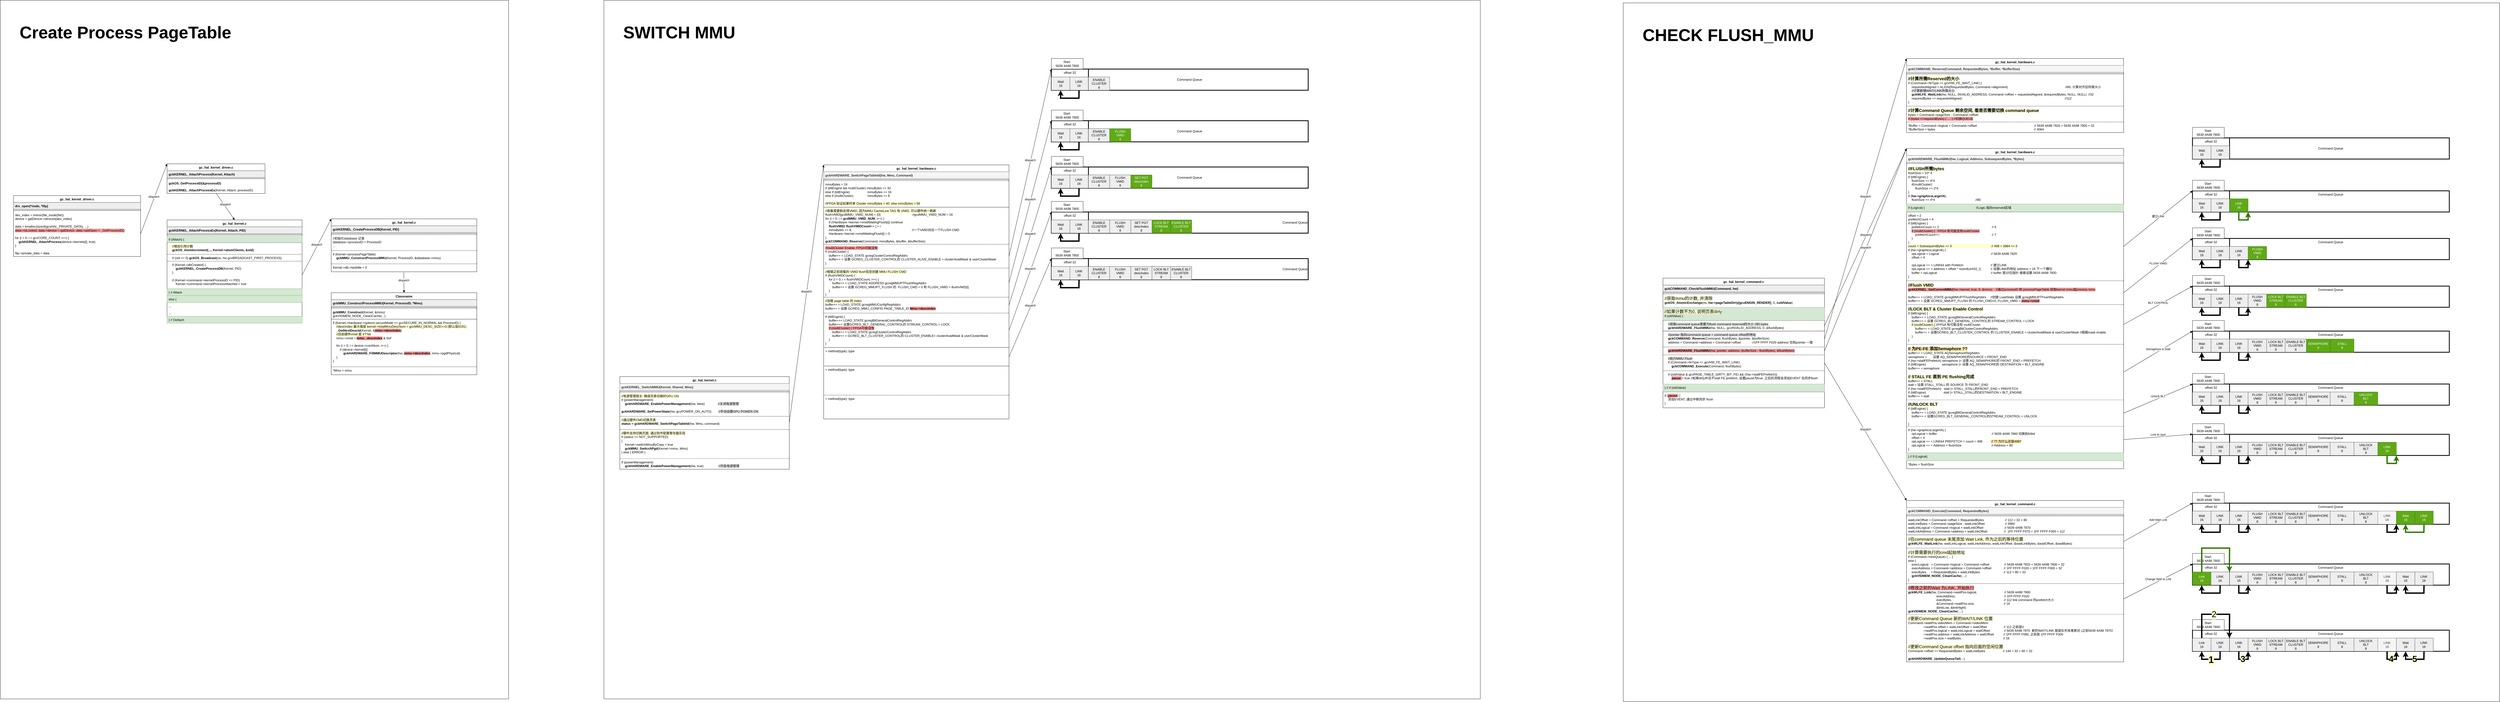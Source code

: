 <mxfile version="25.0.3">
  <diagram name="Page-1" id="QfCrMuJkMNhtSx7M4hBv">
    <mxGraphModel dx="10520" dy="5235" grid="1" gridSize="10" guides="1" tooltips="1" connect="1" arrows="1" fold="1" page="1" pageScale="1" pageWidth="850" pageHeight="1100" math="0" shadow="0">
      <root>
        <mxCell id="0" />
        <mxCell id="1" parent="0" />
        <mxCell id="8lRUZTI_6fAo6i5T4Kmb-311" value="&lt;font style=&quot;font-size: 64px;&quot;&gt;&lt;b&gt;&amp;nbsp; &amp;nbsp;&amp;nbsp;&lt;/b&gt;&lt;/font&gt;&lt;div&gt;&lt;font style=&quot;font-size: 64px;&quot;&gt;&lt;b&gt;&amp;nbsp; &amp;nbsp; SWITCH MMU&lt;/b&gt;&lt;/font&gt;&lt;/div&gt;" style="rounded=0;whiteSpace=wrap;html=1;verticalAlign=top;align=left;movable=0;resizable=0;rotatable=0;deletable=0;editable=0;locked=1;connectable=0;" vertex="1" parent="1">
          <mxGeometry x="-370" y="-370" width="3310" height="2640" as="geometry" />
        </mxCell>
        <mxCell id="8lRUZTI_6fAo6i5T4Kmb-216" value="&lt;div&gt;&lt;b&gt;&lt;font style=&quot;font-size: 64px;&quot;&gt;&lt;br&gt;&lt;/font&gt;&lt;/b&gt;&lt;/div&gt;&lt;b&gt;&lt;font style=&quot;font-size: 64px;&quot;&gt;&amp;nbsp; &amp;nbsp; CHECK FLUSH_MMU&lt;/font&gt;&lt;/b&gt;" style="rounded=0;whiteSpace=wrap;html=1;verticalAlign=top;align=left;movable=0;resizable=0;rotatable=0;deletable=0;editable=0;locked=1;connectable=0;" vertex="1" parent="1">
          <mxGeometry x="3480" y="-360" width="3310" height="2640" as="geometry" />
        </mxCell>
        <mxCell id="8lRUZTI_6fAo6i5T4Kmb-1" value="gc_hal_kernel_command.c" style="swimlane;fontStyle=1;align=center;verticalAlign=top;childLayout=stackLayout;horizontal=1;startSize=26;horizontalStack=0;resizeParent=1;resizeParentMax=0;resizeLast=0;collapsible=1;marginBottom=0;whiteSpace=wrap;html=1;movable=1;resizable=1;rotatable=1;deletable=1;editable=1;locked=0;connectable=1;" vertex="1" parent="1">
          <mxGeometry x="3630" y="680" width="610" height="490" as="geometry" />
        </mxCell>
        <mxCell id="8lRUZTI_6fAo6i5T4Kmb-2" value="&lt;b&gt;gckCOMMAND_CheckFlushMMU(Command, hw)&lt;/b&gt;" style="text;strokeColor=#36393d;fillColor=#eeeeee;align=left;verticalAlign=top;spacingLeft=4;spacingRight=4;overflow=hidden;rotatable=1;points=[[0,0.5],[1,0.5]];portConstraint=eastwest;whiteSpace=wrap;html=1;movable=1;resizable=1;deletable=1;editable=1;locked=0;connectable=1;" vertex="1" parent="8lRUZTI_6fAo6i5T4Kmb-1">
          <mxGeometry y="26" width="610" height="26" as="geometry" />
        </mxCell>
        <mxCell id="8lRUZTI_6fAo6i5T4Kmb-3" value="" style="line;strokeWidth=1;fillColor=none;align=left;verticalAlign=middle;spacingTop=-1;spacingLeft=3;spacingRight=3;rotatable=1;labelPosition=right;points=[];portConstraint=eastwest;strokeColor=inherit;movable=1;resizable=1;deletable=1;editable=1;locked=0;connectable=1;" vertex="1" parent="8lRUZTI_6fAo6i5T4Kmb-1">
          <mxGeometry y="52" width="610" height="8" as="geometry" />
        </mxCell>
        <mxCell id="8lRUZTI_6fAo6i5T4Kmb-4" value="&lt;div&gt;&lt;span style=&quot;background-color: rgb(255, 255, 204);&quot;&gt;&lt;font style=&quot;font-size: 16px;&quot;&gt;//获取mmu的计数, 并清除&lt;/font&gt;&lt;/span&gt;&lt;/div&gt;&lt;b&gt;gckOS_AtomicExchange&lt;/b&gt;(os, &lt;b&gt;hw-&amp;gt;pageTableDirty[gcvENGIN_RENDER]&lt;/b&gt;, 0, &amp;amp;&lt;b&gt;oldValue&lt;/b&gt;)" style="text;strokeColor=default;fillColor=none;align=left;verticalAlign=top;spacingLeft=4;spacingRight=4;overflow=hidden;rotatable=1;points=[[0,0.5],[1,0.5]];portConstraint=eastwest;whiteSpace=wrap;html=1;dashed=1;movable=1;resizable=1;deletable=1;editable=1;locked=0;connectable=1;" vertex="1" parent="8lRUZTI_6fAo6i5T4Kmb-1">
          <mxGeometry y="60" width="610" height="50" as="geometry" />
        </mxCell>
        <mxCell id="8lRUZTI_6fAo6i5T4Kmb-5" value="&lt;div&gt;&lt;span style=&quot;background-color: rgb(255, 255, 204);&quot;&gt;&lt;font style=&quot;font-size: 16px;&quot;&gt;//如果计数不为0, 说明页表dirty&lt;/font&gt;&lt;/span&gt;&lt;/div&gt;if (oldValue) {" style="text;strokeColor=#82b366;fillColor=#d5e8d4;align=left;verticalAlign=top;spacingLeft=4;spacingRight=4;overflow=hidden;rotatable=1;points=[[0,0.5],[1,0.5]];portConstraint=eastwest;whiteSpace=wrap;html=1;dashed=1;movable=1;resizable=1;deletable=1;editable=1;locked=0;connectable=1;" vertex="1" parent="8lRUZTI_6fAo6i5T4Kmb-1">
          <mxGeometry y="110" width="610" height="50" as="geometry" />
        </mxCell>
        <mxCell id="8lRUZTI_6fAo6i5T4Kmb-8" value="&lt;b&gt;&amp;nbsp; &amp;nbsp; &lt;/b&gt;&lt;span style=&quot;background-color: rgb(230, 230, 230);&quot;&gt;//获取command queue需要为flush command reserved的大小 //80 bytes&lt;/span&gt;&lt;div&gt;&lt;b&gt;&amp;nbsp; &amp;nbsp; gckHARDWARE_FlushMMU&lt;/b&gt;(hw, NULL, gcvINVALID_ADDRESS, 0, &amp;amp;flushBytes)&lt;/div&gt;" style="text;strokeColor=default;fillColor=none;align=left;verticalAlign=top;spacingLeft=4;spacingRight=4;overflow=hidden;rotatable=1;points=[[0,0.5],[1,0.5]];portConstraint=eastwest;whiteSpace=wrap;html=1;dashed=1;movable=1;resizable=1;deletable=1;editable=1;locked=0;connectable=1;" vertex="1" parent="8lRUZTI_6fAo6i5T4Kmb-1">
          <mxGeometry y="160" width="610" height="40" as="geometry" />
        </mxCell>
        <mxCell id="8lRUZTI_6fAo6i5T4Kmb-6" value="&lt;div&gt;&lt;b&gt;&amp;nbsp; &amp;nbsp;&amp;nbsp;&lt;/b&gt;&lt;span style=&quot;background-color: rgb(230, 230, 230);&quot;&gt;//pointer 指向command queue + command queue offset的地址&lt;/span&gt;&lt;/div&gt;&lt;div&gt;&lt;b&gt;&amp;nbsp; &amp;nbsp; gckCOMMAND_Reserve&lt;/b&gt;(Command, flushBytes, &amp;amp;pointer, &amp;amp;bufferSize)&lt;br&gt;&amp;nbsp; &amp;nbsp;&amp;nbsp;&lt;span style=&quot;background-color: initial;&quot;&gt;address = Command-&amp;gt;address + Command-&amp;gt;offset&amp;nbsp; &amp;nbsp; &amp;nbsp; &amp;nbsp; &amp;nbsp; &amp;nbsp; &amp;nbsp;//1FF FFFF F020 address 也和pointer 一致&lt;/span&gt;&lt;/div&gt;" style="text;strokeColor=default;fillColor=none;align=left;verticalAlign=top;spacingLeft=4;spacingRight=4;overflow=hidden;rotatable=1;points=[[0,0.5],[1,0.5]];portConstraint=eastwest;whiteSpace=wrap;html=1;dashed=1;movable=1;resizable=1;deletable=1;editable=1;locked=0;connectable=1;" vertex="1" parent="8lRUZTI_6fAo6i5T4Kmb-1">
          <mxGeometry y="200" width="610" height="60" as="geometry" />
        </mxCell>
        <mxCell id="8lRUZTI_6fAo6i5T4Kmb-11" value="&amp;nbsp; &amp;nbsp; &lt;b style=&quot;background-color: rgb(255, 153, 153);&quot;&gt;gckHARDWARE_FlushMMU&lt;/b&gt;&lt;span style=&quot;background-color: rgb(255, 153, 153);&quot;&gt;(hw, pointer, address, (bufferSize - flushBytes), &amp;amp;flushBytes)&lt;/span&gt;" style="text;strokeColor=default;fillColor=none;align=left;verticalAlign=top;spacingLeft=4;spacingRight=4;overflow=hidden;rotatable=1;points=[[0,0.5],[1,0.5]];portConstraint=eastwest;whiteSpace=wrap;html=1;dashed=1;movable=1;resizable=1;deletable=1;editable=1;locked=0;connectable=1;" vertex="1" parent="8lRUZTI_6fAo6i5T4Kmb-1">
          <mxGeometry y="260" width="610" height="30" as="geometry" />
        </mxCell>
        <mxCell id="8lRUZTI_6fAo6i5T4Kmb-12" value="&lt;div&gt;&amp;nbsp; &amp;nbsp; &lt;span style=&quot;background-color: rgb(230, 230, 230);&quot;&gt;//执行MMU Flush&lt;/span&gt;&lt;/div&gt;&amp;nbsp; &amp;nbsp; if (Command-&amp;gt;feType == gcvHW_FE_WAIT_LINK)&lt;div&gt;&amp;nbsp; &amp;nbsp; &amp;nbsp; &amp;nbsp; &lt;b&gt;gckCOMMAND_Execute&lt;/b&gt;(Command, flushBytes)&lt;/div&gt;" style="text;strokeColor=default;fillColor=none;align=left;verticalAlign=top;spacingLeft=4;spacingRight=4;overflow=hidden;rotatable=1;points=[[0,0.5],[1,0.5]];portConstraint=eastwest;whiteSpace=wrap;html=1;dashed=1;movable=1;resizable=1;deletable=1;editable=1;locked=0;connectable=1;" vertex="1" parent="8lRUZTI_6fAo6i5T4Kmb-1">
          <mxGeometry y="290" width="610" height="60" as="geometry" />
        </mxCell>
        <mxCell id="8lRUZTI_6fAo6i5T4Kmb-13" value="&amp;nbsp; &amp;nbsp; if ((oldValue &amp;amp; gcvPAGE_TABLE_DIRTY_BIT_FE) &amp;amp;&amp;amp; (!hw-&amp;gt;stallFEPrefetch))&lt;br&gt;&amp;nbsp; &amp;nbsp; &amp;nbsp; &amp;nbsp; &lt;b style=&quot;background-color: rgb(255, 153, 153);&quot;&gt;pause &lt;/b&gt;= true //如果dirty并且不stall FE prefetch, 设置pause为true, 之后的流程会添加EVENT 去同步flush" style="text;strokeColor=default;fillColor=none;align=left;verticalAlign=top;spacingLeft=4;spacingRight=4;overflow=hidden;rotatable=1;points=[[0,0.5],[1,0.5]];portConstraint=eastwest;whiteSpace=wrap;html=1;dashed=1;movable=1;resizable=1;deletable=1;editable=1;locked=0;connectable=1;" vertex="1" parent="8lRUZTI_6fAo6i5T4Kmb-1">
          <mxGeometry y="350" width="610" height="50" as="geometry" />
        </mxCell>
        <mxCell id="8lRUZTI_6fAo6i5T4Kmb-7" value="} // if (oldValue)" style="text;strokeColor=#82b366;fillColor=#d5e8d4;align=left;verticalAlign=top;spacingLeft=4;spacingRight=4;overflow=hidden;rotatable=1;points=[[0,0.5],[1,0.5]];portConstraint=eastwest;whiteSpace=wrap;html=1;dashed=1;movable=1;resizable=1;deletable=1;editable=1;locked=0;connectable=1;" vertex="1" parent="8lRUZTI_6fAo6i5T4Kmb-1">
          <mxGeometry y="400" width="610" height="30" as="geometry" />
        </mxCell>
        <mxCell id="8lRUZTI_6fAo6i5T4Kmb-9" value="if (&lt;span style=&quot;background-color: rgb(255, 153, 153);&quot;&gt;&lt;b&gt;pause&lt;/b&gt;&lt;/span&gt;) { &lt;br&gt;&amp;nbsp; &amp;nbsp; 添加EVENT, 通过中断同步 flush&lt;br&gt;}" style="text;strokeColor=default;fillColor=none;align=left;verticalAlign=top;spacingLeft=4;spacingRight=4;overflow=hidden;rotatable=1;points=[[0,0.5],[1,0.5]];portConstraint=eastwest;whiteSpace=wrap;html=1;dashed=1;movable=1;resizable=1;deletable=1;editable=1;locked=0;connectable=1;" vertex="1" parent="8lRUZTI_6fAo6i5T4Kmb-1">
          <mxGeometry y="430" width="610" height="60" as="geometry" />
        </mxCell>
        <mxCell id="8lRUZTI_6fAo6i5T4Kmb-14" value="gc_hal_kernel_hardware.c" style="swimlane;fontStyle=1;align=center;verticalAlign=top;childLayout=stackLayout;horizontal=1;startSize=26;horizontalStack=0;resizeParent=1;resizeParentMax=0;resizeLast=0;collapsible=1;marginBottom=0;whiteSpace=wrap;html=1;movable=1;resizable=1;rotatable=1;deletable=1;editable=1;locked=0;connectable=1;" vertex="1" parent="1">
          <mxGeometry x="4550" y="190" width="820" height="1210" as="geometry" />
        </mxCell>
        <mxCell id="8lRUZTI_6fAo6i5T4Kmb-15" value="&lt;span style=&quot;font-weight: 700; text-align: center;&quot;&gt;gckHARDWARE_FlushMMU(hw, Logical, Address, SubsequentBytes, *Bytes)&lt;/span&gt;" style="text;strokeColor=#666666;fillColor=#f5f5f5;align=left;verticalAlign=top;spacingLeft=4;spacingRight=4;overflow=hidden;rotatable=1;points=[[0,0.5],[1,0.5]];portConstraint=eastwest;whiteSpace=wrap;html=1;fontColor=#333333;movable=1;resizable=1;deletable=1;editable=1;locked=0;connectable=1;" vertex="1" parent="8lRUZTI_6fAo6i5T4Kmb-14">
          <mxGeometry y="26" width="820" height="26" as="geometry" />
        </mxCell>
        <mxCell id="8lRUZTI_6fAo6i5T4Kmb-16" value="" style="line;strokeWidth=1;fillColor=none;align=left;verticalAlign=middle;spacingTop=-1;spacingLeft=3;spacingRight=3;rotatable=1;labelPosition=right;points=[];portConstraint=eastwest;strokeColor=inherit;movable=1;resizable=1;deletable=1;editable=1;locked=0;connectable=1;" vertex="1" parent="8lRUZTI_6fAo6i5T4Kmb-14">
          <mxGeometry y="52" width="820" height="8" as="geometry" />
        </mxCell>
        <mxCell id="8lRUZTI_6fAo6i5T4Kmb-17" value="&lt;div&gt;&lt;span style=&quot;background-color: rgb(255, 255, 204);&quot;&gt;&lt;b&gt;&lt;font style=&quot;font-size: 16px;&quot;&gt;//FLUSH所需bytes&lt;/font&gt;&lt;/b&gt;&lt;/span&gt;&lt;/div&gt;flushSize = 10* 4&lt;div&gt;if (bltEngine) { &lt;br&gt;&amp;nbsp; &amp;nbsp; flushSize += 4*4&lt;/div&gt;&lt;div&gt;&amp;nbsp; &amp;nbsp; if(multiCluster)&lt;/div&gt;&lt;div&gt;&amp;nbsp; &amp;nbsp; &amp;nbsp; &amp;nbsp; flushSize += 2*4&lt;/div&gt;&lt;div&gt;}&lt;/div&gt;&lt;div&gt;if (&lt;b&gt;hw-&amp;gt;graphicsLargeVA&lt;/b&gt;)&lt;/div&gt;&lt;div&gt;&amp;nbsp; &amp;nbsp; flushSize += 4*4&amp;nbsp; &amp;nbsp; &amp;nbsp; &amp;nbsp; &amp;nbsp; &amp;nbsp; &amp;nbsp; &amp;nbsp; &amp;nbsp; &amp;nbsp; &amp;nbsp; &amp;nbsp; &amp;nbsp; &amp;nbsp; &amp;nbsp; &amp;nbsp; &amp;nbsp; &amp;nbsp; &amp;nbsp; &amp;nbsp; &amp;nbsp; &amp;nbsp; &amp;nbsp; //80&lt;/div&gt;&lt;div&gt;&lt;br&gt;&lt;/div&gt;" style="text;strokeColor=none;fillColor=none;align=left;verticalAlign=top;spacingLeft=4;spacingRight=4;overflow=hidden;rotatable=1;points=[[0,0.5],[1,0.5]];portConstraint=eastwest;whiteSpace=wrap;html=1;movable=1;resizable=1;deletable=1;editable=1;locked=0;connectable=1;" vertex="1" parent="8lRUZTI_6fAo6i5T4Kmb-14">
          <mxGeometry y="60" width="820" height="150" as="geometry" />
        </mxCell>
        <mxCell id="8lRUZTI_6fAo6i5T4Kmb-18" value="if (Logical) {&amp;nbsp; &amp;nbsp; &amp;nbsp; &amp;nbsp; &amp;nbsp; &amp;nbsp; &amp;nbsp; &amp;nbsp; &amp;nbsp; &amp;nbsp; &amp;nbsp; &amp;nbsp; &amp;nbsp; &amp;nbsp; &amp;nbsp; &amp;nbsp; &amp;nbsp; &amp;nbsp; &amp;nbsp; &amp;nbsp; &amp;nbsp; &amp;nbsp; &amp;nbsp; &amp;nbsp; &amp;nbsp; &amp;nbsp; &amp;nbsp; &amp;nbsp; &amp;nbsp; //Logic 指向reserved区域&lt;div&gt;&lt;br&gt;&lt;/div&gt;&lt;div&gt;&lt;br&gt;&lt;/div&gt;" style="text;strokeColor=#82b366;fillColor=#d5e8d4;align=left;verticalAlign=top;spacingLeft=4;spacingRight=4;overflow=hidden;rotatable=1;points=[[0,0.5],[1,0.5]];portConstraint=eastwest;whiteSpace=wrap;html=1;movable=1;resizable=1;deletable=1;editable=1;locked=0;connectable=1;" vertex="1" parent="8lRUZTI_6fAo6i5T4Kmb-14">
          <mxGeometry y="210" width="820" height="30" as="geometry" />
        </mxCell>
        <mxCell id="8lRUZTI_6fAo6i5T4Kmb-48" value="offset = 2&lt;br&gt;prefetchCount = 4&lt;div&gt;if (bltEngine) {&lt;br&gt;&amp;nbsp; &amp;nbsp; prefetchCount += 2&amp;nbsp; &amp;nbsp; &amp;nbsp; &amp;nbsp; &amp;nbsp; &amp;nbsp; &amp;nbsp; &amp;nbsp; &amp;nbsp; &amp;nbsp; &amp;nbsp; &amp;nbsp; &amp;nbsp; &amp;nbsp; &amp;nbsp; &amp;nbsp; &amp;nbsp; &amp;nbsp; &amp;nbsp; &amp;nbsp; &amp;nbsp; &amp;nbsp; &amp;nbsp; &amp;nbsp; &amp;nbsp; &amp;nbsp; &amp;nbsp; &amp;nbsp; &amp;nbsp; &amp;nbsp; // 6&lt;/div&gt;&lt;div&gt;&amp;nbsp; &amp;nbsp; &lt;span style=&quot;background-color: rgb(255, 153, 153);&quot;&gt;if (multiCluster) {&amp;nbsp; &amp;nbsp;FPGA 有可能没有multiCluster&lt;/span&gt;&lt;/div&gt;&lt;div&gt;&amp;nbsp; &amp;nbsp; &amp;nbsp; &amp;nbsp; prefetchCount++;&amp;nbsp; &amp;nbsp; &amp;nbsp; &amp;nbsp; &amp;nbsp; &amp;nbsp; &amp;nbsp; &amp;nbsp; &amp;nbsp; &amp;nbsp; &amp;nbsp; &amp;nbsp; &amp;nbsp; &amp;nbsp; &amp;nbsp; &amp;nbsp; &amp;nbsp; &amp;nbsp; &amp;nbsp; &amp;nbsp; &amp;nbsp; &amp;nbsp; &amp;nbsp; &amp;nbsp; &amp;nbsp; &amp;nbsp; &amp;nbsp; &amp;nbsp; &amp;nbsp; &amp;nbsp;// 7&lt;/div&gt;&lt;div&gt;&amp;nbsp; &amp;nbsp; }&lt;/div&gt;&lt;div&gt;}&lt;/div&gt;&lt;div&gt;&lt;span style=&quot;background-color: rgb(255, 255, 204);&quot;&gt;count = SubsequentBytes &amp;gt;&amp;gt; 3&amp;nbsp; &amp;nbsp; &amp;nbsp; &amp;nbsp; &amp;nbsp; &amp;nbsp; &amp;nbsp; &amp;nbsp; &amp;nbsp; &amp;nbsp; &amp;nbsp; &amp;nbsp; &amp;nbsp; &amp;nbsp; &amp;nbsp; &amp;nbsp; &amp;nbsp; &amp;nbsp; &amp;nbsp; &amp;nbsp; &amp;nbsp; &amp;nbsp; &amp;nbsp;// 498 = 3984 &amp;gt;&amp;gt; 3&lt;/span&gt;&lt;/div&gt;&lt;div&gt;if (hw-&amp;gt;graphicsLargeVA) {&lt;/div&gt;&lt;div&gt;&amp;nbsp; &amp;nbsp; opLogical = Logical&amp;nbsp; &amp;nbsp; &amp;nbsp; &amp;nbsp; &amp;nbsp; &amp;nbsp; &amp;nbsp; &amp;nbsp; &amp;nbsp; &amp;nbsp; &amp;nbsp; &amp;nbsp; &amp;nbsp; &amp;nbsp; &amp;nbsp; &amp;nbsp; &amp;nbsp; &amp;nbsp; &amp;nbsp; &amp;nbsp; &amp;nbsp; &amp;nbsp; &amp;nbsp; &amp;nbsp; &amp;nbsp; &amp;nbsp; &amp;nbsp; &amp;nbsp; &amp;nbsp; &amp;nbsp;//&amp;nbsp;&lt;span style=&quot;background-color: initial;&quot;&gt;5639 4A98 7820&lt;/span&gt;&lt;/div&gt;&lt;div&gt;&amp;nbsp; &amp;nbsp; offset = 4&lt;/div&gt;&lt;div&gt;&lt;br&gt;&lt;/div&gt;&lt;div&gt;&amp;nbsp; &amp;nbsp; opLogical ++ = LINK64 with Prefetch&amp;nbsp; &amp;nbsp; &amp;nbsp; &amp;nbsp; &amp;nbsp; &amp;nbsp; &amp;nbsp; &amp;nbsp; &amp;nbsp; &amp;nbsp; &amp;nbsp; &amp;nbsp; &amp;nbsp; &amp;nbsp; &amp;nbsp; &amp;nbsp;// 建立LINK&lt;br&gt;&amp;nbsp; &amp;nbsp; opLogical ++ = address + offset * sizeof(uint32_t)&amp;nbsp; &amp;nbsp; &amp;nbsp; &amp;nbsp; &amp;nbsp; &amp;nbsp;// 设置LINK的地址 address + 16 下一个槽位&lt;/div&gt;&lt;div&gt;&amp;nbsp; &amp;nbsp; buffer = opLogical&amp;nbsp; &amp;nbsp; &amp;nbsp; &amp;nbsp; &amp;nbsp; &amp;nbsp; &amp;nbsp; &amp;nbsp; &amp;nbsp; &amp;nbsp; &amp;nbsp; &amp;nbsp; &amp;nbsp; &amp;nbsp; &amp;nbsp; &amp;nbsp; &amp;nbsp; &amp;nbsp; &amp;nbsp; &amp;nbsp; &amp;nbsp; &amp;nbsp; &amp;nbsp; &amp;nbsp; &amp;nbsp; &amp;nbsp; &amp;nbsp; &amp;nbsp; &amp;nbsp; &amp;nbsp; &amp;nbsp;// buffer 是32位指针 接着设置&amp;nbsp;&lt;span style=&quot;background-color: initial;&quot;&gt;5639 4A98 7830&lt;/span&gt;&lt;/div&gt;&lt;div&gt;}&lt;/div&gt;" style="text;strokeColor=default;fillColor=none;align=left;verticalAlign=top;spacingLeft=4;spacingRight=4;overflow=hidden;rotatable=1;points=[[0,0.5],[1,0.5]];portConstraint=eastwest;whiteSpace=wrap;html=1;dashed=1;movable=1;resizable=1;deletable=1;editable=1;locked=0;connectable=1;" vertex="1" parent="8lRUZTI_6fAo6i5T4Kmb-14">
          <mxGeometry y="240" width="820" height="260" as="geometry" />
        </mxCell>
        <mxCell id="8lRUZTI_6fAo6i5T4Kmb-49" value="&lt;div&gt;&lt;b&gt;&lt;font style=&quot;font-size: 16px; background-color: rgb(255, 255, 204);&quot;&gt;//Flush VMID&lt;/font&gt;&lt;/b&gt;&lt;span style=&quot;background-color: rgb(255, 153, 153);&quot;&gt;&lt;b&gt;&lt;/b&gt;&lt;/span&gt;&lt;/div&gt;&lt;span style=&quot;background-color: rgb(255, 153, 153);&quot;&gt;&lt;b&gt;gckKERNEL_GetCurrentMMU&lt;/b&gt;(hw-&amp;gt;kernel, true, 0, &amp;amp;mmu)&amp;nbsp; &amp;nbsp; //通过processID 和 processPageTable 获取kernel mmu或process mmu&lt;/span&gt;&lt;div&gt;&lt;br&gt;&lt;/div&gt;&lt;div&gt;buffer++ = LOAD_STATE gcregMMUPTFlushRegAddrs&amp;nbsp; &amp;nbsp; &amp;nbsp;//创建 LoadState 设置 gcregMMUPTFlushRegAddrs&lt;br&gt;buffer++ = 设置 GCREG_MMUPT_FLUSH 的 FLUSH_CMD=0, FLUSH_VMID = &lt;b style=&quot;background-color: rgb(255, 153, 153);&quot;&gt;mmu-&amp;gt;vmid&lt;/b&gt;&lt;/div&gt;&lt;div&gt;&lt;br&gt;&lt;/div&gt;" style="text;strokeColor=default;fillColor=none;align=left;verticalAlign=top;spacingLeft=4;spacingRight=4;overflow=hidden;rotatable=1;points=[[0,0.5],[1,0.5]];portConstraint=eastwest;whiteSpace=wrap;html=1;dashed=1;movable=1;resizable=1;deletable=1;editable=1;locked=0;connectable=1;" vertex="1" parent="8lRUZTI_6fAo6i5T4Kmb-14">
          <mxGeometry y="500" width="820" height="90" as="geometry" />
        </mxCell>
        <mxCell id="8lRUZTI_6fAo6i5T4Kmb-50" value="&lt;div&gt;&lt;b style=&quot;background-color: rgb(255, 255, 204);&quot;&gt;&lt;font style=&quot;font-size: 16px;&quot;&gt;//LOCK BLT &amp;amp; Cluster Enable Control&lt;/font&gt;&lt;/b&gt;&lt;/div&gt;if (bltEngine) {&lt;div&gt;&amp;nbsp; &amp;nbsp; buffer++ = LOAD_STATE gcregBltGeneralControlRegAddrs&lt;/div&gt;&lt;div&gt;&amp;nbsp; &amp;nbsp; buffer++ = 设置 GCREG_BLT_GENERAL_CONTROL的 STREAM_CONTROL = LOCK&lt;/div&gt;&lt;div&gt;&amp;nbsp; &amp;nbsp; &lt;span style=&quot;background-color: rgb(255, 255, 204);&quot;&gt;if (multiCluster) { &lt;/span&gt;//FPGA 有可能没有 multiCluster&lt;/div&gt;&lt;div&gt;&amp;nbsp; &amp;nbsp; &amp;nbsp; &amp;nbsp; buffer++ = LOAD_STATE gcregBltClusterControlRegAddrs&lt;br&gt;&amp;nbsp; &amp;nbsp; &amp;nbsp; &amp;nbsp; buffer++ = 设置GCREG_BLT_CLUSTER_CONTROL 的 CLUSTER_ENABLE = clusterAvailMask &amp;amp; userClusterMask //根据mask enable&lt;/div&gt;&lt;div&gt;&amp;nbsp; &amp;nbsp; }&lt;/div&gt;&lt;div&gt;}&lt;/div&gt;" style="text;strokeColor=default;fillColor=none;align=left;verticalAlign=top;spacingLeft=4;spacingRight=4;overflow=hidden;rotatable=1;points=[[0,0.5],[1,0.5]];portConstraint=eastwest;whiteSpace=wrap;html=1;dashed=1;movable=1;resizable=1;deletable=1;editable=1;locked=0;connectable=1;" vertex="1" parent="8lRUZTI_6fAo6i5T4Kmb-14">
          <mxGeometry y="590" width="820" height="150" as="geometry" />
        </mxCell>
        <mxCell id="8lRUZTI_6fAo6i5T4Kmb-51" value="&lt;span style=&quot;background-color: rgb(255, 229, 153);&quot;&gt;&lt;font style=&quot;font-size: 16px;&quot;&gt;&lt;b&gt;// 为PE-FE 添加Semaphore ??&lt;/b&gt;&lt;/font&gt;&lt;/span&gt;&lt;br&gt;buffer++ = LOAD_STATE AQSemaphoreRegAddrs&lt;div&gt;semaphore =&amp;nbsp; &amp;nbsp; &amp;nbsp; &amp;nbsp;设置 AQ_SEMAPHORE的SOURCE = FRONT_END&lt;/div&gt;&lt;div&gt;if (hw-&amp;gt;stallFEPrefetch) semaphore |= 设置 AQ_SEMAPHORE的 FRONT_END = PREFETCH&lt;/div&gt;&lt;div&gt;if (bltEngine)&amp;nbsp; &amp;nbsp; &amp;nbsp; &amp;nbsp; &amp;nbsp; &amp;nbsp; &amp;nbsp; &amp;nbsp; &amp;nbsp; semaphore |= 设置 AQ_SEMAPHORE的 DESTINATION = BLT_ENGINE&lt;/div&gt;&lt;div&gt;buffer++ = semaphore&lt;/div&gt;&lt;div&gt;&lt;br&gt;&lt;/div&gt;&lt;div&gt;&lt;span style=&quot;background-color: rgb(255, 255, 204);&quot;&gt;&lt;b&gt;&lt;font style=&quot;font-size: 16px;&quot;&gt;// STALL FE 直到 PE flushing完成&lt;/font&gt;&lt;/b&gt;&lt;/span&gt;&lt;br&gt;buffer++ = STALL&lt;/div&gt;&lt;div&gt;stall = 设置 STALL_STALL 的 SOURCE 为 FRONT_END&lt;/div&gt;&lt;div&gt;if (hw-&amp;gt;stallFEPrefetch)&amp;nbsp; &amp;nbsp;stall |= STALL_STALL的FRONT_END = PREFETCH&lt;br&gt;if (bltEngine)&amp;nbsp; &amp;nbsp; &amp;nbsp; &amp;nbsp; &amp;nbsp; &amp;nbsp; &amp;nbsp; &amp;nbsp; &amp;nbsp; &amp;nbsp; stall |= STALL_STALL的DESTINATION = BLT_ENGINE&lt;/div&gt;&lt;div&gt;buffer++ = stall&lt;/div&gt;" style="text;strokeColor=default;fillColor=none;align=left;verticalAlign=top;spacingLeft=4;spacingRight=4;overflow=hidden;rotatable=1;points=[[0,0.5],[1,0.5]];portConstraint=eastwest;whiteSpace=wrap;html=1;dashed=1;movable=1;resizable=1;deletable=1;editable=1;locked=0;connectable=1;" vertex="1" parent="8lRUZTI_6fAo6i5T4Kmb-14">
          <mxGeometry y="740" width="820" height="210" as="geometry" />
        </mxCell>
        <mxCell id="8lRUZTI_6fAo6i5T4Kmb-89" value="&lt;div&gt;&lt;b style=&quot;background-color: rgb(255, 255, 204);&quot;&gt;&lt;font style=&quot;font-size: 16px;&quot;&gt;//UNLOCK BLT&lt;/font&gt;&lt;/b&gt;&lt;/div&gt;if (bltEngine) {&lt;div&gt;&amp;nbsp; &amp;nbsp; buffer++ = LOAD_STATE gcregBltGeneralControlRegAddrs&lt;/div&gt;&lt;div&gt;&amp;nbsp; &amp;nbsp; buffer++ = 设置GCREG_BLT_GENERAL_CONTROL的STREAM_CONTROL = UNLOCK&lt;/div&gt;&lt;div&gt;&lt;br&gt;&lt;/div&gt;&lt;div&gt;}&lt;/div&gt;" style="text;strokeColor=none;fillColor=none;align=left;verticalAlign=top;spacingLeft=4;spacingRight=4;overflow=hidden;rotatable=1;points=[[0,0.5],[1,0.5]];portConstraint=eastwest;whiteSpace=wrap;html=1;movable=1;resizable=1;deletable=1;editable=1;locked=0;connectable=1;" vertex="1" parent="8lRUZTI_6fAo6i5T4Kmb-14">
          <mxGeometry y="950" width="820" height="100" as="geometry" />
        </mxCell>
        <mxCell id="8lRUZTI_6fAo6i5T4Kmb-90" value="if (hw-&amp;gt;graphicsLargeVA) {&lt;div&gt;&amp;nbsp; &amp;nbsp; opLogical = buffer&amp;nbsp; &amp;nbsp; &amp;nbsp; &amp;nbsp; &amp;nbsp; &amp;nbsp; &amp;nbsp; &amp;nbsp; &amp;nbsp; &amp;nbsp; &amp;nbsp; &amp;nbsp; &amp;nbsp; &amp;nbsp; &amp;nbsp; &amp;nbsp; &amp;nbsp; &amp;nbsp; &amp;nbsp; &amp;nbsp; &amp;nbsp; &amp;nbsp; &amp;nbsp; &amp;nbsp; &amp;nbsp; &amp;nbsp; &amp;nbsp; &amp;nbsp; &amp;nbsp; &amp;nbsp; &amp;nbsp; //&amp;nbsp;&lt;span style=&quot;background-color: initial;&quot;&gt;5639 4A98 7860 切换到64bit&lt;/span&gt;&lt;/div&gt;&lt;div&gt;&amp;nbsp; &amp;nbsp; offset = 4&lt;/div&gt;&lt;div&gt;&amp;nbsp; &amp;nbsp; opLogical ++ = LINK64 PREFETCH = count = 498&amp;nbsp; &amp;nbsp; &amp;nbsp; &amp;nbsp; &amp;nbsp; &lt;span style=&quot;background-color: rgb(255, 229, 153);&quot;&gt;// ?? 为什么还是498?&lt;/span&gt;&lt;/div&gt;&lt;div&gt;&amp;nbsp; &amp;nbsp; opLogical ++ = Address + flushSize&amp;nbsp; &amp;nbsp; &amp;nbsp; &amp;nbsp; &amp;nbsp; &amp;nbsp; &amp;nbsp; &amp;nbsp; &amp;nbsp; &amp;nbsp; &amp;nbsp; &amp;nbsp; &amp;nbsp; &amp;nbsp; &amp;nbsp; &amp;nbsp; &amp;nbsp; // Address + 80&lt;/div&gt;&lt;div&gt;}&lt;/div&gt;" style="text;strokeColor=default;fillColor=none;align=left;verticalAlign=top;spacingLeft=4;spacingRight=4;overflow=hidden;rotatable=1;points=[[0,0.5],[1,0.5]];portConstraint=eastwest;whiteSpace=wrap;html=1;dashed=1;movable=1;resizable=1;deletable=1;editable=1;locked=0;connectable=1;" vertex="1" parent="8lRUZTI_6fAo6i5T4Kmb-14">
          <mxGeometry y="1050" width="820" height="100" as="geometry" />
        </mxCell>
        <mxCell id="8lRUZTI_6fAo6i5T4Kmb-47" value="} // if (Logical)" style="text;strokeColor=#82b366;fillColor=#d5e8d4;align=left;verticalAlign=top;spacingLeft=4;spacingRight=4;overflow=hidden;rotatable=1;points=[[0,0.5],[1,0.5]];portConstraint=eastwest;whiteSpace=wrap;html=1;movable=1;resizable=1;deletable=1;editable=1;locked=0;connectable=1;" vertex="1" parent="8lRUZTI_6fAo6i5T4Kmb-14">
          <mxGeometry y="1150" width="820" height="30" as="geometry" />
        </mxCell>
        <mxCell id="8lRUZTI_6fAo6i5T4Kmb-19" value="*Bytes = flushSize" style="text;strokeColor=none;fillColor=none;align=left;verticalAlign=top;spacingLeft=4;spacingRight=4;overflow=hidden;rotatable=1;points=[[0,0.5],[1,0.5]];portConstraint=eastwest;whiteSpace=wrap;html=1;movable=1;resizable=1;deletable=1;editable=1;locked=0;connectable=1;" vertex="1" parent="8lRUZTI_6fAo6i5T4Kmb-14">
          <mxGeometry y="1180" width="820" height="30" as="geometry" />
        </mxCell>
        <mxCell id="8lRUZTI_6fAo6i5T4Kmb-20" value="Command Queue" style="rounded=0;whiteSpace=wrap;html=1;strokeWidth=3;movable=1;resizable=1;rotatable=1;deletable=1;editable=1;locked=0;connectable=1;" vertex="1" parent="1">
          <mxGeometry x="5703.99" y="150" width="896.01" height="80" as="geometry" />
        </mxCell>
        <mxCell id="8lRUZTI_6fAo6i5T4Kmb-21" value="offset&amp;nbsp;32" style="rounded=0;whiteSpace=wrap;html=1;strokeWidth=3;verticalAlign=top;movable=1;resizable=1;rotatable=1;deletable=1;editable=1;locked=0;connectable=1;" vertex="1" parent="1">
          <mxGeometry x="5630" y="150" width="140" height="80" as="geometry" />
        </mxCell>
        <mxCell id="8lRUZTI_6fAo6i5T4Kmb-25" value="Start&amp;nbsp;&lt;br&gt;&lt;span style=&quot;text-align: left;&quot;&gt;5639 4A98 7800&lt;/span&gt;" style="rounded=0;whiteSpace=wrap;html=1;movable=1;resizable=1;rotatable=1;deletable=1;editable=1;locked=0;connectable=1;" vertex="1" parent="1">
          <mxGeometry x="5630" y="110" width="120" height="40" as="geometry" />
        </mxCell>
        <mxCell id="8lRUZTI_6fAo6i5T4Kmb-26" value="LINK&lt;div&gt;16&lt;/div&gt;" style="rounded=0;whiteSpace=wrap;html=1;fillColor=#eeeeee;strokeColor=#36393d;movable=1;resizable=1;rotatable=1;deletable=1;editable=1;locked=0;connectable=1;" vertex="1" parent="1">
          <mxGeometry x="5699.49" y="180" width="70" height="50" as="geometry" />
        </mxCell>
        <mxCell id="8lRUZTI_6fAo6i5T4Kmb-27" value="Wait&lt;div&gt;16&lt;/div&gt;" style="rounded=0;whiteSpace=wrap;html=1;fillColor=#eeeeee;strokeColor=#36393d;movable=1;resizable=1;rotatable=1;deletable=1;editable=1;locked=0;connectable=1;" vertex="1" parent="1">
          <mxGeometry x="5630" y="180" width="70" height="50" as="geometry" />
        </mxCell>
        <mxCell id="8lRUZTI_6fAo6i5T4Kmb-28" value="gc_hal_kernel_hardware.c" style="swimlane;fontStyle=1;align=center;verticalAlign=top;childLayout=stackLayout;horizontal=1;startSize=26;horizontalStack=0;resizeParent=1;resizeParentMax=0;resizeLast=0;collapsible=1;marginBottom=0;whiteSpace=wrap;html=1;movable=1;resizable=1;rotatable=1;deletable=1;editable=1;locked=0;connectable=1;" vertex="1" parent="1">
          <mxGeometry x="4550" y="-150" width="820" height="280" as="geometry" />
        </mxCell>
        <mxCell id="8lRUZTI_6fAo6i5T4Kmb-29" value="&lt;b&gt;gckCOMMAND_Reserve(Command, RequestedBytes, *Buffer, *BufferSize)&lt;/b&gt;" style="text;strokeColor=#666666;fillColor=#f5f5f5;align=left;verticalAlign=top;spacingLeft=4;spacingRight=4;overflow=hidden;rotatable=1;points=[[0,0.5],[1,0.5]];portConstraint=eastwest;whiteSpace=wrap;html=1;fontColor=#333333;movable=1;resizable=1;deletable=1;editable=1;locked=0;connectable=1;" vertex="1" parent="8lRUZTI_6fAo6i5T4Kmb-28">
          <mxGeometry y="26" width="820" height="26" as="geometry" />
        </mxCell>
        <mxCell id="8lRUZTI_6fAo6i5T4Kmb-30" value="" style="line;strokeWidth=1;fillColor=none;align=left;verticalAlign=middle;spacingTop=-1;spacingLeft=3;spacingRight=3;rotatable=1;labelPosition=right;points=[];portConstraint=eastwest;strokeColor=inherit;movable=1;resizable=1;deletable=1;editable=1;locked=0;connectable=1;" vertex="1" parent="8lRUZTI_6fAo6i5T4Kmb-28">
          <mxGeometry y="52" width="820" height="8" as="geometry" />
        </mxCell>
        <mxCell id="8lRUZTI_6fAo6i5T4Kmb-31" value="&lt;div&gt;&lt;font style=&quot;font-size: 16px;&quot;&gt;&lt;b style=&quot;background-color: rgb(255, 255, 204);&quot;&gt;//计算所需Reserved的大小&lt;/b&gt;&lt;/font&gt;&lt;/div&gt;if (Command-&amp;gt;feType == gcvHW_FE_WAIT_LINK) {&lt;div&gt;&amp;nbsp; &amp;nbsp; requestedAligned = ALIGN(RequestedBytes, Command-&amp;gt;alignment)&amp;nbsp; &amp;nbsp; &amp;nbsp; &amp;nbsp; &amp;nbsp; &amp;nbsp; &amp;nbsp; &amp;nbsp; &amp;nbsp; &amp;nbsp; &amp;nbsp; &amp;nbsp; &amp;nbsp; &amp;nbsp; &amp;nbsp; &amp;nbsp; &amp;nbsp; &amp;nbsp; &amp;nbsp; &amp;nbsp; &amp;nbsp; &amp;nbsp; &amp;nbsp; &amp;nbsp; &amp;nbsp; &amp;nbsp; &amp;nbsp; &amp;nbsp; &amp;nbsp; &amp;nbsp; &amp;nbsp; &amp;nbsp; &amp;nbsp;//80, 计算对齐后所需大小&lt;/div&gt;&lt;div&gt;&amp;nbsp; &amp;nbsp; &lt;span style=&quot;background-color: rgb(230, 230, 230);&quot;&gt;//计算新增WAIT/LINK所需大小&lt;/span&gt;&lt;/div&gt;&lt;div&gt;&lt;b&gt;&amp;nbsp; &amp;nbsp; gckWLFE_WaitLink&lt;/b&gt;(hw, NULL, INVALID_ADDRESS, Command-&amp;gt;offset + requestedAligned, &amp;amp;requiredBytes, NULL, NULL)&amp;nbsp; //32&lt;/div&gt;&lt;div&gt;&amp;nbsp; &amp;nbsp; requiredBytes += requestedAligned;&amp;nbsp; &amp;nbsp; &amp;nbsp; &amp;nbsp; &amp;nbsp; &amp;nbsp; &amp;nbsp; &amp;nbsp; &amp;nbsp; &amp;nbsp; &amp;nbsp; &amp;nbsp; &amp;nbsp; &amp;nbsp; &amp;nbsp; &amp;nbsp; &amp;nbsp; &amp;nbsp; &amp;nbsp; &amp;nbsp; &amp;nbsp; &amp;nbsp; &amp;nbsp; &amp;nbsp; &amp;nbsp; &amp;nbsp; &amp;nbsp; &amp;nbsp; &amp;nbsp; &amp;nbsp; &amp;nbsp; &amp;nbsp; &amp;nbsp; &amp;nbsp; &amp;nbsp; &amp;nbsp; &amp;nbsp; &amp;nbsp; &amp;nbsp; &amp;nbsp; &amp;nbsp; &amp;nbsp; &amp;nbsp; &amp;nbsp; &amp;nbsp; &amp;nbsp; &amp;nbsp; &amp;nbsp; &amp;nbsp; &amp;nbsp; &amp;nbsp; &amp;nbsp; &amp;nbsp; &amp;nbsp; &amp;nbsp; &amp;nbsp; &amp;nbsp; &amp;nbsp; //112&lt;/div&gt;&lt;div&gt;}&lt;/div&gt;" style="text;strokeColor=default;fillColor=none;align=left;verticalAlign=top;spacingLeft=4;spacingRight=4;overflow=hidden;rotatable=1;points=[[0,0.5],[1,0.5]];portConstraint=eastwest;whiteSpace=wrap;html=1;dashed=1;movable=1;resizable=1;deletable=1;editable=1;locked=0;connectable=1;" vertex="1" parent="8lRUZTI_6fAo6i5T4Kmb-28">
          <mxGeometry y="60" width="820" height="120" as="geometry" />
        </mxCell>
        <mxCell id="8lRUZTI_6fAo6i5T4Kmb-35" value="&lt;div&gt;&lt;span style=&quot;background-color: rgb(255, 255, 204);&quot;&gt;&lt;font style=&quot;font-size: 16px;&quot;&gt;&lt;b&gt;//计算Command Queue 剩余空间, 看是否需要切换 command queue&lt;/b&gt;&lt;/font&gt;&lt;/span&gt;&lt;/div&gt;bytes = Command-&amp;gt;pageSize - Command-&amp;gt;offset&lt;br&gt;&lt;span style=&quot;background-color: rgb(255, 153, 153);&quot;&gt;if (bytes &amp;lt;=requiredBytes) { .... } //切换QUEUE&lt;/span&gt;" style="text;strokeColor=default;fillColor=none;align=left;verticalAlign=top;spacingLeft=4;spacingRight=4;overflow=hidden;rotatable=1;points=[[0,0.5],[1,0.5]];portConstraint=eastwest;whiteSpace=wrap;html=1;dashed=1;movable=1;resizable=1;deletable=1;editable=1;locked=0;connectable=1;" vertex="1" parent="8lRUZTI_6fAo6i5T4Kmb-28">
          <mxGeometry y="180" width="820" height="60" as="geometry" />
        </mxCell>
        <mxCell id="8lRUZTI_6fAo6i5T4Kmb-36" value="*Buffer = Command-&amp;gt;logical + Command-&amp;gt;offset&amp;nbsp; &amp;nbsp; &amp;nbsp; &amp;nbsp; &amp;nbsp; &amp;nbsp; &amp;nbsp; &amp;nbsp; &amp;nbsp; &amp;nbsp; &amp;nbsp; &amp;nbsp; &amp;nbsp; &amp;nbsp; &amp;nbsp; &amp;nbsp; &amp;nbsp; &amp;nbsp; &amp;nbsp; &amp;nbsp; &amp;nbsp; &amp;nbsp; &amp;nbsp; &amp;nbsp; &amp;nbsp; &amp;nbsp; &amp;nbsp; &amp;nbsp; &amp;nbsp; &amp;nbsp; &amp;nbsp; &amp;nbsp; &amp;nbsp;// 5639 4A98 7820 = 5639 4A98 7800 + 32&lt;div&gt;*BufferSize = bytes&amp;nbsp; &amp;nbsp; &amp;nbsp; &amp;nbsp; &amp;nbsp; &amp;nbsp; &amp;nbsp; &amp;nbsp; &amp;nbsp; &amp;nbsp; &amp;nbsp; &amp;nbsp; &amp;nbsp; &amp;nbsp; &amp;nbsp; &amp;nbsp; &amp;nbsp; &amp;nbsp; &amp;nbsp; &amp;nbsp; &amp;nbsp; &amp;nbsp; &amp;nbsp; &amp;nbsp; &amp;nbsp; &amp;nbsp; &amp;nbsp; &amp;nbsp; &amp;nbsp; &amp;nbsp; &amp;nbsp; &amp;nbsp; &amp;nbsp; &amp;nbsp; &amp;nbsp; &amp;nbsp; &amp;nbsp; &amp;nbsp; &amp;nbsp; &amp;nbsp; &amp;nbsp; &amp;nbsp; &amp;nbsp; &amp;nbsp; &amp;nbsp; &amp;nbsp; &amp;nbsp; &amp;nbsp; &amp;nbsp; &amp;nbsp; &amp;nbsp; &amp;nbsp; &amp;nbsp; &amp;nbsp; &amp;nbsp; &amp;nbsp; // 4064&lt;/div&gt;" style="text;strokeColor=default;fillColor=none;align=left;verticalAlign=top;spacingLeft=4;spacingRight=4;overflow=hidden;rotatable=1;points=[[0,0.5],[1,0.5]];portConstraint=eastwest;whiteSpace=wrap;html=1;dashed=1;movable=1;resizable=1;deletable=1;editable=1;locked=0;connectable=1;" vertex="1" parent="8lRUZTI_6fAo6i5T4Kmb-28">
          <mxGeometry y="240" width="820" height="40" as="geometry" />
        </mxCell>
        <mxCell id="8lRUZTI_6fAo6i5T4Kmb-32" value="dispatch" style="html=1;verticalAlign=bottom;endArrow=block;curved=0;rounded=0;entryX=0;entryY=0;entryDx=0;entryDy=0;exitX=1;exitY=0.5;exitDx=0;exitDy=0;movable=1;resizable=1;rotatable=1;deletable=1;editable=1;locked=0;connectable=1;" edge="1" parent="1" source="8lRUZTI_6fAo6i5T4Kmb-8" target="8lRUZTI_6fAo6i5T4Kmb-14">
          <mxGeometry width="80" relative="1" as="geometry">
            <mxPoint x="4710" y="90" as="sourcePoint" />
            <mxPoint x="4790" y="90" as="targetPoint" />
          </mxGeometry>
        </mxCell>
        <mxCell id="8lRUZTI_6fAo6i5T4Kmb-33" value="dispatch" style="html=1;verticalAlign=bottom;endArrow=block;curved=0;rounded=0;entryX=0;entryY=0;entryDx=0;entryDy=0;exitX=1;exitY=0.5;exitDx=0;exitDy=0;movable=1;resizable=1;rotatable=1;deletable=1;editable=1;locked=0;connectable=1;" edge="1" parent="1" source="8lRUZTI_6fAo6i5T4Kmb-6" target="8lRUZTI_6fAo6i5T4Kmb-28">
          <mxGeometry width="80" relative="1" as="geometry">
            <mxPoint x="4680" y="320" as="sourcePoint" />
            <mxPoint x="4890" y="-350" as="targetPoint" />
          </mxGeometry>
        </mxCell>
        <mxCell id="8lRUZTI_6fAo6i5T4Kmb-37" value="" style="endArrow=classic;html=1;rounded=0;exitX=0.5;exitY=1;exitDx=0;exitDy=0;entryX=0.5;entryY=1;entryDx=0;entryDy=0;strokeWidth=5;fillColor=#60a917;strokeColor=#000000;movable=1;resizable=1;rotatable=1;deletable=1;editable=1;locked=0;connectable=1;" edge="1" parent="1" source="8lRUZTI_6fAo6i5T4Kmb-26" target="8lRUZTI_6fAo6i5T4Kmb-27">
          <mxGeometry width="50" height="50" relative="1" as="geometry">
            <mxPoint x="5775" y="380" as="sourcePoint" />
            <mxPoint x="5640" y="380" as="targetPoint" />
            <Array as="points">
              <mxPoint x="5734" y="260" />
              <mxPoint x="5665" y="260" />
            </Array>
          </mxGeometry>
        </mxCell>
        <mxCell id="8lRUZTI_6fAo6i5T4Kmb-38" value="Command Queue" style="rounded=0;whiteSpace=wrap;html=1;strokeWidth=3;verticalAlign=top;movable=1;resizable=1;rotatable=1;deletable=1;editable=1;locked=0;connectable=1;" vertex="1" parent="1">
          <mxGeometry x="5703.99" y="350" width="896.01" height="80" as="geometry" />
        </mxCell>
        <mxCell id="8lRUZTI_6fAo6i5T4Kmb-39" value="offset&amp;nbsp;32" style="rounded=0;whiteSpace=wrap;html=1;strokeWidth=3;verticalAlign=top;movable=1;resizable=1;rotatable=1;deletable=1;editable=1;locked=0;connectable=1;" vertex="1" parent="1">
          <mxGeometry x="5630" y="350" width="140" height="80" as="geometry" />
        </mxCell>
        <mxCell id="8lRUZTI_6fAo6i5T4Kmb-40" value="Start&amp;nbsp;&lt;br&gt;&lt;span style=&quot;text-align: left;&quot;&gt;5639 4A98 7800&lt;/span&gt;" style="rounded=0;whiteSpace=wrap;html=1;movable=1;resizable=1;rotatable=1;deletable=1;editable=1;locked=0;connectable=1;" vertex="1" parent="1">
          <mxGeometry x="5630" y="310" width="120" height="40" as="geometry" />
        </mxCell>
        <mxCell id="8lRUZTI_6fAo6i5T4Kmb-41" value="LINK&lt;div&gt;16&lt;/div&gt;" style="rounded=0;whiteSpace=wrap;html=1;fillColor=#eeeeee;strokeColor=#36393d;movable=1;resizable=1;rotatable=1;deletable=1;editable=1;locked=0;connectable=1;" vertex="1" parent="1">
          <mxGeometry x="5699.49" y="380" width="70" height="50" as="geometry" />
        </mxCell>
        <mxCell id="8lRUZTI_6fAo6i5T4Kmb-42" value="Wait&lt;div&gt;16&lt;/div&gt;" style="rounded=0;whiteSpace=wrap;html=1;fillColor=#eeeeee;strokeColor=#36393d;movable=1;resizable=1;rotatable=1;deletable=1;editable=1;locked=0;connectable=1;" vertex="1" parent="1">
          <mxGeometry x="5630" y="380" width="70" height="50" as="geometry" />
        </mxCell>
        <mxCell id="8lRUZTI_6fAo6i5T4Kmb-43" value="" style="endArrow=classic;html=1;rounded=0;exitX=0.5;exitY=1;exitDx=0;exitDy=0;entryX=0.5;entryY=1;entryDx=0;entryDy=0;strokeWidth=5;fillColor=#60a917;strokeColor=#000000;movable=1;resizable=1;rotatable=1;deletable=1;editable=1;locked=0;connectable=1;" edge="1" parent="1" source="8lRUZTI_6fAo6i5T4Kmb-41" target="8lRUZTI_6fAo6i5T4Kmb-42">
          <mxGeometry width="50" height="50" relative="1" as="geometry">
            <mxPoint x="5775" y="580" as="sourcePoint" />
            <mxPoint x="5640" y="580" as="targetPoint" />
            <Array as="points">
              <mxPoint x="5734" y="460" />
              <mxPoint x="5665" y="460" />
            </Array>
          </mxGeometry>
        </mxCell>
        <mxCell id="8lRUZTI_6fAo6i5T4Kmb-46" value="dispatch" style="html=1;verticalAlign=bottom;endArrow=block;curved=0;rounded=0;entryX=0;entryY=0;entryDx=0;entryDy=0;exitX=1;exitY=0.5;exitDx=0;exitDy=0;movable=1;resizable=1;rotatable=1;deletable=1;editable=1;locked=0;connectable=1;" edge="1" parent="1" source="8lRUZTI_6fAo6i5T4Kmb-11" target="8lRUZTI_6fAo6i5T4Kmb-14">
          <mxGeometry width="80" relative="1" as="geometry">
            <mxPoint x="4470" y="200" as="sourcePoint" />
            <mxPoint x="4610" y="260" as="targetPoint" />
          </mxGeometry>
        </mxCell>
        <mxCell id="8lRUZTI_6fAo6i5T4Kmb-52" value="LINK&lt;div&gt;16&lt;/div&gt;" style="rounded=0;whiteSpace=wrap;html=1;fillColor=#60a917;strokeColor=#2D7600;fontColor=#ffffff;movable=1;resizable=1;rotatable=1;deletable=1;editable=1;locked=0;connectable=1;" vertex="1" parent="1">
          <mxGeometry x="5770" y="380" width="70" height="50" as="geometry" />
        </mxCell>
        <mxCell id="8lRUZTI_6fAo6i5T4Kmb-54" value="" style="endArrow=classic;html=1;rounded=0;exitX=0.5;exitY=1;exitDx=0;exitDy=0;entryX=1;entryY=1;entryDx=0;entryDy=0;strokeWidth=5;fillColor=#60a917;strokeColor=#2D7600;movable=1;resizable=1;rotatable=1;deletable=1;editable=1;locked=0;connectable=1;" edge="1" parent="1" source="8lRUZTI_6fAo6i5T4Kmb-52" target="8lRUZTI_6fAo6i5T4Kmb-52">
          <mxGeometry width="50" height="50" relative="1" as="geometry">
            <mxPoint x="5879" y="460" as="sourcePoint" />
            <mxPoint x="5810" y="460" as="targetPoint" />
            <Array as="points">
              <mxPoint x="5805" y="460" />
              <mxPoint x="5840" y="460" />
            </Array>
          </mxGeometry>
        </mxCell>
        <mxCell id="8lRUZTI_6fAo6i5T4Kmb-34" value="建立LINK" style="html=1;verticalAlign=bottom;endArrow=block;curved=0;rounded=0;entryX=0;entryY=0;entryDx=0;entryDy=0;exitX=1;exitY=0.5;exitDx=0;exitDy=0;movable=1;resizable=1;rotatable=1;deletable=1;editable=1;locked=0;connectable=1;" edge="1" parent="1" source="8lRUZTI_6fAo6i5T4Kmb-48" target="8lRUZTI_6fAo6i5T4Kmb-39">
          <mxGeometry width="80" relative="1" as="geometry">
            <mxPoint x="4820" y="420" as="sourcePoint" />
            <mxPoint x="5170" y="280" as="targetPoint" />
          </mxGeometry>
        </mxCell>
        <mxCell id="8lRUZTI_6fAo6i5T4Kmb-56" value="Command Queue" style="rounded=0;whiteSpace=wrap;html=1;strokeWidth=3;align=center;verticalAlign=top;movable=1;resizable=1;rotatable=1;deletable=1;editable=1;locked=0;connectable=1;" vertex="1" parent="1">
          <mxGeometry x="5703.99" y="530" width="896.01" height="80" as="geometry" />
        </mxCell>
        <mxCell id="8lRUZTI_6fAo6i5T4Kmb-57" value="offset&amp;nbsp;32" style="rounded=0;whiteSpace=wrap;html=1;strokeWidth=3;verticalAlign=top;movable=1;resizable=1;rotatable=1;deletable=1;editable=1;locked=0;connectable=1;" vertex="1" parent="1">
          <mxGeometry x="5630" y="530" width="140" height="80" as="geometry" />
        </mxCell>
        <mxCell id="8lRUZTI_6fAo6i5T4Kmb-58" value="Start&amp;nbsp;&lt;br&gt;&lt;span style=&quot;text-align: left;&quot;&gt;5639 4A98 7800&lt;/span&gt;" style="rounded=0;whiteSpace=wrap;html=1;movable=1;resizable=1;rotatable=1;deletable=1;editable=1;locked=0;connectable=1;" vertex="1" parent="1">
          <mxGeometry x="5630" y="490" width="120" height="40" as="geometry" />
        </mxCell>
        <mxCell id="8lRUZTI_6fAo6i5T4Kmb-59" value="LINK&lt;div&gt;16&lt;/div&gt;" style="rounded=0;whiteSpace=wrap;html=1;fillColor=#eeeeee;strokeColor=#36393d;movable=1;resizable=1;rotatable=1;deletable=1;editable=1;locked=0;connectable=1;" vertex="1" parent="1">
          <mxGeometry x="5699.49" y="560" width="70" height="50" as="geometry" />
        </mxCell>
        <mxCell id="8lRUZTI_6fAo6i5T4Kmb-60" value="Wait&lt;div&gt;16&lt;/div&gt;" style="rounded=0;whiteSpace=wrap;html=1;fillColor=#eeeeee;strokeColor=#36393d;movable=1;resizable=1;rotatable=1;deletable=1;editable=1;locked=0;connectable=1;" vertex="1" parent="1">
          <mxGeometry x="5630" y="560" width="70" height="50" as="geometry" />
        </mxCell>
        <mxCell id="8lRUZTI_6fAo6i5T4Kmb-61" value="" style="endArrow=classic;html=1;rounded=0;exitX=0.5;exitY=1;exitDx=0;exitDy=0;entryX=0.5;entryY=1;entryDx=0;entryDy=0;strokeWidth=5;fillColor=#60a917;strokeColor=#000000;movable=1;resizable=1;rotatable=1;deletable=1;editable=1;locked=0;connectable=1;" edge="1" parent="1" source="8lRUZTI_6fAo6i5T4Kmb-59" target="8lRUZTI_6fAo6i5T4Kmb-60">
          <mxGeometry width="50" height="50" relative="1" as="geometry">
            <mxPoint x="5775" y="760" as="sourcePoint" />
            <mxPoint x="5640" y="760" as="targetPoint" />
            <Array as="points">
              <mxPoint x="5734" y="640" />
              <mxPoint x="5665" y="640" />
            </Array>
          </mxGeometry>
        </mxCell>
        <mxCell id="8lRUZTI_6fAo6i5T4Kmb-62" value="LINK&lt;div&gt;16&lt;/div&gt;" style="rounded=0;whiteSpace=wrap;html=1;fillColor=#eeeeee;strokeColor=#36393d;movable=1;resizable=1;rotatable=1;deletable=1;editable=1;locked=0;connectable=1;" vertex="1" parent="1">
          <mxGeometry x="5770" y="560" width="70" height="50" as="geometry" />
        </mxCell>
        <mxCell id="8lRUZTI_6fAo6i5T4Kmb-63" value="" style="endArrow=classic;html=1;rounded=0;exitX=0.5;exitY=1;exitDx=0;exitDy=0;entryX=0;entryY=1;entryDx=0;entryDy=0;strokeWidth=5;fillColor=#60a917;strokeColor=#000000;movable=1;resizable=1;rotatable=1;deletable=1;editable=1;locked=0;connectable=1;" edge="1" parent="1" source="8lRUZTI_6fAo6i5T4Kmb-62" target="8lRUZTI_6fAo6i5T4Kmb-64">
          <mxGeometry width="50" height="50" relative="1" as="geometry">
            <mxPoint x="5879" y="640" as="sourcePoint" />
            <mxPoint x="5810" y="640" as="targetPoint" />
            <Array as="points">
              <mxPoint x="5805" y="640" />
              <mxPoint x="5840" y="640" />
            </Array>
          </mxGeometry>
        </mxCell>
        <mxCell id="8lRUZTI_6fAo6i5T4Kmb-64" value="FLUSH&lt;br&gt;VMID&lt;br&gt;8" style="rounded=0;whiteSpace=wrap;html=1;fillColor=#60a917;strokeColor=#2D7600;fontColor=#ffffff;movable=1;resizable=1;rotatable=1;deletable=1;editable=1;locked=0;connectable=1;" vertex="1" parent="1">
          <mxGeometry x="5840" y="560" width="70" height="50" as="geometry" />
        </mxCell>
        <mxCell id="8lRUZTI_6fAo6i5T4Kmb-65" value="FLUSH VMID" style="html=1;verticalAlign=bottom;endArrow=block;curved=0;rounded=0;entryX=0;entryY=1;entryDx=0;entryDy=0;exitX=1;exitY=0.5;exitDx=0;exitDy=0;movable=1;resizable=1;rotatable=1;deletable=1;editable=1;locked=0;connectable=1;" edge="1" parent="1" source="8lRUZTI_6fAo6i5T4Kmb-49" target="8lRUZTI_6fAo6i5T4Kmb-58">
          <mxGeometry width="80" relative="1" as="geometry">
            <mxPoint x="5350" y="550" as="sourcePoint" />
            <mxPoint x="5640" y="440" as="targetPoint" />
          </mxGeometry>
        </mxCell>
        <mxCell id="8lRUZTI_6fAo6i5T4Kmb-66" value="Command Queue" style="rounded=0;whiteSpace=wrap;html=1;strokeWidth=3;horizontal=1;verticalAlign=top;movable=1;resizable=1;rotatable=1;deletable=1;editable=1;locked=0;connectable=1;" vertex="1" parent="1">
          <mxGeometry x="5703.99" y="710" width="896.01" height="80" as="geometry" />
        </mxCell>
        <mxCell id="8lRUZTI_6fAo6i5T4Kmb-67" value="offset&amp;nbsp;32" style="rounded=0;whiteSpace=wrap;html=1;strokeWidth=3;verticalAlign=top;movable=1;resizable=1;rotatable=1;deletable=1;editable=1;locked=0;connectable=1;" vertex="1" parent="1">
          <mxGeometry x="5630" y="710" width="140" height="80" as="geometry" />
        </mxCell>
        <mxCell id="8lRUZTI_6fAo6i5T4Kmb-68" value="Start&amp;nbsp;&lt;br&gt;&lt;span style=&quot;text-align: left;&quot;&gt;5639 4A98 7800&lt;/span&gt;" style="rounded=0;whiteSpace=wrap;html=1;movable=1;resizable=1;rotatable=1;deletable=1;editable=1;locked=0;connectable=1;" vertex="1" parent="1">
          <mxGeometry x="5630" y="670" width="120" height="40" as="geometry" />
        </mxCell>
        <mxCell id="8lRUZTI_6fAo6i5T4Kmb-69" value="LINK&lt;div&gt;16&lt;/div&gt;" style="rounded=0;whiteSpace=wrap;html=1;fillColor=#eeeeee;strokeColor=#36393d;movable=1;resizable=1;rotatable=1;deletable=1;editable=1;locked=0;connectable=1;" vertex="1" parent="1">
          <mxGeometry x="5699.49" y="740" width="70" height="50" as="geometry" />
        </mxCell>
        <mxCell id="8lRUZTI_6fAo6i5T4Kmb-70" value="Wait&lt;div&gt;16&lt;/div&gt;" style="rounded=0;whiteSpace=wrap;html=1;fillColor=#eeeeee;strokeColor=#36393d;movable=1;resizable=1;rotatable=1;deletable=1;editable=1;locked=0;connectable=1;" vertex="1" parent="1">
          <mxGeometry x="5630" y="740" width="70" height="50" as="geometry" />
        </mxCell>
        <mxCell id="8lRUZTI_6fAo6i5T4Kmb-71" value="" style="endArrow=classic;html=1;rounded=0;exitX=0.5;exitY=1;exitDx=0;exitDy=0;entryX=0.5;entryY=1;entryDx=0;entryDy=0;strokeWidth=5;fillColor=#60a917;strokeColor=#000000;movable=1;resizable=1;rotatable=1;deletable=1;editable=1;locked=0;connectable=1;" edge="1" parent="1" source="8lRUZTI_6fAo6i5T4Kmb-69" target="8lRUZTI_6fAo6i5T4Kmb-70">
          <mxGeometry width="50" height="50" relative="1" as="geometry">
            <mxPoint x="5775" y="940" as="sourcePoint" />
            <mxPoint x="5640" y="940" as="targetPoint" />
            <Array as="points">
              <mxPoint x="5734" y="820" />
              <mxPoint x="5665" y="820" />
            </Array>
          </mxGeometry>
        </mxCell>
        <mxCell id="8lRUZTI_6fAo6i5T4Kmb-72" value="LINK&lt;div&gt;16&lt;/div&gt;" style="rounded=0;whiteSpace=wrap;html=1;fillColor=#eeeeee;strokeColor=#36393d;movable=1;resizable=1;rotatable=1;deletable=1;editable=1;locked=0;connectable=1;" vertex="1" parent="1">
          <mxGeometry x="5770" y="740" width="70" height="50" as="geometry" />
        </mxCell>
        <mxCell id="8lRUZTI_6fAo6i5T4Kmb-73" value="" style="endArrow=classic;html=1;rounded=0;exitX=0.5;exitY=1;exitDx=0;exitDy=0;entryX=0;entryY=1;entryDx=0;entryDy=0;strokeWidth=5;fillColor=#60a917;strokeColor=#000000;movable=1;resizable=1;rotatable=1;deletable=1;editable=1;locked=0;connectable=1;" edge="1" parent="1" source="8lRUZTI_6fAo6i5T4Kmb-72" target="8lRUZTI_6fAo6i5T4Kmb-74">
          <mxGeometry width="50" height="50" relative="1" as="geometry">
            <mxPoint x="5879" y="820" as="sourcePoint" />
            <mxPoint x="5810" y="820" as="targetPoint" />
            <Array as="points">
              <mxPoint x="5805" y="820" />
              <mxPoint x="5840" y="820" />
            </Array>
          </mxGeometry>
        </mxCell>
        <mxCell id="8lRUZTI_6fAo6i5T4Kmb-74" value="FLUSH&lt;br&gt;VMID&lt;br&gt;8" style="rounded=0;whiteSpace=wrap;html=1;fillColor=#eeeeee;strokeColor=#36393d;movable=1;resizable=1;rotatable=1;deletable=1;editable=1;locked=0;connectable=1;" vertex="1" parent="1">
          <mxGeometry x="5840" y="740" width="70" height="50" as="geometry" />
        </mxCell>
        <mxCell id="8lRUZTI_6fAo6i5T4Kmb-75" value="BLT CONTROL" style="html=1;verticalAlign=bottom;endArrow=block;curved=0;rounded=0;entryX=0;entryY=1;entryDx=0;entryDy=0;exitX=1;exitY=0.5;exitDx=0;exitDy=0;movable=1;resizable=1;rotatable=1;deletable=1;editable=1;locked=0;connectable=1;" edge="1" parent="1" source="8lRUZTI_6fAo6i5T4Kmb-50" target="8lRUZTI_6fAo6i5T4Kmb-68">
          <mxGeometry width="80" relative="1" as="geometry">
            <mxPoint x="5350" y="725" as="sourcePoint" />
            <mxPoint x="5640" y="620" as="targetPoint" />
          </mxGeometry>
        </mxCell>
        <mxCell id="8lRUZTI_6fAo6i5T4Kmb-76" value="LOCK BLT STREAM&lt;br&gt;8" style="rounded=0;whiteSpace=wrap;html=1;fillColor=#60a917;strokeColor=#2D7600;fontColor=#ffffff;movable=1;resizable=1;rotatable=1;deletable=1;editable=1;locked=0;connectable=1;" vertex="1" parent="1">
          <mxGeometry x="5910" y="740" width="70" height="50" as="geometry" />
        </mxCell>
        <mxCell id="8lRUZTI_6fAo6i5T4Kmb-77" value="ENABLE BLT CLUSTER&lt;div&gt;8&lt;/div&gt;" style="rounded=0;whiteSpace=wrap;html=1;fillColor=#60a917;strokeColor=#2D7600;fontColor=#ffffff;movable=1;resizable=1;rotatable=1;deletable=1;editable=1;locked=0;connectable=1;" vertex="1" parent="1">
          <mxGeometry x="5980" y="740" width="80" height="50" as="geometry" />
        </mxCell>
        <mxCell id="8lRUZTI_6fAo6i5T4Kmb-78" value="Command Queue" style="rounded=0;whiteSpace=wrap;html=1;strokeWidth=3;horizontal=1;verticalAlign=top;movable=1;resizable=1;rotatable=1;deletable=1;editable=1;locked=0;connectable=1;" vertex="1" parent="1">
          <mxGeometry x="5703.99" y="880" width="896.01" height="80" as="geometry" />
        </mxCell>
        <mxCell id="8lRUZTI_6fAo6i5T4Kmb-79" value="offset&amp;nbsp;32" style="rounded=0;whiteSpace=wrap;html=1;strokeWidth=3;verticalAlign=top;movable=1;resizable=1;rotatable=1;deletable=1;editable=1;locked=0;connectable=1;" vertex="1" parent="1">
          <mxGeometry x="5630" y="880" width="140" height="80" as="geometry" />
        </mxCell>
        <mxCell id="8lRUZTI_6fAo6i5T4Kmb-80" value="Start&amp;nbsp;&lt;br&gt;&lt;span style=&quot;text-align: left;&quot;&gt;5639 4A98 7800&lt;/span&gt;" style="rounded=0;whiteSpace=wrap;html=1;movable=1;resizable=1;rotatable=1;deletable=1;editable=1;locked=0;connectable=1;" vertex="1" parent="1">
          <mxGeometry x="5630" y="840" width="120" height="40" as="geometry" />
        </mxCell>
        <mxCell id="8lRUZTI_6fAo6i5T4Kmb-81" value="LINK&lt;div&gt;16&lt;/div&gt;" style="rounded=0;whiteSpace=wrap;html=1;fillColor=#eeeeee;strokeColor=#36393d;movable=1;resizable=1;rotatable=1;deletable=1;editable=1;locked=0;connectable=1;" vertex="1" parent="1">
          <mxGeometry x="5699.49" y="910" width="70" height="50" as="geometry" />
        </mxCell>
        <mxCell id="8lRUZTI_6fAo6i5T4Kmb-82" value="Wait&lt;div&gt;16&lt;/div&gt;" style="rounded=0;whiteSpace=wrap;html=1;fillColor=#eeeeee;strokeColor=#36393d;movable=1;resizable=1;rotatable=1;deletable=1;editable=1;locked=0;connectable=1;" vertex="1" parent="1">
          <mxGeometry x="5630" y="910" width="70" height="50" as="geometry" />
        </mxCell>
        <mxCell id="8lRUZTI_6fAo6i5T4Kmb-83" value="" style="endArrow=classic;html=1;rounded=0;exitX=0.5;exitY=1;exitDx=0;exitDy=0;entryX=0.5;entryY=1;entryDx=0;entryDy=0;strokeWidth=5;fillColor=#60a917;strokeColor=#000000;movable=1;resizable=1;rotatable=1;deletable=1;editable=1;locked=0;connectable=1;" edge="1" parent="1" source="8lRUZTI_6fAo6i5T4Kmb-81" target="8lRUZTI_6fAo6i5T4Kmb-82">
          <mxGeometry width="50" height="50" relative="1" as="geometry">
            <mxPoint x="5775" y="1110" as="sourcePoint" />
            <mxPoint x="5640" y="1110" as="targetPoint" />
            <Array as="points">
              <mxPoint x="5734" y="990" />
              <mxPoint x="5665" y="990" />
            </Array>
          </mxGeometry>
        </mxCell>
        <mxCell id="8lRUZTI_6fAo6i5T4Kmb-84" value="LINK&lt;div&gt;16&lt;/div&gt;" style="rounded=0;whiteSpace=wrap;html=1;fillColor=#eeeeee;strokeColor=#36393d;movable=1;resizable=1;rotatable=1;deletable=1;editable=1;locked=0;connectable=1;" vertex="1" parent="1">
          <mxGeometry x="5770" y="910" width="70" height="50" as="geometry" />
        </mxCell>
        <mxCell id="8lRUZTI_6fAo6i5T4Kmb-85" value="" style="endArrow=classic;html=1;rounded=0;exitX=0.5;exitY=1;exitDx=0;exitDy=0;entryX=0;entryY=1;entryDx=0;entryDy=0;strokeWidth=5;fillColor=#60a917;strokeColor=#000000;movable=1;resizable=1;rotatable=1;deletable=1;editable=1;locked=0;connectable=1;" edge="1" parent="1" source="8lRUZTI_6fAo6i5T4Kmb-84" target="8lRUZTI_6fAo6i5T4Kmb-86">
          <mxGeometry width="50" height="50" relative="1" as="geometry">
            <mxPoint x="5879" y="990" as="sourcePoint" />
            <mxPoint x="5810" y="990" as="targetPoint" />
            <Array as="points">
              <mxPoint x="5805" y="990" />
              <mxPoint x="5840" y="990" />
            </Array>
          </mxGeometry>
        </mxCell>
        <mxCell id="8lRUZTI_6fAo6i5T4Kmb-86" value="FLUSH&lt;br&gt;VMID&lt;br&gt;8" style="rounded=0;whiteSpace=wrap;html=1;fillColor=#eeeeee;strokeColor=#36393d;movable=1;resizable=1;rotatable=1;deletable=1;editable=1;locked=0;connectable=1;" vertex="1" parent="1">
          <mxGeometry x="5840" y="910" width="70" height="50" as="geometry" />
        </mxCell>
        <mxCell id="8lRUZTI_6fAo6i5T4Kmb-87" value="LOCK BLT STREAM&lt;br&gt;8" style="rounded=0;whiteSpace=wrap;html=1;fillColor=#eeeeee;strokeColor=#36393d;movable=1;resizable=1;rotatable=1;deletable=1;editable=1;locked=0;connectable=1;" vertex="1" parent="1">
          <mxGeometry x="5910" y="910" width="70" height="50" as="geometry" />
        </mxCell>
        <mxCell id="8lRUZTI_6fAo6i5T4Kmb-88" value="ENABLE BLT CLUSTER&lt;div&gt;8&lt;/div&gt;" style="rounded=0;whiteSpace=wrap;html=1;fillColor=#eeeeee;strokeColor=#36393d;movable=1;resizable=1;rotatable=1;deletable=1;editable=1;locked=0;connectable=1;" vertex="1" parent="1">
          <mxGeometry x="5980" y="910" width="80" height="50" as="geometry" />
        </mxCell>
        <mxCell id="8lRUZTI_6fAo6i5T4Kmb-91" value="Semaphore &amp;amp; Stall" style="html=1;verticalAlign=bottom;endArrow=block;curved=0;rounded=0;entryX=0;entryY=0;entryDx=0;entryDy=0;exitX=1;exitY=0.5;exitDx=0;exitDy=0;movable=1;resizable=1;rotatable=1;deletable=1;editable=1;locked=0;connectable=1;" edge="1" parent="1" source="8lRUZTI_6fAo6i5T4Kmb-51" target="8lRUZTI_6fAo6i5T4Kmb-79">
          <mxGeometry width="80" relative="1" as="geometry">
            <mxPoint x="5350" y="835" as="sourcePoint" />
            <mxPoint x="5640" y="800" as="targetPoint" />
          </mxGeometry>
        </mxCell>
        <mxCell id="8lRUZTI_6fAo6i5T4Kmb-92" value="SEMAPHORE&lt;br&gt;8" style="rounded=0;whiteSpace=wrap;html=1;fillColor=#60a917;strokeColor=#2D7600;fontColor=#ffffff;movable=1;resizable=1;rotatable=1;deletable=1;editable=1;locked=0;connectable=1;" vertex="1" parent="1">
          <mxGeometry x="6060" y="910" width="90" height="50" as="geometry" />
        </mxCell>
        <mxCell id="8lRUZTI_6fAo6i5T4Kmb-93" value="STALL&lt;div&gt;8&lt;/div&gt;" style="rounded=0;whiteSpace=wrap;html=1;fillColor=#60a917;strokeColor=#2D7600;fontColor=#ffffff;movable=1;resizable=1;rotatable=1;deletable=1;editable=1;locked=0;connectable=1;" vertex="1" parent="1">
          <mxGeometry x="6150" y="910" width="90" height="50" as="geometry" />
        </mxCell>
        <mxCell id="8lRUZTI_6fAo6i5T4Kmb-94" value="Command Queue" style="rounded=0;whiteSpace=wrap;html=1;strokeWidth=3;horizontal=1;verticalAlign=top;movable=1;resizable=1;rotatable=1;deletable=1;editable=1;locked=0;connectable=1;" vertex="1" parent="1">
          <mxGeometry x="5703.99" y="1080" width="896.01" height="80" as="geometry" />
        </mxCell>
        <mxCell id="8lRUZTI_6fAo6i5T4Kmb-95" value="offset&amp;nbsp;32" style="rounded=0;whiteSpace=wrap;html=1;strokeWidth=3;verticalAlign=top;movable=1;resizable=1;rotatable=1;deletable=1;editable=1;locked=0;connectable=1;" vertex="1" parent="1">
          <mxGeometry x="5630" y="1080" width="140" height="80" as="geometry" />
        </mxCell>
        <mxCell id="8lRUZTI_6fAo6i5T4Kmb-96" value="Start&amp;nbsp;&lt;br&gt;&lt;span style=&quot;text-align: left;&quot;&gt;5639 4A98 7800&lt;/span&gt;" style="rounded=0;whiteSpace=wrap;html=1;movable=1;resizable=1;rotatable=1;deletable=1;editable=1;locked=0;connectable=1;" vertex="1" parent="1">
          <mxGeometry x="5630" y="1040" width="120" height="40" as="geometry" />
        </mxCell>
        <mxCell id="8lRUZTI_6fAo6i5T4Kmb-97" value="LINK&lt;div&gt;16&lt;/div&gt;" style="rounded=0;whiteSpace=wrap;html=1;fillColor=#eeeeee;strokeColor=#36393d;movable=1;resizable=1;rotatable=1;deletable=1;editable=1;locked=0;connectable=1;" vertex="1" parent="1">
          <mxGeometry x="5699.49" y="1110" width="70" height="50" as="geometry" />
        </mxCell>
        <mxCell id="8lRUZTI_6fAo6i5T4Kmb-98" value="Wait&lt;div&gt;16&lt;/div&gt;" style="rounded=0;whiteSpace=wrap;html=1;fillColor=#eeeeee;strokeColor=#36393d;movable=1;resizable=1;rotatable=1;deletable=1;editable=1;locked=0;connectable=1;" vertex="1" parent="1">
          <mxGeometry x="5630" y="1110" width="70" height="50" as="geometry" />
        </mxCell>
        <mxCell id="8lRUZTI_6fAo6i5T4Kmb-99" value="" style="endArrow=classic;html=1;rounded=0;exitX=0.5;exitY=1;exitDx=0;exitDy=0;entryX=0.5;entryY=1;entryDx=0;entryDy=0;strokeWidth=5;fillColor=#60a917;strokeColor=#000000;movable=1;resizable=1;rotatable=1;deletable=1;editable=1;locked=0;connectable=1;" edge="1" parent="1" source="8lRUZTI_6fAo6i5T4Kmb-97" target="8lRUZTI_6fAo6i5T4Kmb-98">
          <mxGeometry width="50" height="50" relative="1" as="geometry">
            <mxPoint x="5775" y="1310" as="sourcePoint" />
            <mxPoint x="5640" y="1310" as="targetPoint" />
            <Array as="points">
              <mxPoint x="5734" y="1190" />
              <mxPoint x="5665" y="1190" />
            </Array>
          </mxGeometry>
        </mxCell>
        <mxCell id="8lRUZTI_6fAo6i5T4Kmb-100" value="LINK&lt;div&gt;16&lt;/div&gt;" style="rounded=0;whiteSpace=wrap;html=1;fillColor=#eeeeee;strokeColor=#36393d;movable=1;resizable=1;rotatable=1;deletable=1;editable=1;locked=0;connectable=1;" vertex="1" parent="1">
          <mxGeometry x="5770" y="1110" width="70" height="50" as="geometry" />
        </mxCell>
        <mxCell id="8lRUZTI_6fAo6i5T4Kmb-101" value="" style="endArrow=classic;html=1;rounded=0;exitX=0.5;exitY=1;exitDx=0;exitDy=0;entryX=0;entryY=1;entryDx=0;entryDy=0;strokeWidth=5;fillColor=#60a917;strokeColor=#000000;movable=1;resizable=1;rotatable=1;deletable=1;editable=1;locked=0;connectable=1;" edge="1" parent="1" source="8lRUZTI_6fAo6i5T4Kmb-100" target="8lRUZTI_6fAo6i5T4Kmb-102">
          <mxGeometry width="50" height="50" relative="1" as="geometry">
            <mxPoint x="5879" y="1190" as="sourcePoint" />
            <mxPoint x="5810" y="1190" as="targetPoint" />
            <Array as="points">
              <mxPoint x="5805" y="1190" />
              <mxPoint x="5840" y="1190" />
            </Array>
          </mxGeometry>
        </mxCell>
        <mxCell id="8lRUZTI_6fAo6i5T4Kmb-102" value="FLUSH&lt;br&gt;VMID&lt;br&gt;8" style="rounded=0;whiteSpace=wrap;html=1;fillColor=#eeeeee;strokeColor=#36393d;movable=1;resizable=1;rotatable=1;deletable=1;editable=1;locked=0;connectable=1;" vertex="1" parent="1">
          <mxGeometry x="5840" y="1110" width="70" height="50" as="geometry" />
        </mxCell>
        <mxCell id="8lRUZTI_6fAo6i5T4Kmb-103" value="LOCK BLT STREAM&lt;br&gt;8" style="rounded=0;whiteSpace=wrap;html=1;fillColor=#eeeeee;strokeColor=#36393d;movable=1;resizable=1;rotatable=1;deletable=1;editable=1;locked=0;connectable=1;" vertex="1" parent="1">
          <mxGeometry x="5910" y="1110" width="70" height="50" as="geometry" />
        </mxCell>
        <mxCell id="8lRUZTI_6fAo6i5T4Kmb-104" value="ENABLE BLT CLUSTER&lt;div&gt;8&lt;/div&gt;" style="rounded=0;whiteSpace=wrap;html=1;fillColor=#eeeeee;strokeColor=#36393d;movable=1;resizable=1;rotatable=1;deletable=1;editable=1;locked=0;connectable=1;" vertex="1" parent="1">
          <mxGeometry x="5980" y="1110" width="80" height="50" as="geometry" />
        </mxCell>
        <mxCell id="8lRUZTI_6fAo6i5T4Kmb-105" value="SEMAPHORE&lt;br&gt;8" style="rounded=0;whiteSpace=wrap;html=1;fillColor=#eeeeee;strokeColor=#36393d;movable=1;resizable=1;rotatable=1;deletable=1;editable=1;locked=0;connectable=1;" vertex="1" parent="1">
          <mxGeometry x="6060" y="1110" width="90" height="50" as="geometry" />
        </mxCell>
        <mxCell id="8lRUZTI_6fAo6i5T4Kmb-106" value="STALL&lt;div&gt;8&lt;/div&gt;" style="rounded=0;whiteSpace=wrap;html=1;fillColor=#eeeeee;strokeColor=#36393d;movable=1;resizable=1;rotatable=1;deletable=1;editable=1;locked=0;connectable=1;" vertex="1" parent="1">
          <mxGeometry x="6150" y="1110" width="90" height="50" as="geometry" />
        </mxCell>
        <mxCell id="8lRUZTI_6fAo6i5T4Kmb-107" value="UNLOCK&lt;br&gt;BLT&lt;br&gt;&lt;div&gt;8&lt;/div&gt;" style="rounded=0;whiteSpace=wrap;html=1;fillColor=#60a917;strokeColor=#2D7600;fontColor=#ffffff;movable=1;resizable=1;rotatable=1;deletable=1;editable=1;locked=0;connectable=1;" vertex="1" parent="1">
          <mxGeometry x="6240" y="1110" width="90" height="50" as="geometry" />
        </mxCell>
        <mxCell id="8lRUZTI_6fAo6i5T4Kmb-108" value="Unlock BLT" style="html=1;verticalAlign=bottom;endArrow=block;curved=0;rounded=0;entryX=0;entryY=0;entryDx=0;entryDy=0;exitX=1;exitY=0.5;exitDx=0;exitDy=0;movable=1;resizable=1;rotatable=1;deletable=1;editable=1;locked=0;connectable=1;" edge="1" parent="1" source="8lRUZTI_6fAo6i5T4Kmb-89" target="8lRUZTI_6fAo6i5T4Kmb-95">
          <mxGeometry width="80" relative="1" as="geometry">
            <mxPoint x="5350" y="1005" as="sourcePoint" />
            <mxPoint x="5640" y="970" as="targetPoint" />
          </mxGeometry>
        </mxCell>
        <mxCell id="8lRUZTI_6fAo6i5T4Kmb-109" value="Command Queue" style="rounded=0;whiteSpace=wrap;html=1;strokeWidth=3;horizontal=1;verticalAlign=top;movable=1;resizable=1;rotatable=1;deletable=1;editable=1;locked=0;connectable=1;" vertex="1" parent="1">
          <mxGeometry x="5703.99" y="1270" width="896.01" height="80" as="geometry" />
        </mxCell>
        <mxCell id="8lRUZTI_6fAo6i5T4Kmb-110" value="offset&amp;nbsp;32" style="rounded=0;whiteSpace=wrap;html=1;strokeWidth=3;verticalAlign=top;movable=1;resizable=1;rotatable=1;deletable=1;editable=1;locked=0;connectable=1;" vertex="1" parent="1">
          <mxGeometry x="5630" y="1270" width="140" height="80" as="geometry" />
        </mxCell>
        <mxCell id="8lRUZTI_6fAo6i5T4Kmb-111" value="Start&amp;nbsp;&lt;br&gt;&lt;span style=&quot;text-align: left;&quot;&gt;5639 4A98 7800&lt;/span&gt;" style="rounded=0;whiteSpace=wrap;html=1;movable=1;resizable=1;rotatable=1;deletable=1;editable=1;locked=0;connectable=1;" vertex="1" parent="1">
          <mxGeometry x="5630" y="1230" width="120" height="40" as="geometry" />
        </mxCell>
        <mxCell id="8lRUZTI_6fAo6i5T4Kmb-112" value="LINK&lt;div&gt;16&lt;/div&gt;" style="rounded=0;whiteSpace=wrap;html=1;fillColor=#eeeeee;strokeColor=#36393d;movable=1;resizable=1;rotatable=1;deletable=1;editable=1;locked=0;connectable=1;" vertex="1" parent="1">
          <mxGeometry x="5699.49" y="1300" width="70" height="50" as="geometry" />
        </mxCell>
        <mxCell id="8lRUZTI_6fAo6i5T4Kmb-113" value="Wait&lt;div&gt;16&lt;/div&gt;" style="rounded=0;whiteSpace=wrap;html=1;fillColor=#eeeeee;strokeColor=#36393d;movable=1;resizable=1;rotatable=1;deletable=1;editable=1;locked=0;connectable=1;" vertex="1" parent="1">
          <mxGeometry x="5630" y="1300" width="70" height="50" as="geometry" />
        </mxCell>
        <mxCell id="8lRUZTI_6fAo6i5T4Kmb-114" value="" style="endArrow=classic;html=1;rounded=0;exitX=0.5;exitY=1;exitDx=0;exitDy=0;entryX=0.5;entryY=1;entryDx=0;entryDy=0;strokeWidth=5;fillColor=#60a917;strokeColor=#000000;movable=1;resizable=1;rotatable=1;deletable=1;editable=1;locked=0;connectable=1;" edge="1" parent="1" source="8lRUZTI_6fAo6i5T4Kmb-112" target="8lRUZTI_6fAo6i5T4Kmb-113">
          <mxGeometry width="50" height="50" relative="1" as="geometry">
            <mxPoint x="5775" y="1500" as="sourcePoint" />
            <mxPoint x="5640" y="1500" as="targetPoint" />
            <Array as="points">
              <mxPoint x="5734" y="1380" />
              <mxPoint x="5665" y="1380" />
            </Array>
          </mxGeometry>
        </mxCell>
        <mxCell id="8lRUZTI_6fAo6i5T4Kmb-115" value="LINK&lt;div&gt;16&lt;/div&gt;" style="rounded=0;whiteSpace=wrap;html=1;fillColor=#eeeeee;strokeColor=#36393d;movable=1;resizable=1;rotatable=1;deletable=1;editable=1;locked=0;connectable=1;" vertex="1" parent="1">
          <mxGeometry x="5770" y="1300" width="70" height="50" as="geometry" />
        </mxCell>
        <mxCell id="8lRUZTI_6fAo6i5T4Kmb-116" value="" style="endArrow=classic;html=1;rounded=0;exitX=0.5;exitY=1;exitDx=0;exitDy=0;entryX=0;entryY=1;entryDx=0;entryDy=0;strokeWidth=5;fillColor=#60a917;strokeColor=#000000;movable=1;resizable=1;rotatable=1;deletable=1;editable=1;locked=0;connectable=1;" edge="1" parent="1" source="8lRUZTI_6fAo6i5T4Kmb-115" target="8lRUZTI_6fAo6i5T4Kmb-117">
          <mxGeometry width="50" height="50" relative="1" as="geometry">
            <mxPoint x="5879" y="1380" as="sourcePoint" />
            <mxPoint x="5810" y="1380" as="targetPoint" />
            <Array as="points">
              <mxPoint x="5805" y="1380" />
              <mxPoint x="5840" y="1380" />
            </Array>
          </mxGeometry>
        </mxCell>
        <mxCell id="8lRUZTI_6fAo6i5T4Kmb-117" value="FLUSH&lt;br&gt;VMID&lt;br&gt;8" style="rounded=0;whiteSpace=wrap;html=1;fillColor=#eeeeee;strokeColor=#36393d;movable=1;resizable=1;rotatable=1;deletable=1;editable=1;locked=0;connectable=1;" vertex="1" parent="1">
          <mxGeometry x="5840" y="1300" width="70" height="50" as="geometry" />
        </mxCell>
        <mxCell id="8lRUZTI_6fAo6i5T4Kmb-118" value="LOCK BLT STREAM&lt;br&gt;8" style="rounded=0;whiteSpace=wrap;html=1;fillColor=#eeeeee;strokeColor=#36393d;movable=1;resizable=1;rotatable=1;deletable=1;editable=1;locked=0;connectable=1;" vertex="1" parent="1">
          <mxGeometry x="5910" y="1300" width="70" height="50" as="geometry" />
        </mxCell>
        <mxCell id="8lRUZTI_6fAo6i5T4Kmb-119" value="ENABLE BLT CLUSTER&lt;div&gt;8&lt;/div&gt;" style="rounded=0;whiteSpace=wrap;html=1;fillColor=#eeeeee;strokeColor=#36393d;movable=1;resizable=1;rotatable=1;deletable=1;editable=1;locked=0;connectable=1;" vertex="1" parent="1">
          <mxGeometry x="5980" y="1300" width="80" height="50" as="geometry" />
        </mxCell>
        <mxCell id="8lRUZTI_6fAo6i5T4Kmb-120" value="SEMAPHORE&lt;br&gt;8" style="rounded=0;whiteSpace=wrap;html=1;fillColor=#eeeeee;strokeColor=#36393d;movable=1;resizable=1;rotatable=1;deletable=1;editable=1;locked=0;connectable=1;" vertex="1" parent="1">
          <mxGeometry x="6060" y="1300" width="90" height="50" as="geometry" />
        </mxCell>
        <mxCell id="8lRUZTI_6fAo6i5T4Kmb-121" value="STALL&lt;div&gt;8&lt;/div&gt;" style="rounded=0;whiteSpace=wrap;html=1;fillColor=#eeeeee;strokeColor=#36393d;movable=1;resizable=1;rotatable=1;deletable=1;editable=1;locked=0;connectable=1;" vertex="1" parent="1">
          <mxGeometry x="6150" y="1300" width="90" height="50" as="geometry" />
        </mxCell>
        <mxCell id="8lRUZTI_6fAo6i5T4Kmb-122" value="UNLOCK&lt;br&gt;BLT&lt;br&gt;&lt;div&gt;8&lt;/div&gt;" style="rounded=0;whiteSpace=wrap;html=1;fillColor=#eeeeee;strokeColor=#36393d;movable=1;resizable=1;rotatable=1;deletable=1;editable=1;locked=0;connectable=1;" vertex="1" parent="1">
          <mxGeometry x="6240" y="1300" width="90" height="50" as="geometry" />
        </mxCell>
        <mxCell id="8lRUZTI_6fAo6i5T4Kmb-123" value="Link to next" style="html=1;verticalAlign=bottom;endArrow=block;curved=0;rounded=0;entryX=0;entryY=0;entryDx=0;entryDy=0;exitX=1;exitY=0.5;exitDx=0;exitDy=0;movable=1;resizable=1;rotatable=1;deletable=1;editable=1;locked=0;connectable=1;" edge="1" parent="1" source="8lRUZTI_6fAo6i5T4Kmb-90" target="8lRUZTI_6fAo6i5T4Kmb-110">
          <mxGeometry width="80" relative="1" as="geometry">
            <mxPoint x="5350" y="1140" as="sourcePoint" />
            <mxPoint x="5640" y="1090" as="targetPoint" />
          </mxGeometry>
        </mxCell>
        <mxCell id="8lRUZTI_6fAo6i5T4Kmb-126" value="LINK&lt;div&gt;16&lt;/div&gt;" style="rounded=0;whiteSpace=wrap;html=1;fillColor=#60a917;strokeColor=#2D7600;fontColor=#ffffff;movable=1;resizable=1;rotatable=1;deletable=1;editable=1;locked=0;connectable=1;" vertex="1" parent="1">
          <mxGeometry x="6330" y="1300" width="70" height="50" as="geometry" />
        </mxCell>
        <mxCell id="8lRUZTI_6fAo6i5T4Kmb-127" value="" style="endArrow=classic;html=1;rounded=0;exitX=0.5;exitY=1;exitDx=0;exitDy=0;entryX=1;entryY=1;entryDx=0;entryDy=0;strokeWidth=5;fillColor=#60a917;strokeColor=#2D7600;movable=1;resizable=1;rotatable=1;deletable=1;editable=1;locked=0;connectable=1;" edge="1" parent="1" source="8lRUZTI_6fAo6i5T4Kmb-126" target="8lRUZTI_6fAo6i5T4Kmb-126">
          <mxGeometry width="50" height="50" relative="1" as="geometry">
            <mxPoint x="6380" y="1382" as="sourcePoint" />
            <mxPoint x="6415" y="1380" as="targetPoint" />
            <Array as="points">
              <mxPoint x="6365" y="1380" />
              <mxPoint x="6400" y="1380" />
            </Array>
          </mxGeometry>
        </mxCell>
        <mxCell id="8lRUZTI_6fAo6i5T4Kmb-128" value="gc_hal_kernel_command.c" style="swimlane;fontStyle=1;align=center;verticalAlign=top;childLayout=stackLayout;horizontal=1;startSize=26;horizontalStack=0;resizeParent=1;resizeParentMax=0;resizeLast=0;collapsible=1;marginBottom=0;whiteSpace=wrap;html=1;movable=1;resizable=1;rotatable=1;deletable=1;editable=1;locked=0;connectable=1;" vertex="1" parent="1">
          <mxGeometry x="4550" y="1520" width="820" height="610" as="geometry" />
        </mxCell>
        <mxCell id="8lRUZTI_6fAo6i5T4Kmb-129" value="&lt;b&gt;gckCOMMAND_Execute(Command, RequestedBytes)&lt;/b&gt;" style="text;strokeColor=#666666;fillColor=#f5f5f5;align=left;verticalAlign=top;spacingLeft=4;spacingRight=4;overflow=hidden;rotatable=1;points=[[0,0.5],[1,0.5]];portConstraint=eastwest;whiteSpace=wrap;html=1;fontColor=#333333;movable=1;resizable=1;deletable=1;editable=1;locked=0;connectable=1;" vertex="1" parent="8lRUZTI_6fAo6i5T4Kmb-128">
          <mxGeometry y="26" width="820" height="26" as="geometry" />
        </mxCell>
        <mxCell id="8lRUZTI_6fAo6i5T4Kmb-130" value="" style="line;strokeWidth=1;fillColor=none;align=left;verticalAlign=middle;spacingTop=-1;spacingLeft=3;spacingRight=3;rotatable=1;labelPosition=right;points=[];portConstraint=eastwest;strokeColor=inherit;movable=1;resizable=1;deletable=1;editable=1;locked=0;connectable=1;" vertex="1" parent="8lRUZTI_6fAo6i5T4Kmb-128">
          <mxGeometry y="52" width="820" height="8" as="geometry" />
        </mxCell>
        <mxCell id="8lRUZTI_6fAo6i5T4Kmb-131" value="waitLinkOffset = Command-&amp;gt;offset + RequestedBytes&amp;nbsp; &amp;nbsp; &amp;nbsp; &amp;nbsp; &amp;nbsp; &amp;nbsp; &amp;nbsp; &amp;nbsp; &amp;nbsp; &amp;nbsp; &amp;nbsp; &amp;nbsp; // 112 = 32 + 80&lt;div&gt;waitLinkBytes = Command-&amp;gt;pageSize - waitLinkOffset&amp;nbsp; &amp;nbsp; &amp;nbsp; &amp;nbsp; &amp;nbsp; &amp;nbsp; &amp;nbsp; &amp;nbsp; &amp;nbsp; &amp;nbsp; &amp;nbsp; &amp;nbsp;// 3984&lt;/div&gt;&lt;div&gt;waitLinkLogical = Command-&amp;gt;logical + waitLinkOffset&amp;nbsp; &amp;nbsp; &amp;nbsp; &amp;nbsp; &amp;nbsp; &amp;nbsp; &amp;nbsp; &amp;nbsp; &amp;nbsp; &amp;nbsp; &amp;nbsp; &amp;nbsp; //&amp;nbsp;&lt;span style=&quot;background-color: initial;&quot;&gt;5639 4A98 7870&lt;br&gt;&lt;/span&gt;&lt;span style=&quot;background-color: initial;&quot;&gt;waitLinkAddress = Command-&amp;gt;address + waitLinkOffset&amp;nbsp; &amp;nbsp; &amp;nbsp; &amp;nbsp; &amp;nbsp; &amp;nbsp; &amp;nbsp; &amp;nbsp; &amp;nbsp; &amp;nbsp;//&amp;nbsp; 1FF FFFF F070 = 1FF FFFF F000 + 112&lt;/span&gt;&lt;/div&gt;" style="text;strokeColor=default;fillColor=none;align=left;verticalAlign=top;spacingLeft=4;spacingRight=4;overflow=hidden;rotatable=1;points=[[0,0.5],[1,0.5]];portConstraint=eastwest;whiteSpace=wrap;html=1;dashed=1;movable=1;resizable=1;deletable=1;editable=1;locked=0;connectable=1;" vertex="1" parent="8lRUZTI_6fAo6i5T4Kmb-128">
          <mxGeometry y="60" width="820" height="70" as="geometry" />
        </mxCell>
        <mxCell id="8lRUZTI_6fAo6i5T4Kmb-133" value="&lt;div&gt;&lt;span style=&quot;background-color: rgb(255, 255, 204);&quot;&gt;&lt;font style=&quot;font-size: 16px;&quot;&gt;//在command queue 末尾添加 Wait Link, 作为之后的等待位置&lt;/font&gt;&lt;/span&gt;&lt;/div&gt;&lt;b&gt;gckWLFE_WaitLink&lt;/b&gt;(hw, waitLinkLogical, waitLinkAddress, waitLinkOffset, &amp;amp;waitLinkBytes, &amp;amp;waitOffset, &amp;amp;waitBytes)" style="text;strokeColor=default;fillColor=none;align=left;verticalAlign=top;spacingLeft=4;spacingRight=4;overflow=hidden;rotatable=1;points=[[0,0.5],[1,0.5]];portConstraint=eastwest;whiteSpace=wrap;html=1;dashed=1;movable=1;resizable=1;deletable=1;editable=1;locked=0;connectable=1;" vertex="1" parent="8lRUZTI_6fAo6i5T4Kmb-128">
          <mxGeometry y="130" width="820" height="50" as="geometry" />
        </mxCell>
        <mxCell id="8lRUZTI_6fAo6i5T4Kmb-134" value="&lt;div&gt;&lt;span style=&quot;background-color: rgb(255, 255, 204);&quot;&gt;&lt;font style=&quot;font-size: 16px;&quot;&gt;//计算需要执行的cmd起始地址&lt;/font&gt;&lt;/span&gt;&lt;/div&gt;if (Command-&amp;gt;newQueue) { ... }&lt;div&gt;else {&lt;/div&gt;&lt;div&gt;&amp;nbsp; &amp;nbsp; execLogical&amp;nbsp; &amp;nbsp;= Command-&amp;gt;logical + Command-&amp;gt;offset&amp;nbsp; &amp;nbsp; &amp;nbsp; &amp;nbsp; &amp;nbsp; &amp;nbsp; &amp;nbsp; &amp;nbsp; &amp;nbsp;// 5639 4A98 7820 = 5639 4A98 7800 + 32&lt;br&gt;&amp;nbsp; &amp;nbsp; execAddress = Command-&amp;gt;address + Command-&amp;gt;offset&amp;nbsp; &amp;nbsp; &amp;nbsp; &amp;nbsp; &amp;nbsp; &amp;nbsp; &amp;nbsp; // 1FF FFFF F020 = 1FF FFFF F000 + 32&lt;br&gt;&amp;nbsp; &amp;nbsp; execBytes&amp;nbsp; &amp;nbsp; &amp;nbsp;= RequestedBytes + waitLinkBytes&amp;nbsp; &amp;nbsp; &amp;nbsp; &amp;nbsp; &amp;nbsp; &amp;nbsp; &amp;nbsp; &amp;nbsp; &amp;nbsp; &amp;nbsp; &amp;nbsp; &amp;nbsp; &amp;nbsp; &amp;nbsp;// 112 = 80 + 32&lt;br&gt;&amp;nbsp; &amp;nbsp; &lt;b&gt;gckVIDMEM_NODE_CleanCache&lt;/b&gt;(....)&lt;/div&gt;&lt;div&gt;}&lt;/div&gt;" style="text;strokeColor=default;fillColor=none;align=left;verticalAlign=top;spacingLeft=4;spacingRight=4;overflow=hidden;rotatable=1;points=[[0,0.5],[1,0.5]];portConstraint=eastwest;whiteSpace=wrap;html=1;dashed=1;movable=1;resizable=1;deletable=1;editable=1;locked=0;connectable=1;" vertex="1" parent="8lRUZTI_6fAo6i5T4Kmb-128">
          <mxGeometry y="180" width="820" height="134" as="geometry" />
        </mxCell>
        <mxCell id="8lRUZTI_6fAo6i5T4Kmb-135" value="&lt;div&gt;&lt;font style=&quot;font-size: 16px; background-color: rgb(255, 153, 153);&quot;&gt;//修改之前的Wait 为LINK, 开始执行&lt;/font&gt;&lt;/div&gt;&lt;b&gt;gckWLFE_Link&lt;/b&gt;(hw, Command-&amp;gt;waitPos.logical,&amp;nbsp; &amp;nbsp; &amp;nbsp; &amp;nbsp; &amp;nbsp; &amp;nbsp; &amp;nbsp; &amp;nbsp; &amp;nbsp; &amp;nbsp; &amp;nbsp; &amp;nbsp; &amp;nbsp; &amp;nbsp; &amp;nbsp; &amp;nbsp;// 5639 4A98 7800&lt;br&gt;&amp;nbsp; &amp;nbsp; &amp;nbsp; &amp;nbsp; &amp;nbsp; &amp;nbsp; &amp;nbsp; &amp;nbsp; &amp;nbsp; &amp;nbsp; &amp;nbsp; &amp;nbsp; &amp;nbsp; &amp;nbsp; &amp;nbsp; &amp;nbsp; execAddress,&amp;nbsp; &amp;nbsp; &amp;nbsp; &amp;nbsp; &amp;nbsp; &amp;nbsp; &amp;nbsp; &amp;nbsp; &amp;nbsp; &amp;nbsp; &amp;nbsp; &amp;nbsp; &amp;nbsp; &amp;nbsp; &amp;nbsp; &amp;nbsp; &amp;nbsp; &amp;nbsp; &amp;nbsp; &amp;nbsp; &amp;nbsp; &amp;nbsp; &amp;nbsp; &amp;nbsp; &amp;nbsp; &amp;nbsp; &amp;nbsp; &amp;nbsp;// 1FF FFFF F020&lt;br&gt;&amp;nbsp; &amp;nbsp; &amp;nbsp; &amp;nbsp; &amp;nbsp; &amp;nbsp; &amp;nbsp; &amp;nbsp; &amp;nbsp; &amp;nbsp; &amp;nbsp; &amp;nbsp; &amp;nbsp; &amp;nbsp; &amp;nbsp; &amp;nbsp; execBytes,&amp;nbsp; &amp;nbsp; &amp;nbsp; &amp;nbsp; &amp;nbsp; &amp;nbsp; &amp;nbsp; &amp;nbsp; &amp;nbsp; &amp;nbsp; &amp;nbsp; &amp;nbsp; &amp;nbsp; &amp;nbsp; &amp;nbsp; &amp;nbsp; &amp;nbsp; &amp;nbsp; &amp;nbsp; &amp;nbsp; &amp;nbsp; &amp;nbsp; &amp;nbsp; &amp;nbsp; &amp;nbsp; &amp;nbsp; &amp;nbsp; &amp;nbsp; &amp;nbsp; &amp;nbsp;// 112 link command 的prefetch大小&lt;br&gt;&amp;nbsp; &amp;nbsp; &amp;nbsp; &amp;nbsp; &amp;nbsp; &amp;nbsp; &amp;nbsp; &amp;nbsp; &amp;nbsp; &amp;nbsp; &amp;nbsp; &amp;nbsp; &amp;nbsp; &amp;nbsp; &amp;nbsp; &amp;nbsp; &amp;amp;Command-&amp;gt;waitPos.size,&amp;nbsp; &amp;nbsp; &amp;nbsp; &amp;nbsp; &amp;nbsp; &amp;nbsp; &amp;nbsp; &amp;nbsp; &amp;nbsp; &amp;nbsp; &amp;nbsp; &amp;nbsp; &amp;nbsp; &amp;nbsp; &amp;nbsp; &amp;nbsp; &amp;nbsp;// 16&lt;br&gt;&amp;nbsp; &amp;nbsp; &amp;nbsp; &amp;nbsp; &amp;nbsp; &amp;nbsp; &amp;nbsp; &amp;nbsp; &amp;nbsp; &amp;nbsp; &amp;nbsp; &amp;nbsp; &amp;nbsp; &amp;nbsp; &amp;nbsp; &amp;nbsp; &amp;amp;linkLow, &amp;amp;linkHight)&lt;div&gt;&lt;b&gt;gckVIDMEM_NODE_CleanCache&lt;/b&gt;(....)&lt;/div&gt;" style="text;strokeColor=default;fillColor=none;align=left;verticalAlign=top;spacingLeft=4;spacingRight=4;overflow=hidden;rotatable=1;points=[[0,0.5],[1,0.5]];portConstraint=eastwest;whiteSpace=wrap;html=1;dashed=1;movable=1;resizable=1;deletable=1;editable=1;locked=0;connectable=1;" vertex="1" parent="8lRUZTI_6fAo6i5T4Kmb-128">
          <mxGeometry y="314" width="820" height="116" as="geometry" />
        </mxCell>
        <mxCell id="8lRUZTI_6fAo6i5T4Kmb-136" value="&lt;font style=&quot;font-size: 16px; background-color: rgb(255, 255, 204);&quot;&gt;//更新Command Queue 新的WAIT/LINK 位置&lt;br&gt;&lt;/font&gt;&lt;div&gt;Command-&amp;gt;waitPos.videoMem = Command-&amp;gt;videoMem&lt;/div&gt;&lt;div&gt;&amp;nbsp; &amp;nbsp; &amp;nbsp; &amp;nbsp; &amp;nbsp; &amp;nbsp; &amp;nbsp; &amp;nbsp; &amp;nbsp;-&amp;gt;waitPos.offset = waitLinkOffset + waitOffset&amp;nbsp; &amp;nbsp; &amp;nbsp; &amp;nbsp; &amp;nbsp; &amp;nbsp; &amp;nbsp; &amp;nbsp; &amp;nbsp; &amp;nbsp;// 112 之前是0&lt;br&gt;&amp;nbsp; &amp;nbsp; &amp;nbsp; &amp;nbsp; &amp;nbsp; &amp;nbsp; &amp;nbsp; &amp;nbsp; &amp;nbsp;-&amp;gt;waitPos.logical = waitLinkLogical + waitOffset&amp;nbsp; &amp;nbsp; &amp;nbsp; &amp;nbsp; &amp;nbsp; &amp;nbsp; &amp;nbsp; &amp;nbsp; // 5639 4A98 7870&amp;nbsp; 新的WAIT/LINK 就是队列末尾那对 (之前5639 4A98 7870）&lt;br&gt;&amp;nbsp; &amp;nbsp; &amp;nbsp; &amp;nbsp; &amp;nbsp; &amp;nbsp; &amp;nbsp; &amp;nbsp; &amp;nbsp;-&amp;gt;waitPos.address = waitLinkAddress + waitOffset&amp;nbsp; &amp;nbsp; &amp;nbsp; &amp;nbsp; &amp;nbsp; &amp;nbsp;// 1FF FFFF F080, 之前是 1FF FFFF F000&lt;br&gt;&amp;nbsp; &amp;nbsp; &amp;nbsp; &amp;nbsp; &amp;nbsp; &amp;nbsp; &amp;nbsp; &amp;nbsp; &amp;nbsp;-&amp;gt;waitPos.size = waitBytes&amp;nbsp; &amp;nbsp; &amp;nbsp; &amp;nbsp; &amp;nbsp; &amp;nbsp; &amp;nbsp; &amp;nbsp; &amp;nbsp; &amp;nbsp; &amp;nbsp; &amp;nbsp; &amp;nbsp; &amp;nbsp; &amp;nbsp; &amp;nbsp; &amp;nbsp; &amp;nbsp; &amp;nbsp; &amp;nbsp; &amp;nbsp; &amp;nbsp; &amp;nbsp; &amp;nbsp; // 16&lt;/div&gt;&lt;div&gt;&lt;br&gt;&lt;font style=&quot;font-size: 16px; background-color: rgb(255, 255, 204);&quot;&gt;//更新Command Queue offset 指向后面的空闲位置&lt;/font&gt;&lt;br&gt;Command-&amp;gt;offset += RequestedBytes + waitLinkBytes&amp;nbsp; &amp;nbsp; &amp;nbsp; &amp;nbsp; &amp;nbsp; &amp;nbsp; &amp;nbsp; &amp;nbsp; &amp;nbsp; &amp;nbsp; // 144 = 32 + 80 + 32&lt;/div&gt;&lt;div&gt;&lt;br&gt;&lt;/div&gt;&lt;div&gt;&lt;b&gt;gckHARDWARE_UpdateQueueTail&lt;/b&gt;(...)&lt;/div&gt;" style="text;strokeColor=none;fillColor=none;align=left;verticalAlign=top;spacingLeft=4;spacingRight=4;overflow=hidden;rotatable=1;points=[[0,0.5],[1,0.5]];portConstraint=eastwest;whiteSpace=wrap;html=1;movable=1;resizable=1;deletable=1;editable=1;locked=0;connectable=1;" vertex="1" parent="8lRUZTI_6fAo6i5T4Kmb-128">
          <mxGeometry y="430" width="820" height="180" as="geometry" />
        </mxCell>
        <mxCell id="8lRUZTI_6fAo6i5T4Kmb-132" value="dispatch" style="html=1;verticalAlign=bottom;endArrow=block;curved=0;rounded=0;entryX=0;entryY=0;entryDx=0;entryDy=0;exitX=1;exitY=0.5;exitDx=0;exitDy=0;movable=1;resizable=1;rotatable=1;deletable=1;editable=1;locked=0;connectable=1;" edge="1" parent="1" source="8lRUZTI_6fAo6i5T4Kmb-12" target="8lRUZTI_6fAo6i5T4Kmb-128">
          <mxGeometry width="80" relative="1" as="geometry">
            <mxPoint x="4070" y="1400" as="sourcePoint" />
            <mxPoint x="4150" y="1400" as="targetPoint" />
          </mxGeometry>
        </mxCell>
        <mxCell id="8lRUZTI_6fAo6i5T4Kmb-137" value="Command Queue" style="rounded=0;whiteSpace=wrap;html=1;strokeWidth=3;horizontal=1;verticalAlign=top;movable=1;resizable=1;rotatable=1;deletable=1;editable=1;locked=0;connectable=1;" vertex="1" parent="1">
          <mxGeometry x="5703.99" y="1530" width="896.01" height="80" as="geometry" />
        </mxCell>
        <mxCell id="8lRUZTI_6fAo6i5T4Kmb-138" value="offset&amp;nbsp;32" style="rounded=0;whiteSpace=wrap;html=1;strokeWidth=3;verticalAlign=top;movable=1;resizable=1;rotatable=1;deletable=1;editable=1;locked=0;connectable=1;" vertex="1" parent="1">
          <mxGeometry x="5630" y="1530" width="140" height="80" as="geometry" />
        </mxCell>
        <mxCell id="8lRUZTI_6fAo6i5T4Kmb-139" value="Start&amp;nbsp;&lt;br&gt;&lt;span style=&quot;text-align: left;&quot;&gt;5639 4A98 7800&lt;/span&gt;" style="rounded=0;whiteSpace=wrap;html=1;movable=1;resizable=1;rotatable=1;deletable=1;editable=1;locked=0;connectable=1;" vertex="1" parent="1">
          <mxGeometry x="5630" y="1490" width="120" height="40" as="geometry" />
        </mxCell>
        <mxCell id="8lRUZTI_6fAo6i5T4Kmb-140" value="LINK&lt;div&gt;16&lt;/div&gt;" style="rounded=0;whiteSpace=wrap;html=1;fillColor=#eeeeee;strokeColor=#36393d;movable=1;resizable=1;rotatable=1;deletable=1;editable=1;locked=0;connectable=1;" vertex="1" parent="1">
          <mxGeometry x="5699.49" y="1560" width="70" height="50" as="geometry" />
        </mxCell>
        <mxCell id="8lRUZTI_6fAo6i5T4Kmb-141" value="Wait&lt;div&gt;16&lt;/div&gt;" style="rounded=0;whiteSpace=wrap;html=1;fillColor=#eeeeee;strokeColor=#36393d;movable=1;resizable=1;rotatable=1;deletable=1;editable=1;locked=0;connectable=1;" vertex="1" parent="1">
          <mxGeometry x="5630" y="1560" width="70" height="50" as="geometry" />
        </mxCell>
        <mxCell id="8lRUZTI_6fAo6i5T4Kmb-142" value="" style="endArrow=classic;html=1;rounded=0;exitX=0.5;exitY=1;exitDx=0;exitDy=0;entryX=0.5;entryY=1;entryDx=0;entryDy=0;strokeWidth=5;fillColor=#60a917;strokeColor=#000000;movable=1;resizable=1;rotatable=1;deletable=1;editable=1;locked=0;connectable=1;" edge="1" parent="1" source="8lRUZTI_6fAo6i5T4Kmb-140" target="8lRUZTI_6fAo6i5T4Kmb-141">
          <mxGeometry width="50" height="50" relative="1" as="geometry">
            <mxPoint x="5775" y="1760" as="sourcePoint" />
            <mxPoint x="5640" y="1760" as="targetPoint" />
            <Array as="points">
              <mxPoint x="5734" y="1640" />
              <mxPoint x="5665" y="1640" />
            </Array>
          </mxGeometry>
        </mxCell>
        <mxCell id="8lRUZTI_6fAo6i5T4Kmb-143" value="LINK&lt;div&gt;16&lt;/div&gt;" style="rounded=0;whiteSpace=wrap;html=1;fillColor=#eeeeee;strokeColor=#36393d;movable=1;resizable=1;rotatable=1;deletable=1;editable=1;locked=0;connectable=1;" vertex="1" parent="1">
          <mxGeometry x="5770" y="1560" width="70" height="50" as="geometry" />
        </mxCell>
        <mxCell id="8lRUZTI_6fAo6i5T4Kmb-144" value="" style="endArrow=classic;html=1;rounded=0;exitX=0.5;exitY=1;exitDx=0;exitDy=0;entryX=0;entryY=1;entryDx=0;entryDy=0;strokeWidth=5;fillColor=#60a917;strokeColor=#000000;movable=1;resizable=1;rotatable=1;deletable=1;editable=1;locked=0;connectable=1;" edge="1" parent="1" source="8lRUZTI_6fAo6i5T4Kmb-143" target="8lRUZTI_6fAo6i5T4Kmb-145">
          <mxGeometry width="50" height="50" relative="1" as="geometry">
            <mxPoint x="5879" y="1640" as="sourcePoint" />
            <mxPoint x="5810" y="1640" as="targetPoint" />
            <Array as="points">
              <mxPoint x="5805" y="1640" />
              <mxPoint x="5840" y="1640" />
            </Array>
          </mxGeometry>
        </mxCell>
        <mxCell id="8lRUZTI_6fAo6i5T4Kmb-145" value="FLUSH&lt;br&gt;VMID&lt;br&gt;8" style="rounded=0;whiteSpace=wrap;html=1;fillColor=#eeeeee;strokeColor=#36393d;movable=1;resizable=1;rotatable=1;deletable=1;editable=1;locked=0;connectable=1;" vertex="1" parent="1">
          <mxGeometry x="5840" y="1560" width="70" height="50" as="geometry" />
        </mxCell>
        <mxCell id="8lRUZTI_6fAo6i5T4Kmb-146" value="LOCK BLT STREAM&lt;br&gt;8" style="rounded=0;whiteSpace=wrap;html=1;fillColor=#eeeeee;strokeColor=#36393d;movable=1;resizable=1;rotatable=1;deletable=1;editable=1;locked=0;connectable=1;" vertex="1" parent="1">
          <mxGeometry x="5910" y="1560" width="70" height="50" as="geometry" />
        </mxCell>
        <mxCell id="8lRUZTI_6fAo6i5T4Kmb-147" value="ENABLE BLT CLUSTER&lt;div&gt;8&lt;/div&gt;" style="rounded=0;whiteSpace=wrap;html=1;fillColor=#eeeeee;strokeColor=#36393d;movable=1;resizable=1;rotatable=1;deletable=1;editable=1;locked=0;connectable=1;" vertex="1" parent="1">
          <mxGeometry x="5980" y="1560" width="80" height="50" as="geometry" />
        </mxCell>
        <mxCell id="8lRUZTI_6fAo6i5T4Kmb-148" value="SEMAPHORE&lt;br&gt;8" style="rounded=0;whiteSpace=wrap;html=1;fillColor=#eeeeee;strokeColor=#36393d;movable=1;resizable=1;rotatable=1;deletable=1;editable=1;locked=0;connectable=1;" vertex="1" parent="1">
          <mxGeometry x="6060" y="1560" width="90" height="50" as="geometry" />
        </mxCell>
        <mxCell id="8lRUZTI_6fAo6i5T4Kmb-149" value="STALL&lt;div&gt;8&lt;/div&gt;" style="rounded=0;whiteSpace=wrap;html=1;fillColor=#eeeeee;strokeColor=#36393d;movable=1;resizable=1;rotatable=1;deletable=1;editable=1;locked=0;connectable=1;" vertex="1" parent="1">
          <mxGeometry x="6150" y="1560" width="90" height="50" as="geometry" />
        </mxCell>
        <mxCell id="8lRUZTI_6fAo6i5T4Kmb-150" value="UNLOCK&lt;br&gt;BLT&lt;br&gt;&lt;div&gt;8&lt;/div&gt;" style="rounded=0;whiteSpace=wrap;html=1;fillColor=#eeeeee;strokeColor=#36393d;movable=1;resizable=1;rotatable=1;deletable=1;editable=1;locked=0;connectable=1;" vertex="1" parent="1">
          <mxGeometry x="6240" y="1560" width="90" height="50" as="geometry" />
        </mxCell>
        <mxCell id="8lRUZTI_6fAo6i5T4Kmb-151" value="LINK&lt;div&gt;16&lt;/div&gt;" style="rounded=0;whiteSpace=wrap;html=1;fillColor=#f5f5f5;strokeColor=#666666;fontColor=#333333;movable=1;resizable=1;rotatable=1;deletable=1;editable=1;locked=0;connectable=1;" vertex="1" parent="1">
          <mxGeometry x="6330" y="1560" width="70" height="50" as="geometry" />
        </mxCell>
        <mxCell id="8lRUZTI_6fAo6i5T4Kmb-152" value="" style="endArrow=classic;html=1;rounded=0;exitX=0.5;exitY=1;exitDx=0;exitDy=0;entryX=1;entryY=1;entryDx=0;entryDy=0;strokeWidth=5;fillColor=#60a917;strokeColor=#000000;movable=1;resizable=1;rotatable=1;deletable=1;editable=1;locked=0;connectable=1;" edge="1" parent="1" source="8lRUZTI_6fAo6i5T4Kmb-151" target="8lRUZTI_6fAo6i5T4Kmb-151">
          <mxGeometry width="50" height="50" relative="1" as="geometry">
            <mxPoint x="6380" y="1642" as="sourcePoint" />
            <mxPoint x="6415" y="1640" as="targetPoint" />
            <Array as="points">
              <mxPoint x="6365" y="1640" />
              <mxPoint x="6400" y="1640" />
            </Array>
          </mxGeometry>
        </mxCell>
        <mxCell id="8lRUZTI_6fAo6i5T4Kmb-153" value="Add Wait Link" style="html=1;verticalAlign=bottom;endArrow=block;curved=0;rounded=0;entryX=0;entryY=0;entryDx=0;entryDy=0;exitX=1;exitY=0.5;exitDx=0;exitDy=0;movable=1;resizable=1;rotatable=1;deletable=1;editable=1;locked=0;connectable=1;" edge="1" parent="1" source="8lRUZTI_6fAo6i5T4Kmb-133" target="8lRUZTI_6fAo6i5T4Kmb-138">
          <mxGeometry width="80" relative="1" as="geometry">
            <mxPoint x="5350" y="1300" as="sourcePoint" />
            <mxPoint x="5640" y="1280" as="targetPoint" />
          </mxGeometry>
        </mxCell>
        <mxCell id="8lRUZTI_6fAo6i5T4Kmb-154" value="LINK&lt;div&gt;16&lt;/div&gt;" style="rounded=0;whiteSpace=wrap;html=1;fillColor=#60a917;strokeColor=#2D7600;fontColor=#ffffff;movable=1;resizable=1;rotatable=1;deletable=1;editable=1;locked=0;connectable=1;" vertex="1" parent="1">
          <mxGeometry x="6469.49" y="1560" width="70" height="50" as="geometry" />
        </mxCell>
        <mxCell id="8lRUZTI_6fAo6i5T4Kmb-155" value="Wait&lt;div&gt;16&lt;/div&gt;" style="rounded=0;whiteSpace=wrap;html=1;fillColor=#60a917;strokeColor=#2D7600;fontColor=#ffffff;movable=1;resizable=1;rotatable=1;deletable=1;editable=1;locked=0;connectable=1;" vertex="1" parent="1">
          <mxGeometry x="6400" y="1560" width="70" height="50" as="geometry" />
        </mxCell>
        <mxCell id="8lRUZTI_6fAo6i5T4Kmb-156" value="" style="endArrow=classic;html=1;rounded=0;exitX=0.5;exitY=1;exitDx=0;exitDy=0;entryX=0.5;entryY=1;entryDx=0;entryDy=0;strokeWidth=5;fillColor=#60a917;strokeColor=#2D7600;movable=1;resizable=1;rotatable=1;deletable=1;editable=1;locked=0;connectable=1;" edge="1" parent="1" source="8lRUZTI_6fAo6i5T4Kmb-154" target="8lRUZTI_6fAo6i5T4Kmb-155">
          <mxGeometry width="50" height="50" relative="1" as="geometry">
            <mxPoint x="6545" y="1760" as="sourcePoint" />
            <mxPoint x="6410" y="1760" as="targetPoint" />
            <Array as="points">
              <mxPoint x="6504" y="1640" />
              <mxPoint x="6435" y="1640" />
            </Array>
          </mxGeometry>
        </mxCell>
        <mxCell id="8lRUZTI_6fAo6i5T4Kmb-195" value="Command Queue" style="rounded=0;whiteSpace=wrap;html=1;strokeWidth=3;horizontal=1;verticalAlign=top;movable=1;resizable=1;rotatable=1;deletable=1;editable=1;locked=0;connectable=1;" vertex="1" parent="1">
          <mxGeometry x="5703.99" y="1760" width="896.01" height="80" as="geometry" />
        </mxCell>
        <mxCell id="8lRUZTI_6fAo6i5T4Kmb-196" value="offset&amp;nbsp;32" style="rounded=0;whiteSpace=wrap;html=1;strokeWidth=3;verticalAlign=top;movable=1;resizable=1;rotatable=1;deletable=1;editable=1;locked=0;connectable=1;" vertex="1" parent="1">
          <mxGeometry x="5630" y="1760" width="140" height="80" as="geometry" />
        </mxCell>
        <mxCell id="8lRUZTI_6fAo6i5T4Kmb-197" value="Start&amp;nbsp;&lt;br&gt;&lt;span style=&quot;text-align: left;&quot;&gt;5639 4A98 7800&lt;/span&gt;" style="rounded=0;whiteSpace=wrap;html=1;movable=1;resizable=1;rotatable=1;deletable=1;editable=1;locked=0;connectable=1;" vertex="1" parent="1">
          <mxGeometry x="5630" y="1720" width="120" height="40" as="geometry" />
        </mxCell>
        <mxCell id="8lRUZTI_6fAo6i5T4Kmb-198" value="LINK&lt;div&gt;16&lt;/div&gt;" style="rounded=0;whiteSpace=wrap;html=1;fillColor=#eeeeee;strokeColor=#36393d;movable=1;resizable=1;rotatable=1;deletable=1;editable=1;locked=0;connectable=1;" vertex="1" parent="1">
          <mxGeometry x="5699.49" y="1790" width="70" height="50" as="geometry" />
        </mxCell>
        <mxCell id="8lRUZTI_6fAo6i5T4Kmb-199" value="Link&lt;div&gt;16&lt;/div&gt;" style="rounded=0;whiteSpace=wrap;html=1;fillColor=#60a917;strokeColor=#2D7600;fontColor=#ffffff;movable=1;resizable=1;rotatable=1;deletable=1;editable=1;locked=0;connectable=1;" vertex="1" parent="1">
          <mxGeometry x="5630" y="1790" width="70" height="50" as="geometry" />
        </mxCell>
        <mxCell id="8lRUZTI_6fAo6i5T4Kmb-200" value="" style="endArrow=classic;html=1;rounded=0;exitX=0.5;exitY=1;exitDx=0;exitDy=0;entryX=0.5;entryY=1;entryDx=0;entryDy=0;strokeWidth=5;fillColor=#60a917;strokeColor=#000000;movable=1;resizable=1;rotatable=1;deletable=1;editable=1;locked=0;connectable=1;" edge="1" parent="1" source="8lRUZTI_6fAo6i5T4Kmb-198" target="8lRUZTI_6fAo6i5T4Kmb-199">
          <mxGeometry width="50" height="50" relative="1" as="geometry">
            <mxPoint x="5775" y="1990" as="sourcePoint" />
            <mxPoint x="5640" y="1990" as="targetPoint" />
            <Array as="points">
              <mxPoint x="5734" y="1870" />
              <mxPoint x="5665" y="1870" />
            </Array>
          </mxGeometry>
        </mxCell>
        <mxCell id="8lRUZTI_6fAo6i5T4Kmb-201" value="LINK&lt;div&gt;16&lt;/div&gt;" style="rounded=0;whiteSpace=wrap;html=1;fillColor=#eeeeee;strokeColor=#36393d;movable=1;resizable=1;rotatable=1;deletable=1;editable=1;locked=0;connectable=1;" vertex="1" parent="1">
          <mxGeometry x="5770" y="1790" width="70" height="50" as="geometry" />
        </mxCell>
        <mxCell id="8lRUZTI_6fAo6i5T4Kmb-202" value="" style="endArrow=classic;html=1;rounded=0;exitX=0.5;exitY=1;exitDx=0;exitDy=0;entryX=0;entryY=1;entryDx=0;entryDy=0;strokeWidth=5;fillColor=#60a917;strokeColor=#000000;movable=1;resizable=1;rotatable=1;deletable=1;editable=1;locked=0;connectable=1;" edge="1" parent="1" source="8lRUZTI_6fAo6i5T4Kmb-201" target="8lRUZTI_6fAo6i5T4Kmb-203">
          <mxGeometry width="50" height="50" relative="1" as="geometry">
            <mxPoint x="5879" y="1870" as="sourcePoint" />
            <mxPoint x="5810" y="1870" as="targetPoint" />
            <Array as="points">
              <mxPoint x="5805" y="1870" />
              <mxPoint x="5840" y="1870" />
            </Array>
          </mxGeometry>
        </mxCell>
        <mxCell id="8lRUZTI_6fAo6i5T4Kmb-203" value="FLUSH&lt;br&gt;VMID&lt;br&gt;8" style="rounded=0;whiteSpace=wrap;html=1;fillColor=#eeeeee;strokeColor=#36393d;movable=1;resizable=1;rotatable=1;deletable=1;editable=1;locked=0;connectable=1;" vertex="1" parent="1">
          <mxGeometry x="5840" y="1790" width="70" height="50" as="geometry" />
        </mxCell>
        <mxCell id="8lRUZTI_6fAo6i5T4Kmb-204" value="LOCK BLT STREAM&lt;br&gt;8" style="rounded=0;whiteSpace=wrap;html=1;fillColor=#eeeeee;strokeColor=#36393d;movable=1;resizable=1;rotatable=1;deletable=1;editable=1;locked=0;connectable=1;" vertex="1" parent="1">
          <mxGeometry x="5910" y="1790" width="70" height="50" as="geometry" />
        </mxCell>
        <mxCell id="8lRUZTI_6fAo6i5T4Kmb-205" value="ENABLE BLT CLUSTER&lt;div&gt;8&lt;/div&gt;" style="rounded=0;whiteSpace=wrap;html=1;fillColor=#eeeeee;strokeColor=#36393d;movable=1;resizable=1;rotatable=1;deletable=1;editable=1;locked=0;connectable=1;" vertex="1" parent="1">
          <mxGeometry x="5980" y="1790" width="80" height="50" as="geometry" />
        </mxCell>
        <mxCell id="8lRUZTI_6fAo6i5T4Kmb-206" value="SEMAPHORE&lt;br&gt;8" style="rounded=0;whiteSpace=wrap;html=1;fillColor=#eeeeee;strokeColor=#36393d;movable=1;resizable=1;rotatable=1;deletable=1;editable=1;locked=0;connectable=1;" vertex="1" parent="1">
          <mxGeometry x="6060" y="1790" width="90" height="50" as="geometry" />
        </mxCell>
        <mxCell id="8lRUZTI_6fAo6i5T4Kmb-207" value="STALL&lt;div&gt;8&lt;/div&gt;" style="rounded=0;whiteSpace=wrap;html=1;fillColor=#eeeeee;strokeColor=#36393d;movable=1;resizable=1;rotatable=1;deletable=1;editable=1;locked=0;connectable=1;" vertex="1" parent="1">
          <mxGeometry x="6150" y="1790" width="90" height="50" as="geometry" />
        </mxCell>
        <mxCell id="8lRUZTI_6fAo6i5T4Kmb-208" value="UNLOCK&lt;br&gt;BLT&lt;br&gt;&lt;div&gt;8&lt;/div&gt;" style="rounded=0;whiteSpace=wrap;html=1;fillColor=#eeeeee;strokeColor=#36393d;movable=1;resizable=1;rotatable=1;deletable=1;editable=1;locked=0;connectable=1;" vertex="1" parent="1">
          <mxGeometry x="6240" y="1790" width="90" height="50" as="geometry" />
        </mxCell>
        <mxCell id="8lRUZTI_6fAo6i5T4Kmb-209" value="LINK&lt;div&gt;16&lt;/div&gt;" style="rounded=0;whiteSpace=wrap;html=1;fillColor=#f5f5f5;strokeColor=#666666;fontColor=#333333;movable=1;resizable=1;rotatable=1;deletable=1;editable=1;locked=0;connectable=1;" vertex="1" parent="1">
          <mxGeometry x="6330" y="1790" width="70" height="50" as="geometry" />
        </mxCell>
        <mxCell id="8lRUZTI_6fAo6i5T4Kmb-210" value="" style="endArrow=classic;html=1;rounded=0;exitX=0.5;exitY=1;exitDx=0;exitDy=0;entryX=1;entryY=1;entryDx=0;entryDy=0;strokeWidth=5;fillColor=#60a917;strokeColor=#000000;movable=1;resizable=1;rotatable=1;deletable=1;editable=1;locked=0;connectable=1;" edge="1" parent="1" source="8lRUZTI_6fAo6i5T4Kmb-209" target="8lRUZTI_6fAo6i5T4Kmb-209">
          <mxGeometry width="50" height="50" relative="1" as="geometry">
            <mxPoint x="6380" y="1872" as="sourcePoint" />
            <mxPoint x="6415" y="1870" as="targetPoint" />
            <Array as="points">
              <mxPoint x="6365" y="1870" />
              <mxPoint x="6400" y="1870" />
            </Array>
          </mxGeometry>
        </mxCell>
        <mxCell id="8lRUZTI_6fAo6i5T4Kmb-211" value="LINK&lt;div&gt;16&lt;/div&gt;" style="rounded=0;whiteSpace=wrap;html=1;fillColor=#eeeeee;strokeColor=#36393d;movable=1;resizable=1;rotatable=1;deletable=1;editable=1;locked=0;connectable=1;" vertex="1" parent="1">
          <mxGeometry x="6469.49" y="1790" width="70" height="50" as="geometry" />
        </mxCell>
        <mxCell id="8lRUZTI_6fAo6i5T4Kmb-212" value="Wait&lt;div&gt;16&lt;/div&gt;" style="rounded=0;whiteSpace=wrap;html=1;fillColor=#eeeeee;strokeColor=#36393d;movable=1;resizable=1;rotatable=1;deletable=1;editable=1;locked=0;connectable=1;" vertex="1" parent="1">
          <mxGeometry x="6400" y="1790" width="70" height="50" as="geometry" />
        </mxCell>
        <mxCell id="8lRUZTI_6fAo6i5T4Kmb-213" value="" style="endArrow=classic;html=1;rounded=0;exitX=0.5;exitY=1;exitDx=0;exitDy=0;entryX=0.5;entryY=1;entryDx=0;entryDy=0;strokeWidth=5;fillColor=#60a917;strokeColor=#000000;movable=1;resizable=1;rotatable=1;deletable=1;editable=1;locked=0;connectable=1;" edge="1" parent="1" source="8lRUZTI_6fAo6i5T4Kmb-211" target="8lRUZTI_6fAo6i5T4Kmb-212">
          <mxGeometry width="50" height="50" relative="1" as="geometry">
            <mxPoint x="6545" y="1990" as="sourcePoint" />
            <mxPoint x="6410" y="1990" as="targetPoint" />
            <Array as="points">
              <mxPoint x="6504" y="1870" />
              <mxPoint x="6435" y="1870" />
            </Array>
          </mxGeometry>
        </mxCell>
        <mxCell id="8lRUZTI_6fAo6i5T4Kmb-214" value="Change Wait to Link" style="html=1;verticalAlign=bottom;endArrow=block;curved=0;rounded=0;entryX=0;entryY=1;entryDx=0;entryDy=0;exitX=1;exitY=0.5;exitDx=0;exitDy=0;movable=1;resizable=1;rotatable=1;deletable=1;editable=1;locked=0;connectable=1;" edge="1" parent="1" source="8lRUZTI_6fAo6i5T4Kmb-135" target="8lRUZTI_6fAo6i5T4Kmb-197">
          <mxGeometry width="80" relative="1" as="geometry">
            <mxPoint x="5350" y="1673" as="sourcePoint" />
            <mxPoint x="5640" y="1540" as="targetPoint" />
          </mxGeometry>
        </mxCell>
        <mxCell id="8lRUZTI_6fAo6i5T4Kmb-217" value="" style="endArrow=classic;html=1;rounded=0;exitX=0.5;exitY=0;exitDx=0;exitDy=0;entryX=1;entryY=0;entryDx=0;entryDy=0;strokeWidth=5;fillColor=#60a917;strokeColor=#2D7600;movable=1;resizable=1;rotatable=1;deletable=1;editable=1;locked=0;connectable=1;" edge="1" parent="1" source="8lRUZTI_6fAo6i5T4Kmb-199" target="8lRUZTI_6fAo6i5T4Kmb-198">
          <mxGeometry width="50" height="50" relative="1" as="geometry">
            <mxPoint x="5629" y="1860" as="sourcePoint" />
            <mxPoint x="5560" y="1860" as="targetPoint" />
            <Array as="points">
              <mxPoint x="5665" y="1700" />
              <mxPoint x="5770" y="1700" />
            </Array>
          </mxGeometry>
        </mxCell>
        <mxCell id="8lRUZTI_6fAo6i5T4Kmb-238" value="Command Queue" style="rounded=0;whiteSpace=wrap;html=1;strokeWidth=3;horizontal=1;verticalAlign=top;movable=1;resizable=1;rotatable=1;deletable=1;editable=1;locked=0;connectable=1;" vertex="1" parent="1">
          <mxGeometry x="5703.99" y="2010" width="896.01" height="80" as="geometry" />
        </mxCell>
        <mxCell id="8lRUZTI_6fAo6i5T4Kmb-239" value="offset&amp;nbsp;32" style="rounded=0;whiteSpace=wrap;html=1;strokeWidth=3;verticalAlign=top;movable=1;resizable=1;rotatable=1;deletable=1;editable=1;locked=0;connectable=1;" vertex="1" parent="1">
          <mxGeometry x="5630" y="2010" width="140" height="80" as="geometry" />
        </mxCell>
        <mxCell id="8lRUZTI_6fAo6i5T4Kmb-240" value="Start&amp;nbsp;&lt;br&gt;&lt;span style=&quot;text-align: left;&quot;&gt;5639 4A98 7800&lt;/span&gt;" style="rounded=0;whiteSpace=wrap;html=1;movable=1;resizable=1;rotatable=1;deletable=1;editable=1;locked=0;connectable=1;" vertex="1" parent="1">
          <mxGeometry x="5630" y="1970" width="120" height="40" as="geometry" />
        </mxCell>
        <mxCell id="8lRUZTI_6fAo6i5T4Kmb-241" value="LINK&lt;div&gt;16&lt;/div&gt;" style="rounded=0;whiteSpace=wrap;html=1;fillColor=#eeeeee;strokeColor=#36393d;movable=1;resizable=1;rotatable=1;deletable=1;editable=1;locked=0;connectable=1;" vertex="1" parent="1">
          <mxGeometry x="5699.49" y="2040" width="70" height="50" as="geometry" />
        </mxCell>
        <mxCell id="8lRUZTI_6fAo6i5T4Kmb-242" value="Link&lt;div&gt;16&lt;/div&gt;" style="rounded=0;whiteSpace=wrap;html=1;fillColor=#eeeeee;strokeColor=#36393d;movable=1;resizable=1;rotatable=1;deletable=1;editable=1;locked=0;connectable=1;" vertex="1" parent="1">
          <mxGeometry x="5630" y="2040" width="70" height="50" as="geometry" />
        </mxCell>
        <mxCell id="8lRUZTI_6fAo6i5T4Kmb-243" value="" style="endArrow=classic;html=1;rounded=0;exitX=0.5;exitY=1;exitDx=0;exitDy=0;entryX=0.5;entryY=1;entryDx=0;entryDy=0;strokeWidth=5;fillColor=#60a917;strokeColor=#000000;movable=1;resizable=1;rotatable=1;deletable=1;editable=1;locked=0;connectable=1;" edge="1" parent="1" source="8lRUZTI_6fAo6i5T4Kmb-241" target="8lRUZTI_6fAo6i5T4Kmb-242">
          <mxGeometry width="50" height="50" relative="1" as="geometry">
            <mxPoint x="5775" y="2240" as="sourcePoint" />
            <mxPoint x="5640" y="2240" as="targetPoint" />
            <Array as="points">
              <mxPoint x="5734" y="2120" />
              <mxPoint x="5665" y="2120" />
            </Array>
          </mxGeometry>
        </mxCell>
        <mxCell id="8lRUZTI_6fAo6i5T4Kmb-258" value="&lt;font style=&quot;font-size: 36px;&quot;&gt;&lt;b style=&quot;background-color: rgb(255, 255, 204);&quot;&gt;1&lt;/b&gt;&lt;/font&gt;" style="edgeLabel;html=1;align=center;verticalAlign=middle;resizable=1;points=[];movable=1;rotatable=1;deletable=1;editable=1;locked=0;connectable=1;" vertex="1" connectable="0" parent="8lRUZTI_6fAo6i5T4Kmb-243">
          <mxGeometry x="-0.144" y="1" relative="1" as="geometry">
            <mxPoint x="-9" as="offset" />
          </mxGeometry>
        </mxCell>
        <mxCell id="8lRUZTI_6fAo6i5T4Kmb-244" value="LINK&lt;div&gt;16&lt;/div&gt;" style="rounded=0;whiteSpace=wrap;html=1;fillColor=#eeeeee;strokeColor=#36393d;movable=1;resizable=1;rotatable=1;deletable=1;editable=1;locked=0;connectable=1;" vertex="1" parent="1">
          <mxGeometry x="5770" y="2040" width="70" height="50" as="geometry" />
        </mxCell>
        <mxCell id="8lRUZTI_6fAo6i5T4Kmb-245" value="" style="endArrow=classic;html=1;rounded=0;exitX=0.5;exitY=1;exitDx=0;exitDy=0;entryX=0;entryY=1;entryDx=0;entryDy=0;strokeWidth=5;fillColor=#60a917;strokeColor=#000000;movable=1;resizable=1;rotatable=1;deletable=1;editable=1;locked=0;connectable=1;" edge="1" parent="1" source="8lRUZTI_6fAo6i5T4Kmb-244" target="8lRUZTI_6fAo6i5T4Kmb-246">
          <mxGeometry width="50" height="50" relative="1" as="geometry">
            <mxPoint x="5879" y="2120" as="sourcePoint" />
            <mxPoint x="5810" y="2120" as="targetPoint" />
            <Array as="points">
              <mxPoint x="5805" y="2120" />
              <mxPoint x="5840" y="2120" />
            </Array>
          </mxGeometry>
        </mxCell>
        <mxCell id="8lRUZTI_6fAo6i5T4Kmb-260" value="&lt;b&gt;&lt;font style=&quot;font-size: 32px; background-color: rgb(255, 255, 204);&quot;&gt;3&lt;/font&gt;&lt;/b&gt;" style="edgeLabel;html=1;align=center;verticalAlign=middle;resizable=1;points=[];movable=1;rotatable=1;deletable=1;editable=1;locked=0;connectable=1;" vertex="1" connectable="0" parent="8lRUZTI_6fAo6i5T4Kmb-245">
          <mxGeometry x="-0.049" y="1" relative="1" as="geometry">
            <mxPoint as="offset" />
          </mxGeometry>
        </mxCell>
        <mxCell id="8lRUZTI_6fAo6i5T4Kmb-246" value="FLUSH&lt;br&gt;VMID&lt;br&gt;8" style="rounded=0;whiteSpace=wrap;html=1;fillColor=#eeeeee;strokeColor=#36393d;movable=1;resizable=1;rotatable=1;deletable=1;editable=1;locked=0;connectable=1;" vertex="1" parent="1">
          <mxGeometry x="5840" y="2040" width="70" height="50" as="geometry" />
        </mxCell>
        <mxCell id="8lRUZTI_6fAo6i5T4Kmb-247" value="LOCK BLT STREAM&lt;br&gt;8" style="rounded=0;whiteSpace=wrap;html=1;fillColor=#eeeeee;strokeColor=#36393d;movable=1;resizable=1;rotatable=1;deletable=1;editable=1;locked=0;connectable=1;" vertex="1" parent="1">
          <mxGeometry x="5910" y="2040" width="70" height="50" as="geometry" />
        </mxCell>
        <mxCell id="8lRUZTI_6fAo6i5T4Kmb-248" value="ENABLE BLT CLUSTER&lt;div&gt;8&lt;/div&gt;" style="rounded=0;whiteSpace=wrap;html=1;fillColor=#eeeeee;strokeColor=#36393d;movable=1;resizable=1;rotatable=1;deletable=1;editable=1;locked=0;connectable=1;" vertex="1" parent="1">
          <mxGeometry x="5980" y="2040" width="80" height="50" as="geometry" />
        </mxCell>
        <mxCell id="8lRUZTI_6fAo6i5T4Kmb-249" value="SEMAPHORE&lt;br&gt;8" style="rounded=0;whiteSpace=wrap;html=1;fillColor=#eeeeee;strokeColor=#36393d;movable=1;resizable=1;rotatable=1;deletable=1;editable=1;locked=0;connectable=1;" vertex="1" parent="1">
          <mxGeometry x="6060" y="2040" width="90" height="50" as="geometry" />
        </mxCell>
        <mxCell id="8lRUZTI_6fAo6i5T4Kmb-250" value="STALL&lt;div&gt;8&lt;/div&gt;" style="rounded=0;whiteSpace=wrap;html=1;fillColor=#eeeeee;strokeColor=#36393d;movable=1;resizable=1;rotatable=1;deletable=1;editable=1;locked=0;connectable=1;" vertex="1" parent="1">
          <mxGeometry x="6150" y="2040" width="90" height="50" as="geometry" />
        </mxCell>
        <mxCell id="8lRUZTI_6fAo6i5T4Kmb-251" value="UNLOCK&lt;br&gt;BLT&lt;br&gt;&lt;div&gt;8&lt;/div&gt;" style="rounded=0;whiteSpace=wrap;html=1;fillColor=#eeeeee;strokeColor=#36393d;movable=1;resizable=1;rotatable=1;deletable=1;editable=1;locked=0;connectable=1;" vertex="1" parent="1">
          <mxGeometry x="6240" y="2040" width="90" height="50" as="geometry" />
        </mxCell>
        <mxCell id="8lRUZTI_6fAo6i5T4Kmb-252" value="LINK&lt;div&gt;16&lt;/div&gt;" style="rounded=0;whiteSpace=wrap;html=1;fillColor=#f5f5f5;strokeColor=#666666;fontColor=#333333;movable=1;resizable=1;rotatable=1;deletable=1;editable=1;locked=0;connectable=1;" vertex="1" parent="1">
          <mxGeometry x="6330" y="2040" width="70" height="50" as="geometry" />
        </mxCell>
        <mxCell id="8lRUZTI_6fAo6i5T4Kmb-253" value="" style="endArrow=classic;html=1;rounded=0;exitX=0.5;exitY=1;exitDx=0;exitDy=0;entryX=1;entryY=1;entryDx=0;entryDy=0;strokeWidth=5;fillColor=#60a917;strokeColor=#000000;movable=1;resizable=1;rotatable=1;deletable=1;editable=1;locked=0;connectable=1;" edge="1" parent="1" source="8lRUZTI_6fAo6i5T4Kmb-252" target="8lRUZTI_6fAo6i5T4Kmb-252">
          <mxGeometry width="50" height="50" relative="1" as="geometry">
            <mxPoint x="6380" y="2122" as="sourcePoint" />
            <mxPoint x="6415" y="2120" as="targetPoint" />
            <Array as="points">
              <mxPoint x="6365" y="2120" />
              <mxPoint x="6400" y="2120" />
            </Array>
          </mxGeometry>
        </mxCell>
        <mxCell id="8lRUZTI_6fAo6i5T4Kmb-261" value="&lt;font style=&quot;font-size: 32px;&quot;&gt;&lt;b style=&quot;background-color: rgb(255, 255, 204);&quot;&gt;4&lt;/b&gt;&lt;/font&gt;" style="edgeLabel;html=1;align=center;verticalAlign=middle;resizable=1;points=[];movable=1;rotatable=1;deletable=1;editable=1;locked=0;connectable=1;" vertex="1" connectable="0" parent="8lRUZTI_6fAo6i5T4Kmb-253">
          <mxGeometry x="0.149" y="1" relative="1" as="geometry">
            <mxPoint x="-10" as="offset" />
          </mxGeometry>
        </mxCell>
        <mxCell id="8lRUZTI_6fAo6i5T4Kmb-254" value="LINK&lt;div&gt;16&lt;/div&gt;" style="rounded=0;whiteSpace=wrap;html=1;fillColor=#eeeeee;strokeColor=#36393d;movable=1;resizable=1;rotatable=1;deletable=1;editable=1;locked=0;connectable=1;" vertex="1" parent="1">
          <mxGeometry x="6469.49" y="2040" width="70" height="50" as="geometry" />
        </mxCell>
        <mxCell id="8lRUZTI_6fAo6i5T4Kmb-255" value="Wait&lt;div&gt;16&lt;/div&gt;" style="rounded=0;whiteSpace=wrap;html=1;fillColor=#eeeeee;strokeColor=#36393d;movable=1;resizable=1;rotatable=1;deletable=1;editable=1;locked=0;connectable=1;" vertex="1" parent="1">
          <mxGeometry x="6400" y="2040" width="70" height="50" as="geometry" />
        </mxCell>
        <mxCell id="8lRUZTI_6fAo6i5T4Kmb-256" value="" style="endArrow=classic;html=1;rounded=0;exitX=0.5;exitY=1;exitDx=0;exitDy=0;entryX=0.5;entryY=1;entryDx=0;entryDy=0;strokeWidth=5;fillColor=#60a917;strokeColor=#000000;movable=1;resizable=1;rotatable=1;deletable=1;editable=1;locked=0;connectable=1;" edge="1" parent="1" source="8lRUZTI_6fAo6i5T4Kmb-254" target="8lRUZTI_6fAo6i5T4Kmb-255">
          <mxGeometry width="50" height="50" relative="1" as="geometry">
            <mxPoint x="6545" y="2240" as="sourcePoint" />
            <mxPoint x="6410" y="2240" as="targetPoint" />
            <Array as="points">
              <mxPoint x="6504" y="2120" />
              <mxPoint x="6435" y="2120" />
            </Array>
          </mxGeometry>
        </mxCell>
        <mxCell id="8lRUZTI_6fAo6i5T4Kmb-262" value="&lt;font style=&quot;font-size: 32px;&quot;&gt;&lt;b style=&quot;background-color: rgb(255, 255, 204);&quot;&gt;5&lt;/b&gt;&lt;/font&gt;" style="edgeLabel;html=1;align=center;verticalAlign=middle;resizable=1;points=[];movable=1;rotatable=1;deletable=1;editable=1;locked=0;connectable=1;" vertex="1" connectable="0" parent="8lRUZTI_6fAo6i5T4Kmb-256">
          <mxGeometry x="0.019" y="-1" relative="1" as="geometry">
            <mxPoint as="offset" />
          </mxGeometry>
        </mxCell>
        <mxCell id="8lRUZTI_6fAo6i5T4Kmb-257" value="" style="endArrow=classic;html=1;rounded=0;exitX=0.5;exitY=0;exitDx=0;exitDy=0;entryX=1;entryY=0;entryDx=0;entryDy=0;strokeWidth=5;fillColor=#60a917;strokeColor=#000000;movable=1;resizable=1;rotatable=1;deletable=1;editable=1;locked=0;connectable=1;" edge="1" parent="1" source="8lRUZTI_6fAo6i5T4Kmb-242" target="8lRUZTI_6fAo6i5T4Kmb-241">
          <mxGeometry width="50" height="50" relative="1" as="geometry">
            <mxPoint x="5629" y="2110" as="sourcePoint" />
            <mxPoint x="5560" y="2110" as="targetPoint" />
            <Array as="points">
              <mxPoint x="5665" y="1950" />
              <mxPoint x="5770" y="1950" />
            </Array>
          </mxGeometry>
        </mxCell>
        <mxCell id="8lRUZTI_6fAo6i5T4Kmb-259" value="&lt;font style=&quot;font-size: 32px; background-color: rgb(255, 255, 204);&quot;&gt;2&lt;/font&gt;" style="edgeLabel;html=1;align=center;verticalAlign=middle;resizable=1;points=[];movable=1;rotatable=1;deletable=1;editable=1;locked=0;connectable=1;" vertex="1" connectable="0" parent="8lRUZTI_6fAo6i5T4Kmb-257">
          <mxGeometry x="0.139" relative="1" as="geometry">
            <mxPoint x="-27" as="offset" />
          </mxGeometry>
        </mxCell>
        <mxCell id="8lRUZTI_6fAo6i5T4Kmb-263" value="&lt;div&gt;&lt;b&gt;&lt;font style=&quot;font-size: 64px;&quot;&gt;&lt;br&gt;&lt;/font&gt;&lt;/b&gt;&lt;/div&gt;&lt;b&gt;&lt;font style=&quot;font-size: 64px;&quot;&gt;&amp;nbsp; &amp;nbsp; Create Process PageTable&lt;/font&gt;&lt;/b&gt;" style="rounded=0;whiteSpace=wrap;html=1;align=left;verticalAlign=top;movable=1;resizable=1;rotatable=1;deletable=1;editable=1;locked=0;connectable=1;" vertex="1" parent="1">
          <mxGeometry x="-2650" y="-370" width="1920" height="2640" as="geometry" />
        </mxCell>
        <mxCell id="8lRUZTI_6fAo6i5T4Kmb-269" value="gc_hal_kernel_driver.c" style="swimlane;fontStyle=1;align=center;verticalAlign=top;childLayout=stackLayout;horizontal=1;startSize=26;horizontalStack=0;resizeParent=1;resizeParentMax=0;resizeLast=0;collapsible=1;marginBottom=0;whiteSpace=wrap;html=1;" vertex="1" parent="1">
          <mxGeometry x="-2600" y="368" width="480" height="230" as="geometry" />
        </mxCell>
        <mxCell id="8lRUZTI_6fAo6i5T4Kmb-270" value="&lt;b&gt;drv_open(*node, *filp)&lt;/b&gt;" style="text;strokeColor=#36393d;fillColor=#eeeeee;align=left;verticalAlign=top;spacingLeft=4;spacingRight=4;overflow=hidden;rotatable=0;points=[[0,0.5],[1,0.5]];portConstraint=eastwest;whiteSpace=wrap;html=1;" vertex="1" parent="8lRUZTI_6fAo6i5T4Kmb-269">
          <mxGeometry y="26" width="480" height="26" as="geometry" />
        </mxCell>
        <mxCell id="8lRUZTI_6fAo6i5T4Kmb-271" value="" style="line;strokeWidth=1;fillColor=none;align=left;verticalAlign=middle;spacingTop=-1;spacingLeft=3;spacingRight=3;rotatable=0;labelPosition=right;points=[];portConstraint=eastwest;strokeColor=inherit;" vertex="1" parent="8lRUZTI_6fAo6i5T4Kmb-269">
          <mxGeometry y="52" width="480" height="8" as="geometry" />
        </mxCell>
        <mxCell id="8lRUZTI_6fAo6i5T4Kmb-272" value="dev_index = iminor(file_inode(file))&lt;div&gt;device = galDevice-&amp;gt;devices[dev_index]&lt;/div&gt;&lt;div&gt;&lt;br&gt;&lt;/div&gt;&lt;div&gt;data = kmalloc(sizeof(gcsHAL_PRIVATE_DATA), ...)&lt;/div&gt;&lt;div&gt;&lt;span style=&quot;background-color: rgb(255, 153, 153);&quot;&gt;data-&amp;gt;isLocked, data-&amp;gt;device = galDevice, data-&amp;gt;pidOpen = _GetProcessID()&lt;/span&gt;&lt;/div&gt;&lt;div&gt;&lt;br&gt;&lt;/div&gt;&lt;div&gt;&lt;span style=&quot;background-color: initial;&quot;&gt;for (i = 0; i &amp;lt; gcvCORE_COUNT; i++) {&lt;/span&gt;&lt;/div&gt;&lt;div&gt;&amp;nbsp; &amp;nbsp; &lt;b&gt;gckKERNEL_AttachProcess&lt;/b&gt;(device-&amp;gt;kernels[i], true)&lt;/div&gt;&lt;div&gt;}&lt;/div&gt;&lt;div&gt;&lt;br&gt;&lt;/div&gt;&lt;div&gt;filp-&amp;gt;private_data = data&lt;/div&gt;" style="text;strokeColor=none;fillColor=none;align=left;verticalAlign=top;spacingLeft=4;spacingRight=4;overflow=hidden;rotatable=0;points=[[0,0.5],[1,0.5]];portConstraint=eastwest;whiteSpace=wrap;html=1;" vertex="1" parent="8lRUZTI_6fAo6i5T4Kmb-269">
          <mxGeometry y="60" width="480" height="170" as="geometry" />
        </mxCell>
        <mxCell id="8lRUZTI_6fAo6i5T4Kmb-275" value="gc_hal_kernel_driver.c" style="swimlane;fontStyle=1;align=center;verticalAlign=top;childLayout=stackLayout;horizontal=1;startSize=26;horizontalStack=0;resizeParent=1;resizeParentMax=0;resizeLast=0;collapsible=1;marginBottom=0;whiteSpace=wrap;html=1;" vertex="1" parent="1">
          <mxGeometry x="-2020" y="248" width="370" height="112" as="geometry" />
        </mxCell>
        <mxCell id="8lRUZTI_6fAo6i5T4Kmb-276" value="&lt;b&gt;gckKERNEL_AttachProcess(Kernel, Attach)&lt;/b&gt;" style="text;strokeColor=#36393d;fillColor=#eeeeee;align=left;verticalAlign=top;spacingLeft=4;spacingRight=4;overflow=hidden;rotatable=0;points=[[0,0.5],[1,0.5]];portConstraint=eastwest;whiteSpace=wrap;html=1;" vertex="1" parent="8lRUZTI_6fAo6i5T4Kmb-275">
          <mxGeometry y="26" width="370" height="26" as="geometry" />
        </mxCell>
        <mxCell id="8lRUZTI_6fAo6i5T4Kmb-277" value="" style="line;strokeWidth=1;fillColor=none;align=left;verticalAlign=middle;spacingTop=-1;spacingLeft=3;spacingRight=3;rotatable=0;labelPosition=right;points=[];portConstraint=eastwest;strokeColor=inherit;" vertex="1" parent="8lRUZTI_6fAo6i5T4Kmb-275">
          <mxGeometry y="52" width="370" height="8" as="geometry" />
        </mxCell>
        <mxCell id="8lRUZTI_6fAo6i5T4Kmb-280" value="&lt;b&gt;gckOS_GetProcessID(&amp;amp;processID)&lt;/b&gt;" style="text;strokeColor=none;fillColor=none;align=left;verticalAlign=top;spacingLeft=4;spacingRight=4;overflow=hidden;rotatable=0;points=[[0,0.5],[1,0.5]];portConstraint=eastwest;whiteSpace=wrap;html=1;" vertex="1" parent="8lRUZTI_6fAo6i5T4Kmb-275">
          <mxGeometry y="60" width="370" height="26" as="geometry" />
        </mxCell>
        <mxCell id="8lRUZTI_6fAo6i5T4Kmb-278" value="&lt;b&gt;gckKERNEL_AttachProcessEx&lt;/b&gt;(Kernel, Attach, processID)" style="text;strokeColor=none;fillColor=none;align=left;verticalAlign=top;spacingLeft=4;spacingRight=4;overflow=hidden;rotatable=0;points=[[0,0.5],[1,0.5]];portConstraint=eastwest;whiteSpace=wrap;html=1;" vertex="1" parent="8lRUZTI_6fAo6i5T4Kmb-275">
          <mxGeometry y="86" width="370" height="26" as="geometry" />
        </mxCell>
        <mxCell id="8lRUZTI_6fAo6i5T4Kmb-279" value="dispatch" style="html=1;verticalAlign=bottom;endArrow=block;curved=0;rounded=0;entryX=0;entryY=0;entryDx=0;entryDy=0;exitX=1;exitY=0.5;exitDx=0;exitDy=0;" edge="1" parent="1" source="8lRUZTI_6fAo6i5T4Kmb-272" target="8lRUZTI_6fAo6i5T4Kmb-275">
          <mxGeometry width="80" relative="1" as="geometry">
            <mxPoint x="-2340" y="150" as="sourcePoint" />
            <mxPoint x="-2260" y="150" as="targetPoint" />
          </mxGeometry>
        </mxCell>
        <mxCell id="8lRUZTI_6fAo6i5T4Kmb-283" value="gc_hal_kernel.c" style="swimlane;fontStyle=1;align=center;verticalAlign=top;childLayout=stackLayout;horizontal=1;startSize=26;horizontalStack=0;resizeParent=1;resizeParentMax=0;resizeLast=0;collapsible=1;marginBottom=0;whiteSpace=wrap;html=1;" vertex="1" parent="1">
          <mxGeometry x="-2020" y="460" width="510" height="390" as="geometry" />
        </mxCell>
        <mxCell id="8lRUZTI_6fAo6i5T4Kmb-284" value="&lt;b&gt;gckKERNEL_AttachProcessEx(Kernel, Attach, PID)&lt;/b&gt;" style="text;strokeColor=#36393d;fillColor=#eeeeee;align=left;verticalAlign=top;spacingLeft=4;spacingRight=4;overflow=hidden;rotatable=0;points=[[0,0.5],[1,0.5]];portConstraint=eastwest;whiteSpace=wrap;html=1;" vertex="1" parent="8lRUZTI_6fAo6i5T4Kmb-283">
          <mxGeometry y="26" width="510" height="26" as="geometry" />
        </mxCell>
        <mxCell id="8lRUZTI_6fAo6i5T4Kmb-285" value="" style="line;strokeWidth=1;fillColor=none;align=left;verticalAlign=middle;spacingTop=-1;spacingLeft=3;spacingRight=3;rotatable=0;labelPosition=right;points=[];portConstraint=eastwest;strokeColor=inherit;" vertex="1" parent="8lRUZTI_6fAo6i5T4Kmb-283">
          <mxGeometry y="52" width="510" height="8" as="geometry" />
        </mxCell>
        <mxCell id="8lRUZTI_6fAo6i5T4Kmb-286" value="if (Attach) {" style="text;strokeColor=#82b366;fillColor=#d5e8d4;align=left;verticalAlign=top;spacingLeft=4;spacingRight=4;overflow=hidden;rotatable=0;points=[[0,0.5],[1,0.5]];portConstraint=eastwest;whiteSpace=wrap;html=1;dashed=1;" vertex="1" parent="8lRUZTI_6fAo6i5T4Kmb-283">
          <mxGeometry y="60" width="510" height="26" as="geometry" />
        </mxCell>
        <mxCell id="8lRUZTI_6fAo6i5T4Kmb-287" value="&lt;div&gt;&lt;span style=&quot;font-weight: normal; background-color: rgb(255, 255, 204);&quot;&gt;&amp;nbsp; &amp;nbsp; //增加引用计数&lt;/span&gt;&lt;/div&gt;&amp;nbsp; &amp;nbsp; gckOS_AtomIncrement(..., Kernel-&amp;gt;atomClients, &amp;amp;old)" style="text;strokeColor=default;fillColor=none;align=left;verticalAlign=top;spacingLeft=4;spacingRight=4;overflow=hidden;rotatable=0;points=[[0,0.5],[1,0.5]];portConstraint=eastwest;whiteSpace=wrap;html=1;fontStyle=1;dashed=1;" vertex="1" parent="8lRUZTI_6fAo6i5T4Kmb-283">
          <mxGeometry y="86" width="510" height="44" as="geometry" />
        </mxCell>
        <mxCell id="8lRUZTI_6fAo6i5T4Kmb-289" value="&lt;div&gt;&lt;span style=&quot;background-color: initial;&quot;&gt;&amp;nbsp; &amp;nbsp; if (old == 0) &lt;/span&gt;&lt;b style=&quot;background-color: initial;&quot;&gt;gckOS_Broadcast&lt;/b&gt;&lt;span style=&quot;background-color: initial;&quot;&gt;(os, hw gcvBROADCAST_FIRST_PROCESS)&lt;/span&gt;&lt;/div&gt;" style="text;strokeColor=default;fillColor=none;align=left;verticalAlign=top;spacingLeft=4;spacingRight=4;overflow=hidden;rotatable=0;points=[[0,0.5],[1,0.5]];portConstraint=eastwest;whiteSpace=wrap;html=1;dashed=1;" vertex="1" parent="8lRUZTI_6fAo6i5T4Kmb-283">
          <mxGeometry y="130" width="510" height="26" as="geometry" />
        </mxCell>
        <mxCell id="8lRUZTI_6fAo6i5T4Kmb-288" value="&amp;nbsp; &amp;nbsp; if (Kernel-&amp;gt;dbCreated) { &lt;br&gt;&amp;nbsp; &amp;nbsp; &amp;nbsp; &amp;nbsp;&amp;nbsp;&lt;b&gt;gckKERNEL_CreateProcessDB&lt;/b&gt;(Kernel, PID)&lt;div&gt;&amp;nbsp; &amp;nbsp; }&lt;/div&gt;&lt;div&gt;&lt;br&gt;&lt;/div&gt;&lt;div&gt;&amp;nbsp; &amp;nbsp; if (Kernel-&amp;gt;command-&amp;gt;kernelProcessID == PID)&lt;br&gt;&amp;nbsp; &amp;nbsp; &amp;nbsp; &amp;nbsp; Kernel-&amp;gt;command-&amp;gt;kernelProcessAttached = true&lt;/div&gt;" style="text;strokeColor=default;fillColor=none;align=left;verticalAlign=top;spacingLeft=4;spacingRight=4;overflow=hidden;rotatable=0;points=[[0,0.5],[1,0.5]];portConstraint=eastwest;whiteSpace=wrap;html=1;dashed=1;" vertex="1" parent="8lRUZTI_6fAo6i5T4Kmb-283">
          <mxGeometry y="156" width="510" height="104" as="geometry" />
        </mxCell>
        <mxCell id="8lRUZTI_6fAo6i5T4Kmb-299" value="} // Attach" style="text;strokeColor=#82b366;fillColor=#d5e8d4;align=left;verticalAlign=top;spacingLeft=4;spacingRight=4;overflow=hidden;rotatable=0;points=[[0,0.5],[1,0.5]];portConstraint=eastwest;whiteSpace=wrap;html=1;" vertex="1" parent="8lRUZTI_6fAo6i5T4Kmb-283">
          <mxGeometry y="260" width="510" height="26" as="geometry" />
        </mxCell>
        <mxCell id="8lRUZTI_6fAo6i5T4Kmb-291" value="else {" style="text;strokeColor=#82b366;fillColor=#d5e8d4;align=left;verticalAlign=top;spacingLeft=4;spacingRight=4;overflow=hidden;rotatable=0;points=[[0,0.5],[1,0.5]];portConstraint=eastwest;whiteSpace=wrap;html=1;" vertex="1" parent="8lRUZTI_6fAo6i5T4Kmb-283">
          <mxGeometry y="286" width="510" height="26" as="geometry" />
        </mxCell>
        <mxCell id="8lRUZTI_6fAo6i5T4Kmb-306" value="..." style="text;strokeColor=none;fillColor=none;align=left;verticalAlign=top;spacingLeft=4;spacingRight=4;overflow=hidden;rotatable=0;points=[[0,0.5],[1,0.5]];portConstraint=eastwest;whiteSpace=wrap;html=1;" vertex="1" parent="8lRUZTI_6fAo6i5T4Kmb-283">
          <mxGeometry y="312" width="510" height="26" as="geometry" />
        </mxCell>
        <mxCell id="8lRUZTI_6fAo6i5T4Kmb-307" value="..." style="text;strokeColor=none;fillColor=none;align=left;verticalAlign=top;spacingLeft=4;spacingRight=4;overflow=hidden;rotatable=0;points=[[0,0.5],[1,0.5]];portConstraint=eastwest;whiteSpace=wrap;html=1;" vertex="1" parent="8lRUZTI_6fAo6i5T4Kmb-283">
          <mxGeometry y="338" width="510" height="26" as="geometry" />
        </mxCell>
        <mxCell id="8lRUZTI_6fAo6i5T4Kmb-298" value="} // Dettach" style="text;strokeColor=#82b366;fillColor=#d5e8d4;align=left;verticalAlign=top;spacingLeft=4;spacingRight=4;overflow=hidden;rotatable=0;points=[[0,0.5],[1,0.5]];portConstraint=eastwest;whiteSpace=wrap;html=1;" vertex="1" parent="8lRUZTI_6fAo6i5T4Kmb-283">
          <mxGeometry y="364" width="510" height="26" as="geometry" />
        </mxCell>
        <mxCell id="8lRUZTI_6fAo6i5T4Kmb-290" value="dispatch" style="html=1;verticalAlign=bottom;endArrow=block;curved=0;rounded=0;exitX=0.503;exitY=1.005;exitDx=0;exitDy=0;exitPerimeter=0;entryX=0.5;entryY=0;entryDx=0;entryDy=0;" edge="1" parent="1" source="8lRUZTI_6fAo6i5T4Kmb-278" target="8lRUZTI_6fAo6i5T4Kmb-283">
          <mxGeometry width="80" relative="1" as="geometry">
            <mxPoint x="-2110" y="630" as="sourcePoint" />
            <mxPoint x="-2030" y="630" as="targetPoint" />
          </mxGeometry>
        </mxCell>
        <mxCell id="8lRUZTI_6fAo6i5T4Kmb-293" value="gc_hal_kernel.c" style="swimlane;fontStyle=1;align=center;verticalAlign=top;childLayout=stackLayout;horizontal=1;startSize=26;horizontalStack=0;resizeParent=1;resizeParentMax=0;resizeLast=0;collapsible=1;marginBottom=0;whiteSpace=wrap;html=1;" vertex="1" parent="1">
          <mxGeometry x="-1400" y="456" width="550" height="200" as="geometry" />
        </mxCell>
        <mxCell id="8lRUZTI_6fAo6i5T4Kmb-294" value="&lt;b&gt;gckKERNEL_CreateProcessDB(Kernel, PID)&lt;/b&gt;" style="text;strokeColor=#36393d;fillColor=#eeeeee;align=left;verticalAlign=top;spacingLeft=4;spacingRight=4;overflow=hidden;rotatable=0;points=[[0,0.5],[1,0.5]];portConstraint=eastwest;whiteSpace=wrap;html=1;" vertex="1" parent="8lRUZTI_6fAo6i5T4Kmb-293">
          <mxGeometry y="26" width="550" height="26" as="geometry" />
        </mxCell>
        <mxCell id="8lRUZTI_6fAo6i5T4Kmb-295" value="" style="line;strokeWidth=1;fillColor=none;align=left;verticalAlign=middle;spacingTop=-1;spacingLeft=3;spacingRight=3;rotatable=0;labelPosition=right;points=[];portConstraint=eastwest;strokeColor=inherit;" vertex="1" parent="8lRUZTI_6fAo6i5T4Kmb-293">
          <mxGeometry y="52" width="550" height="8" as="geometry" />
        </mxCell>
        <mxCell id="8lRUZTI_6fAo6i5T4Kmb-296" value="&lt;div&gt;//初始化database 记录&lt;/div&gt;database-&amp;gt;processID = ProcessID&lt;div&gt;...&lt;/div&gt;&lt;div&gt;&lt;br&gt;&lt;/div&gt;" style="text;strokeColor=default;fillColor=none;align=left;verticalAlign=top;spacingLeft=4;spacingRight=4;overflow=hidden;rotatable=0;points=[[0,0.5],[1,0.5]];portConstraint=eastwest;whiteSpace=wrap;html=1;dashed=1;" vertex="1" parent="8lRUZTI_6fAo6i5T4Kmb-293">
          <mxGeometry y="60" width="550" height="60" as="geometry" />
        </mxCell>
        <mxCell id="8lRUZTI_6fAo6i5T4Kmb-300" value="&lt;div&gt;if (Kernel-&amp;gt;processPageTable)&lt;/div&gt;&lt;div&gt;&amp;nbsp; &amp;nbsp; &lt;b&gt;gckMMU_ConstructProcessMMU&lt;/b&gt;(Kernel, ProcessID, &amp;amp;database-&amp;gt;mmu)&lt;/div&gt;&lt;div&gt;&lt;br&gt;&lt;/div&gt;&lt;div&gt;&lt;br&gt;&lt;/div&gt;" style="text;strokeColor=default;fillColor=none;align=left;verticalAlign=top;spacingLeft=4;spacingRight=4;overflow=hidden;rotatable=0;points=[[0,0.5],[1,0.5]];portConstraint=eastwest;whiteSpace=wrap;html=1;dashed=1;" vertex="1" parent="8lRUZTI_6fAo6i5T4Kmb-293">
          <mxGeometry y="120" width="550" height="50" as="geometry" />
        </mxCell>
        <mxCell id="8lRUZTI_6fAo6i5T4Kmb-301" value="&lt;div&gt;Kernel-&amp;gt;db-&amp;gt;lastIdle = 0&lt;/div&gt;" style="text;strokeColor=default;fillColor=none;align=left;verticalAlign=top;spacingLeft=4;spacingRight=4;overflow=hidden;rotatable=0;points=[[0,0.5],[1,0.5]];portConstraint=eastwest;whiteSpace=wrap;html=1;dashed=1;" vertex="1" parent="8lRUZTI_6fAo6i5T4Kmb-293">
          <mxGeometry y="170" width="550" height="30" as="geometry" />
        </mxCell>
        <mxCell id="8lRUZTI_6fAo6i5T4Kmb-297" value="dispatch" style="html=1;verticalAlign=bottom;endArrow=block;curved=0;rounded=0;entryX=0;entryY=0;entryDx=0;entryDy=0;exitX=1;exitY=0.5;exitDx=0;exitDy=0;" edge="1" parent="1" source="8lRUZTI_6fAo6i5T4Kmb-288" target="8lRUZTI_6fAo6i5T4Kmb-293">
          <mxGeometry width="80" relative="1" as="geometry">
            <mxPoint x="-1440" y="630" as="sourcePoint" />
            <mxPoint x="-1360" y="630" as="targetPoint" />
          </mxGeometry>
        </mxCell>
        <mxCell id="8lRUZTI_6fAo6i5T4Kmb-302" value="Classname" style="swimlane;fontStyle=1;align=center;verticalAlign=top;childLayout=stackLayout;horizontal=1;startSize=26;horizontalStack=0;resizeParent=1;resizeParentMax=0;resizeLast=0;collapsible=1;marginBottom=0;whiteSpace=wrap;html=1;" vertex="1" parent="1">
          <mxGeometry x="-1400" y="735" width="550" height="310" as="geometry" />
        </mxCell>
        <mxCell id="8lRUZTI_6fAo6i5T4Kmb-303" value="&lt;b&gt;gckMMU_ConstructProcessMMU(Kernel, ProcessID, *Mmu)&lt;/b&gt;" style="text;strokeColor=#36393d;fillColor=#eeeeee;align=left;verticalAlign=top;spacingLeft=4;spacingRight=4;overflow=hidden;rotatable=0;points=[[0,0.5],[1,0.5]];portConstraint=eastwest;whiteSpace=wrap;html=1;" vertex="1" parent="8lRUZTI_6fAo6i5T4Kmb-302">
          <mxGeometry y="26" width="550" height="26" as="geometry" />
        </mxCell>
        <mxCell id="8lRUZTI_6fAo6i5T4Kmb-304" value="" style="line;strokeWidth=1;fillColor=none;align=left;verticalAlign=middle;spacingTop=-1;spacingLeft=3;spacingRight=3;rotatable=0;labelPosition=right;points=[];portConstraint=eastwest;strokeColor=inherit;" vertex="1" parent="8lRUZTI_6fAo6i5T4Kmb-302">
          <mxGeometry y="52" width="550" height="8" as="geometry" />
        </mxCell>
        <mxCell id="8lRUZTI_6fAo6i5T4Kmb-305" value="&lt;b&gt;gckMMU_Construct&lt;/b&gt;(Kernel, &amp;amp;mmu)&lt;div&gt;gckVIDMEM_NODE_CleanCache(...)&lt;/div&gt;" style="text;strokeColor=default;fillColor=none;align=left;verticalAlign=top;spacingLeft=4;spacingRight=4;overflow=hidden;rotatable=0;points=[[0,0.5],[1,0.5]];portConstraint=eastwest;whiteSpace=wrap;html=1;dashed=1;" vertex="1" parent="8lRUZTI_6fAo6i5T4Kmb-302">
          <mxGeometry y="60" width="550" height="40" as="geometry" />
        </mxCell>
        <mxCell id="8lRUZTI_6fAo6i5T4Kmb-310" value="if (Kernel-&amp;gt;hardware-&amp;gt;options.secureMode == gcvSECURE_IN_NORMAL &amp;amp;&amp;amp; ProcessID) {&lt;div&gt;&amp;nbsp; &amp;nbsp; &lt;span style=&quot;background-color: rgb(255, 255, 204);&quot;&gt;//descIndex 最大值是 kernel-&amp;gt;totalMmuDescNum = gccMMU_DESC_SIZE&amp;gt;&amp;gt;3 (默认是8191)&lt;/span&gt;&lt;br&gt;&lt;b&gt;&amp;nbsp; &amp;nbsp; _GetNextDescId&lt;/b&gt;(Kernel, &amp;amp;&lt;b style=&quot;background-color: rgb(255, 153, 153);&quot;&gt;mmu-&amp;gt;descIndex&lt;/b&gt;)&lt;/div&gt;&lt;div&gt;&amp;nbsp; &amp;nbsp; &lt;span style=&quot;background-color: rgb(255, 255, 204);&quot;&gt;//目前硬件vmid 是 4个bit&lt;/span&gt;&lt;/div&gt;&lt;div&gt;&amp;nbsp; &amp;nbsp; mmu-&amp;gt;vmid = &lt;b style=&quot;background-color: rgb(255, 153, 153);&quot;&gt;mmu_.descIndex&lt;/b&gt; &amp;amp; 0xF&lt;/div&gt;&lt;div&gt;&lt;br&gt;&lt;/div&gt;&lt;div&gt;&amp;nbsp; &amp;nbsp; for (i = 0; i &amp;lt; device-&amp;gt;coreNum; i++) {&lt;/div&gt;&lt;div&gt;&amp;nbsp; &amp;nbsp; &amp;nbsp; &amp;nbsp; if (device-&amp;gt;kernel[i])&lt;/div&gt;&lt;div&gt;&amp;nbsp; &amp;nbsp; &amp;nbsp; &amp;nbsp; &amp;nbsp; &amp;nbsp; &lt;b&gt;gckHARDWARE_FillMMUDescriptor&lt;/b&gt;(hw, &lt;span style=&quot;background-color: rgb(255, 153, 153);&quot;&gt;&lt;b&gt;mmu-&amp;gt;descIndex&lt;/b&gt;&lt;/span&gt;, mmu-&amp;gt;pgdPhysical)&lt;/div&gt;&lt;div&gt;&amp;nbsp; &amp;nbsp; }&lt;/div&gt;&lt;div&gt;}&lt;/div&gt;" style="text;strokeColor=default;fillColor=none;align=left;verticalAlign=top;spacingLeft=4;spacingRight=4;overflow=hidden;rotatable=0;points=[[0,0.5],[1,0.5]];portConstraint=eastwest;whiteSpace=wrap;html=1;dashed=1;" vertex="1" parent="8lRUZTI_6fAo6i5T4Kmb-302">
          <mxGeometry y="100" width="550" height="180" as="geometry" />
        </mxCell>
        <mxCell id="8lRUZTI_6fAo6i5T4Kmb-309" value="*Mmu = mmu" style="text;strokeColor=default;fillColor=none;align=left;verticalAlign=top;spacingLeft=4;spacingRight=4;overflow=hidden;rotatable=0;points=[[0,0.5],[1,0.5]];portConstraint=eastwest;whiteSpace=wrap;html=1;dashed=1;" vertex="1" parent="8lRUZTI_6fAo6i5T4Kmb-302">
          <mxGeometry y="280" width="550" height="30" as="geometry" />
        </mxCell>
        <mxCell id="8lRUZTI_6fAo6i5T4Kmb-308" value="dispatch" style="html=1;verticalAlign=bottom;endArrow=block;curved=0;rounded=0;entryX=0.5;entryY=0;entryDx=0;entryDy=0;exitX=0.498;exitY=1.071;exitDx=0;exitDy=0;exitPerimeter=0;" edge="1" parent="1" source="8lRUZTI_6fAo6i5T4Kmb-301" target="8lRUZTI_6fAo6i5T4Kmb-302">
          <mxGeometry width="80" relative="1" as="geometry">
            <mxPoint x="-1500" y="678" as="sourcePoint" />
            <mxPoint x="-1390" y="466" as="targetPoint" />
          </mxGeometry>
        </mxCell>
        <mxCell id="8lRUZTI_6fAo6i5T4Kmb-312" value="gc_hal_kernel.c" style="swimlane;fontStyle=1;align=center;verticalAlign=top;childLayout=stackLayout;horizontal=1;startSize=26;horizontalStack=0;resizeParent=1;resizeParentMax=0;resizeLast=0;collapsible=1;marginBottom=0;whiteSpace=wrap;html=1;movable=1;resizable=1;rotatable=1;deletable=1;editable=1;locked=0;connectable=1;" vertex="1" parent="1">
          <mxGeometry x="-310" y="1052" width="640" height="350" as="geometry" />
        </mxCell>
        <mxCell id="8lRUZTI_6fAo6i5T4Kmb-313" value="&lt;b&gt;gckKERNEL_SwitchMMU(Kernel, Shared, Mmu)&lt;/b&gt;" style="text;strokeColor=#666666;fillColor=#f5f5f5;align=left;verticalAlign=top;spacingLeft=4;spacingRight=4;overflow=hidden;rotatable=1;points=[[0,0.5],[1,0.5]];portConstraint=eastwest;whiteSpace=wrap;html=1;movable=1;resizable=1;deletable=1;editable=1;locked=0;connectable=1;fontColor=#333333;" vertex="1" parent="8lRUZTI_6fAo6i5T4Kmb-312">
          <mxGeometry y="26" width="640" height="26" as="geometry" />
        </mxCell>
        <mxCell id="8lRUZTI_6fAo6i5T4Kmb-314" value="" style="line;strokeWidth=1;fillColor=none;align=left;verticalAlign=middle;spacingTop=-1;spacingLeft=3;spacingRight=3;rotatable=1;labelPosition=right;points=[];portConstraint=eastwest;strokeColor=inherit;movable=1;resizable=1;deletable=1;editable=1;locked=0;connectable=1;" vertex="1" parent="8lRUZTI_6fAo6i5T4Kmb-312">
          <mxGeometry y="52" width="640" height="8" as="geometry" />
        </mxCell>
        <mxCell id="8lRUZTI_6fAo6i5T4Kmb-316" value="&lt;span style=&quot;background-color: rgb(255, 255, 204);&quot;&gt;//电源管理相关: 确保页表切换时GPU ON&lt;/span&gt;&lt;div&gt;if (powerManagement)&lt;/div&gt;&lt;div&gt;&amp;nbsp; &amp;nbsp; &lt;b&gt;gckHARDWARE_EnablePowerManagement&lt;/b&gt;(hw, false)&amp;nbsp; &amp;nbsp; &amp;nbsp; &amp;nbsp; &amp;nbsp; &amp;nbsp; &amp;nbsp; &amp;nbsp;&lt;span style=&quot;background-color: rgb(230, 230, 230);&quot;&gt;//关闭电源管理&lt;/span&gt;&lt;/div&gt;&lt;div&gt;&lt;br&gt;&lt;/div&gt;&lt;div&gt;&lt;b&gt;gckHARDWARE_SetPowerState&lt;/b&gt;(hw, gcvPOWER_ON_AUTO)&amp;nbsp; &amp;nbsp; &amp;nbsp; &amp;nbsp; &lt;span style=&quot;background-color: rgb(230, 230, 230);&quot;&gt;//手动设置GPU POWER ON&lt;/span&gt;&lt;/div&gt;" style="text;strokeColor=default;fillColor=none;align=left;verticalAlign=top;spacingLeft=4;spacingRight=4;overflow=hidden;rotatable=1;points=[[0,0.5],[1,0.5]];portConstraint=eastwest;whiteSpace=wrap;html=1;movable=1;resizable=1;deletable=1;editable=1;locked=0;connectable=1;dashed=1;" vertex="1" parent="8lRUZTI_6fAo6i5T4Kmb-312">
          <mxGeometry y="60" width="640" height="90" as="geometry" />
        </mxCell>
        <mxCell id="8lRUZTI_6fAo6i5T4Kmb-315" value="&lt;div&gt;&lt;span style=&quot;background-color: rgb(255, 255, 204);&quot;&gt;//通过硬件CMD切换页表&lt;/span&gt;&lt;/div&gt;&lt;b&gt;status = gckHARDWARE_SwitchPageTableId&lt;/b&gt;(hw, Mmu, command)" style="text;strokeColor=default;fillColor=none;align=left;verticalAlign=top;spacingLeft=4;spacingRight=4;overflow=hidden;rotatable=1;points=[[0,0.5],[1,0.5]];portConstraint=eastwest;whiteSpace=wrap;html=1;movable=1;resizable=1;deletable=1;editable=1;locked=0;connectable=1;dashed=1;" vertex="1" parent="8lRUZTI_6fAo6i5T4Kmb-312">
          <mxGeometry y="150" width="640" height="50" as="geometry" />
        </mxCell>
        <mxCell id="8lRUZTI_6fAo6i5T4Kmb-317" value="&lt;div&gt;&lt;span style=&quot;background-color: rgb(255, 255, 204);&quot;&gt;//硬件支持切换页面, 通过软件配置寄存器实现&lt;/span&gt;&lt;/div&gt;if (status == NOT_SUPPORTED)&lt;div&gt;{&lt;/div&gt;&lt;div&gt;&amp;nbsp; &amp;nbsp; Kernel-&amp;gt;switchMmuByCopy = true&lt;/div&gt;&lt;div&gt;&amp;nbsp; &amp;nbsp; &lt;b&gt;gckMMU_SwitcchPgd&lt;/b&gt;(Kernel-&amp;gt;mmu, Mmu)&lt;/div&gt;&lt;div&gt;} else { ERROR }&lt;/div&gt;" style="text;strokeColor=default;fillColor=none;align=left;verticalAlign=top;spacingLeft=4;spacingRight=4;overflow=hidden;rotatable=1;points=[[0,0.5],[1,0.5]];portConstraint=eastwest;whiteSpace=wrap;html=1;movable=1;resizable=1;deletable=1;editable=1;locked=0;connectable=1;dashed=1;" vertex="1" parent="8lRUZTI_6fAo6i5T4Kmb-312">
          <mxGeometry y="200" width="640" height="110" as="geometry" />
        </mxCell>
        <mxCell id="8lRUZTI_6fAo6i5T4Kmb-319" value="if (powerManagement)&lt;br&gt;&amp;nbsp; &amp;nbsp; &lt;b&gt;gckHARDWARE_EnablePowerManagement&lt;/b&gt;(hw, true)&amp;nbsp; &amp;nbsp; &amp;nbsp; &amp;nbsp; &amp;nbsp; &amp;nbsp; &amp;nbsp; &amp;nbsp; &amp;nbsp;&lt;span style=&quot;background-color: rgb(230, 230, 230);&quot;&gt;//开启电源管理&lt;/span&gt;" style="text;strokeColor=none;fillColor=none;align=left;verticalAlign=top;spacingLeft=4;spacingRight=4;overflow=hidden;rotatable=1;points=[[0,0.5],[1,0.5]];portConstraint=eastwest;whiteSpace=wrap;html=1;movable=1;resizable=1;deletable=1;editable=1;locked=0;connectable=1;" vertex="1" parent="8lRUZTI_6fAo6i5T4Kmb-312">
          <mxGeometry y="310" width="640" height="40" as="geometry" />
        </mxCell>
        <mxCell id="8lRUZTI_6fAo6i5T4Kmb-320" value="gc_hal_kernel_hardware.c" style="swimlane;fontStyle=1;align=center;verticalAlign=top;childLayout=stackLayout;horizontal=1;startSize=26;horizontalStack=0;resizeParent=1;resizeParentMax=0;resizeLast=0;collapsible=1;marginBottom=0;whiteSpace=wrap;html=1;" vertex="1" parent="1">
          <mxGeometry x="460" y="252" width="700" height="960" as="geometry" />
        </mxCell>
        <mxCell id="8lRUZTI_6fAo6i5T4Kmb-321" value="&lt;b&gt;gckHARDWARE_SwitchPageTableId(hw, Mmu, Command)&lt;/b&gt;" style="text;strokeColor=#666666;fillColor=#f5f5f5;align=left;verticalAlign=top;spacingLeft=4;spacingRight=4;overflow=hidden;rotatable=0;points=[[0,0.5],[1,0.5]];portConstraint=eastwest;whiteSpace=wrap;html=1;fontColor=#333333;" vertex="1" parent="8lRUZTI_6fAo6i5T4Kmb-320">
          <mxGeometry y="26" width="700" height="26" as="geometry" />
        </mxCell>
        <mxCell id="8lRUZTI_6fAo6i5T4Kmb-322" value="" style="line;strokeWidth=1;fillColor=none;align=left;verticalAlign=middle;spacingTop=-1;spacingLeft=3;spacingRight=3;rotatable=0;labelPosition=right;points=[];portConstraint=eastwest;strokeColor=inherit;" vertex="1" parent="8lRUZTI_6fAo6i5T4Kmb-320">
          <mxGeometry y="52" width="700" height="8" as="geometry" />
        </mxCell>
        <mxCell id="8lRUZTI_6fAo6i5T4Kmb-323" value="&lt;div&gt;mmuBytes = 24&lt;/div&gt;if (bltEngine &amp;amp;&amp;amp; multiCluster) mmuBytes += 32&lt;br&gt;else if (bltEngine)&amp;nbsp; &amp;nbsp; &amp;nbsp; &amp;nbsp; &amp;nbsp; &amp;nbsp; &amp;nbsp; &amp;nbsp; &amp;nbsp; &amp;nbsp; mmuBytes += 16&lt;br&gt;else if (multiCluster)&amp;nbsp; &amp;nbsp; &amp;nbsp; &amp;nbsp; &amp;nbsp; &amp;nbsp; &amp;nbsp; &amp;nbsp; mmuBytes += 8&lt;div&gt;&lt;br&gt;&lt;/div&gt;&lt;div&gt;&lt;span style=&quot;background-color: rgb(255, 255, 204);&quot;&gt;//FPGA 验证如果时单 Cluster mmuBytes = 40&amp;nbsp; else mmuBytes = 56&lt;/span&gt;&lt;/div&gt;&lt;div&gt;&lt;br&gt;&lt;/div&gt;" style="text;strokeColor=default;fillColor=none;align=left;verticalAlign=top;spacingLeft=4;spacingRight=4;overflow=hidden;rotatable=0;points=[[0,0.5],[1,0.5]];portConstraint=eastwest;whiteSpace=wrap;html=1;dashed=1;" vertex="1" parent="8lRUZTI_6fAo6i5T4Kmb-320">
          <mxGeometry y="60" width="700" height="100" as="geometry" />
        </mxCell>
        <mxCell id="8lRUZTI_6fAo6i5T4Kmb-325" value="&lt;div&gt;&lt;span style=&quot;background-color: rgb(255, 255, 204);&quot;&gt;//收集需要刷走得VMID, 因为MMU CacheLine TAG 有 VMID, 可以硬件统一刷新&lt;/span&gt;&lt;/div&gt;&lt;div&gt;flushVMID[gcdMMU_VMID_NUM] = {0}&amp;nbsp; &amp;nbsp; &amp;nbsp; &amp;nbsp; &amp;nbsp; &amp;nbsp; &amp;nbsp; &amp;nbsp; &amp;nbsp; &amp;nbsp; &amp;nbsp; &amp;nbsp; &amp;nbsp; &amp;nbsp; &amp;nbsp; &amp;nbsp; &amp;nbsp; &amp;nbsp;&amp;nbsp;&lt;span style=&quot;background-color: initial;&quot;&gt;//gcdMMU_VMID_NUM = 16&lt;/span&gt;&lt;/div&gt;for (i = 0; i &amp;lt; &lt;b&gt;gcdMMU_VMID_NUM&lt;/b&gt;; i++) {&amp;nbsp; &amp;nbsp; &amp;nbsp; &amp;nbsp; &amp;nbsp; &amp;nbsp; &amp;nbsp; &amp;nbsp; &amp;nbsp; &amp;nbsp; &amp;nbsp; &amp;nbsp; &amp;nbsp; &amp;nbsp; &amp;nbsp; &amp;nbsp;&lt;div&gt;&amp;nbsp; &amp;nbsp; if (!Hardware-&amp;gt;kernel-&amp;gt;vmidWaitingFlush[i]) continue&lt;br&gt;&amp;nbsp; &amp;nbsp; &lt;b&gt;flushVMID&lt;/b&gt;[&amp;nbsp;&lt;b&gt;flushVMIDCount&lt;/b&gt;++ ] = i&lt;/div&gt;&lt;div&gt;&amp;nbsp; &amp;nbsp; mmuBytes += 8;&amp;nbsp; &amp;nbsp; &amp;nbsp; &amp;nbsp; &amp;nbsp; &amp;nbsp; &amp;nbsp; &amp;nbsp; &amp;nbsp; &amp;nbsp; &amp;nbsp; &amp;nbsp; &amp;nbsp; &amp;nbsp; &amp;nbsp; &amp;nbsp; &amp;nbsp; &amp;nbsp; &amp;nbsp; &amp;nbsp; &amp;nbsp; &amp;nbsp; &amp;nbsp; &amp;nbsp; &amp;nbsp; &amp;nbsp; &amp;nbsp; &amp;nbsp; &amp;nbsp; &amp;nbsp; &amp;nbsp; &amp;nbsp; &amp;nbsp; &amp;nbsp; //一个VMID对应一个FLUSH CMD&lt;/div&gt;&lt;div&gt;&amp;nbsp; &amp;nbsp; Hardware-&amp;gt;kernel-&amp;gt;vmidWaitingFlush[i] = 0&lt;/div&gt;&lt;div&gt;}&lt;/div&gt;&lt;div&gt;&lt;b&gt;gckCOMMAND_Reserve&lt;/b&gt;(Command, mmuBytes, &amp;amp;buffer, &amp;amp;bufferSize)&lt;/div&gt;" style="text;strokeColor=default;fillColor=none;align=left;verticalAlign=top;spacingLeft=4;spacingRight=4;overflow=hidden;rotatable=0;points=[[0,0.5],[1,0.5]];portConstraint=eastwest;whiteSpace=wrap;html=1;dashed=1;" vertex="1" parent="8lRUZTI_6fAo6i5T4Kmb-320">
          <mxGeometry y="160" width="700" height="140" as="geometry" />
        </mxCell>
        <mxCell id="8lRUZTI_6fAo6i5T4Kmb-337" value="&lt;div&gt;&lt;span style=&quot;background-color: rgb(255, 153, 153);&quot;&gt;//multiCluster Enable, FPGA可能没有&lt;/span&gt;&lt;/div&gt;if (multiCluster) {&lt;div&gt;&amp;nbsp; &amp;nbsp; buffer++ = LOAD_STATE gcregClusterControlRegAddrs&lt;br&gt;&amp;nbsp; &amp;nbsp; buffer++ = 设置 GCREG_CLUSTER_CONTROL的 CLUSTER_ALIVE_ENABLE = clusterAvailMask &amp;amp; userClusterMask&lt;br&gt;}&lt;/div&gt;" style="text;strokeColor=default;fillColor=none;align=left;verticalAlign=top;spacingLeft=4;spacingRight=4;overflow=hidden;rotatable=0;points=[[0,0.5],[1,0.5]];portConstraint=eastwest;whiteSpace=wrap;html=1;dashed=1;" vertex="1" parent="8lRUZTI_6fAo6i5T4Kmb-320">
          <mxGeometry y="300" width="700" height="90" as="geometry" />
        </mxCell>
        <mxCell id="8lRUZTI_6fAo6i5T4Kmb-336" value="&lt;div&gt;&lt;span style=&quot;background-color: rgb(255, 255, 204);&quot;&gt;//根据之前收集的 VMID flush信息创建 MMU FLUSH CMD&lt;/span&gt;&lt;/div&gt;if (flushVMIDCount) {&lt;div&gt;&amp;nbsp; &amp;nbsp; for (i = 0; i &amp;lt; flushVMIDCount; i++) {&lt;/div&gt;&lt;div&gt;&amp;nbsp; &amp;nbsp; &amp;nbsp; &amp;nbsp; buffer++ = LOAD_STATE ADDRESS gcregMMUPTFlushRegAddrs&lt;br&gt;&amp;nbsp; &amp;nbsp; &amp;nbsp; &amp;nbsp; buffer++ = 设置 GCREG_MMUPT_FLUSH 的&amp;nbsp; FLUSH_CMD = 0 和 FLUSH_VMID = flushVMID[i]&lt;/div&gt;&lt;div&gt;&amp;nbsp; &amp;nbsp; }&lt;/div&gt;&lt;div&gt;}&lt;/div&gt;" style="text;strokeColor=default;fillColor=none;align=left;verticalAlign=top;spacingLeft=4;spacingRight=4;overflow=hidden;rotatable=0;points=[[0,0.5],[1,0.5]];portConstraint=eastwest;whiteSpace=wrap;html=1;dashed=1;" vertex="1" parent="8lRUZTI_6fAo6i5T4Kmb-320">
          <mxGeometry y="390" width="700" height="110" as="geometry" />
        </mxCell>
        <mxCell id="8lRUZTI_6fAo6i5T4Kmb-357" value="&lt;div&gt;&lt;span style=&quot;background-color: rgb(255, 255, 204);&quot;&gt;//加载 page table 的 index&lt;/span&gt;&lt;/div&gt;buffer++ = LOAD_STATE gcregMMUConfigRegAddrs&lt;br&gt;buffer++ = 设置 GCREG_MMU_CONFIG PAGE_TABLE_ID &lt;span style=&quot;background-color: rgb(255, 153, 153);&quot;&gt;&lt;b&gt;Mmu-&amp;gt;descIndex&lt;/b&gt;&lt;/span&gt;&lt;div&gt;&lt;br&gt;&lt;/div&gt;" style="text;strokeColor=default;fillColor=none;align=left;verticalAlign=top;spacingLeft=4;spacingRight=4;overflow=hidden;rotatable=0;points=[[0,0.5],[1,0.5]];portConstraint=eastwest;whiteSpace=wrap;html=1;dashed=1;" vertex="1" parent="8lRUZTI_6fAo6i5T4Kmb-320">
          <mxGeometry y="500" width="700" height="60" as="geometry" />
        </mxCell>
        <mxCell id="8lRUZTI_6fAo6i5T4Kmb-358" value="if (bltEngine) {&lt;div&gt;&amp;nbsp; &amp;nbsp; buffer++= LOAD_STATE gcregBltGeneralControlRegAddrs&lt;br&gt;&amp;nbsp; &amp;nbsp; buffer++= 设置GCREG_BLT_GENERAL_CONTROL的 STREAM_CONTROL = LOCK&lt;/div&gt;&lt;div&gt;&amp;nbsp; &amp;nbsp; &lt;span style=&quot;background-color: rgb(255, 153, 153);&quot;&gt;if (multiCluster) { FPGA可能没有&lt;/span&gt;&lt;/div&gt;&lt;div&gt;&amp;nbsp; &amp;nbsp; &amp;nbsp; &amp;nbsp; buffer++ = LOAD_STATE gcregClusterControlRegAddrs&lt;br&gt;&amp;nbsp; &amp;nbsp; &amp;nbsp; &amp;nbsp; buffer++ = GCREG_BLT_CLUSTER_CONTROL的 CLUSTER_ENABLE= clusterAvailMask &amp;amp; userClusterMask&lt;/div&gt;&lt;div&gt;&amp;nbsp; &amp;nbsp; }&lt;/div&gt;&lt;div&gt;}&lt;/div&gt;" style="text;strokeColor=default;fillColor=none;align=left;verticalAlign=top;spacingLeft=4;spacingRight=4;overflow=hidden;rotatable=0;points=[[0,0.5],[1,0.5]];portConstraint=eastwest;whiteSpace=wrap;html=1;dashed=1;" vertex="1" parent="8lRUZTI_6fAo6i5T4Kmb-320">
          <mxGeometry y="560" width="700" height="130" as="geometry" />
        </mxCell>
        <mxCell id="8lRUZTI_6fAo6i5T4Kmb-359" value="+ method(type): type" style="text;strokeColor=default;fillColor=none;align=left;verticalAlign=top;spacingLeft=4;spacingRight=4;overflow=hidden;rotatable=0;points=[[0,0.5],[1,0.5]];portConstraint=eastwest;whiteSpace=wrap;html=1;dashed=1;" vertex="1" parent="8lRUZTI_6fAo6i5T4Kmb-320">
          <mxGeometry y="690" width="700" height="70" as="geometry" />
        </mxCell>
        <mxCell id="8lRUZTI_6fAo6i5T4Kmb-360" value="+ method(type): type" style="text;strokeColor=default;fillColor=none;align=left;verticalAlign=top;spacingLeft=4;spacingRight=4;overflow=hidden;rotatable=0;points=[[0,0.5],[1,0.5]];portConstraint=eastwest;whiteSpace=wrap;html=1;dashed=1;" vertex="1" parent="8lRUZTI_6fAo6i5T4Kmb-320">
          <mxGeometry y="760" width="700" height="110" as="geometry" />
        </mxCell>
        <mxCell id="8lRUZTI_6fAo6i5T4Kmb-327" value="+ method(type): type" style="text;strokeColor=default;fillColor=none;align=left;verticalAlign=top;spacingLeft=4;spacingRight=4;overflow=hidden;rotatable=0;points=[[0,0.5],[1,0.5]];portConstraint=eastwest;whiteSpace=wrap;html=1;dashed=1;" vertex="1" parent="8lRUZTI_6fAo6i5T4Kmb-320">
          <mxGeometry y="870" width="700" height="90" as="geometry" />
        </mxCell>
        <mxCell id="8lRUZTI_6fAo6i5T4Kmb-328" value="dispatch" style="html=1;verticalAlign=bottom;endArrow=block;curved=0;rounded=0;entryX=0;entryY=0;entryDx=0;entryDy=0;exitX=1;exitY=0.5;exitDx=0;exitDy=0;" edge="1" parent="1" source="8lRUZTI_6fAo6i5T4Kmb-315" target="8lRUZTI_6fAo6i5T4Kmb-320">
          <mxGeometry width="80" relative="1" as="geometry">
            <mxPoint x="-1490" y="1118" as="sourcePoint" />
            <mxPoint x="-1380" y="906" as="targetPoint" />
          </mxGeometry>
        </mxCell>
        <mxCell id="8lRUZTI_6fAo6i5T4Kmb-329" value="Command Queue" style="rounded=0;whiteSpace=wrap;html=1;strokeWidth=3;movable=1;resizable=1;rotatable=1;deletable=1;editable=1;locked=0;connectable=1;" vertex="1" parent="1">
          <mxGeometry x="1393.99" y="-110" width="896.01" height="80" as="geometry" />
        </mxCell>
        <mxCell id="8lRUZTI_6fAo6i5T4Kmb-330" value="offset&amp;nbsp;32" style="rounded=0;whiteSpace=wrap;html=1;strokeWidth=3;verticalAlign=top;movable=1;resizable=1;rotatable=1;deletable=1;editable=1;locked=0;connectable=1;" vertex="1" parent="1">
          <mxGeometry x="1320" y="-110" width="140" height="80" as="geometry" />
        </mxCell>
        <mxCell id="8lRUZTI_6fAo6i5T4Kmb-331" value="Start&amp;nbsp;&lt;br&gt;&lt;span style=&quot;text-align: left;&quot;&gt;5639 4A98 7800&lt;/span&gt;" style="rounded=0;whiteSpace=wrap;html=1;movable=1;resizable=1;rotatable=1;deletable=1;editable=1;locked=0;connectable=1;" vertex="1" parent="1">
          <mxGeometry x="1320" y="-150" width="120" height="40" as="geometry" />
        </mxCell>
        <mxCell id="8lRUZTI_6fAo6i5T4Kmb-332" value="LINK&lt;div&gt;16&lt;/div&gt;" style="rounded=0;whiteSpace=wrap;html=1;fillColor=#eeeeee;strokeColor=#36393d;movable=1;resizable=1;rotatable=1;deletable=1;editable=1;locked=0;connectable=1;" vertex="1" parent="1">
          <mxGeometry x="1389.49" y="-80" width="70" height="50" as="geometry" />
        </mxCell>
        <mxCell id="8lRUZTI_6fAo6i5T4Kmb-333" value="Wait&lt;div&gt;16&lt;/div&gt;" style="rounded=0;whiteSpace=wrap;html=1;fillColor=#eeeeee;strokeColor=#36393d;movable=1;resizable=1;rotatable=1;deletable=1;editable=1;locked=0;connectable=1;" vertex="1" parent="1">
          <mxGeometry x="1320" y="-80" width="70" height="50" as="geometry" />
        </mxCell>
        <mxCell id="8lRUZTI_6fAo6i5T4Kmb-334" value="" style="endArrow=classic;html=1;rounded=0;exitX=0.5;exitY=1;exitDx=0;exitDy=0;entryX=0.5;entryY=1;entryDx=0;entryDy=0;strokeWidth=5;fillColor=#60a917;strokeColor=#000000;movable=1;resizable=1;rotatable=1;deletable=1;editable=1;locked=0;connectable=1;" edge="1" parent="1" source="8lRUZTI_6fAo6i5T4Kmb-332" target="8lRUZTI_6fAo6i5T4Kmb-333">
          <mxGeometry width="50" height="50" relative="1" as="geometry">
            <mxPoint x="1465" y="120" as="sourcePoint" />
            <mxPoint x="1330" y="120" as="targetPoint" />
            <Array as="points">
              <mxPoint x="1424" />
              <mxPoint x="1355" />
            </Array>
          </mxGeometry>
        </mxCell>
        <mxCell id="8lRUZTI_6fAo6i5T4Kmb-335" value="dispatch" style="html=1;verticalAlign=bottom;endArrow=block;curved=0;rounded=0;entryX=0;entryY=0;entryDx=0;entryDy=0;exitX=1;exitY=0.5;exitDx=0;exitDy=0;" edge="1" parent="1" source="8lRUZTI_6fAo6i5T4Kmb-337" target="8lRUZTI_6fAo6i5T4Kmb-330">
          <mxGeometry width="80" relative="1" as="geometry">
            <mxPoint x="340" y="437" as="sourcePoint" />
            <mxPoint x="650" y="262" as="targetPoint" />
          </mxGeometry>
        </mxCell>
        <mxCell id="8lRUZTI_6fAo6i5T4Kmb-338" value="ENABLE CLUSTER&lt;div&gt;8&lt;/div&gt;" style="rounded=0;whiteSpace=wrap;html=1;fillColor=#eeeeee;strokeColor=#36393d;movable=1;resizable=1;rotatable=1;deletable=1;editable=1;locked=0;connectable=1;" vertex="1" parent="1">
          <mxGeometry x="1460" y="-80" width="80" height="50" as="geometry" />
        </mxCell>
        <mxCell id="8lRUZTI_6fAo6i5T4Kmb-339" value="Command Queue" style="rounded=0;whiteSpace=wrap;html=1;strokeWidth=3;movable=1;resizable=1;rotatable=1;deletable=1;editable=1;locked=0;connectable=1;" vertex="1" parent="1">
          <mxGeometry x="1393.99" y="85" width="896.01" height="80" as="geometry" />
        </mxCell>
        <mxCell id="8lRUZTI_6fAo6i5T4Kmb-340" value="offset&amp;nbsp;32" style="rounded=0;whiteSpace=wrap;html=1;strokeWidth=3;verticalAlign=top;movable=1;resizable=1;rotatable=1;deletable=1;editable=1;locked=0;connectable=1;" vertex="1" parent="1">
          <mxGeometry x="1320" y="85" width="140" height="80" as="geometry" />
        </mxCell>
        <mxCell id="8lRUZTI_6fAo6i5T4Kmb-341" value="Start&amp;nbsp;&lt;br&gt;&lt;span style=&quot;text-align: left;&quot;&gt;5639 4A98 7800&lt;/span&gt;" style="rounded=0;whiteSpace=wrap;html=1;movable=1;resizable=1;rotatable=1;deletable=1;editable=1;locked=0;connectable=1;" vertex="1" parent="1">
          <mxGeometry x="1320" y="45" width="120" height="40" as="geometry" />
        </mxCell>
        <mxCell id="8lRUZTI_6fAo6i5T4Kmb-342" value="LINK&lt;div&gt;16&lt;/div&gt;" style="rounded=0;whiteSpace=wrap;html=1;fillColor=#eeeeee;strokeColor=#36393d;movable=1;resizable=1;rotatable=1;deletable=1;editable=1;locked=0;connectable=1;" vertex="1" parent="1">
          <mxGeometry x="1389.49" y="115" width="70" height="50" as="geometry" />
        </mxCell>
        <mxCell id="8lRUZTI_6fAo6i5T4Kmb-343" value="Wait&lt;div&gt;16&lt;/div&gt;" style="rounded=0;whiteSpace=wrap;html=1;fillColor=#eeeeee;strokeColor=#36393d;movable=1;resizable=1;rotatable=1;deletable=1;editable=1;locked=0;connectable=1;" vertex="1" parent="1">
          <mxGeometry x="1320" y="115" width="70" height="50" as="geometry" />
        </mxCell>
        <mxCell id="8lRUZTI_6fAo6i5T4Kmb-344" value="" style="endArrow=classic;html=1;rounded=0;exitX=0.5;exitY=1;exitDx=0;exitDy=0;entryX=0.5;entryY=1;entryDx=0;entryDy=0;strokeWidth=5;fillColor=#60a917;strokeColor=#000000;movable=1;resizable=1;rotatable=1;deletable=1;editable=1;locked=0;connectable=1;" edge="1" parent="1" source="8lRUZTI_6fAo6i5T4Kmb-342" target="8lRUZTI_6fAo6i5T4Kmb-343">
          <mxGeometry width="50" height="50" relative="1" as="geometry">
            <mxPoint x="1465" y="315" as="sourcePoint" />
            <mxPoint x="1330" y="315" as="targetPoint" />
            <Array as="points">
              <mxPoint x="1424" y="195" />
              <mxPoint x="1355" y="195" />
            </Array>
          </mxGeometry>
        </mxCell>
        <mxCell id="8lRUZTI_6fAo6i5T4Kmb-345" value="ENABLE CLUSTER&lt;div&gt;8&lt;/div&gt;" style="rounded=0;whiteSpace=wrap;html=1;fillColor=#eeeeee;strokeColor=#36393d;movable=1;resizable=1;rotatable=1;deletable=1;editable=1;locked=0;connectable=1;" vertex="1" parent="1">
          <mxGeometry x="1460" y="115" width="80" height="50" as="geometry" />
        </mxCell>
        <mxCell id="8lRUZTI_6fAo6i5T4Kmb-346" value="dispatch" style="html=1;verticalAlign=bottom;endArrow=block;curved=0;rounded=0;entryX=0;entryY=0;entryDx=0;entryDy=0;exitX=1;exitY=0.5;exitDx=0;exitDy=0;" edge="1" parent="1" source="8lRUZTI_6fAo6i5T4Kmb-336" target="8lRUZTI_6fAo6i5T4Kmb-340">
          <mxGeometry width="80" relative="1" as="geometry">
            <mxPoint x="1170" y="627" as="sourcePoint" />
            <mxPoint x="1330" y="230" as="targetPoint" />
          </mxGeometry>
        </mxCell>
        <mxCell id="8lRUZTI_6fAo6i5T4Kmb-347" value="FLUSH&lt;br&gt;VMID&lt;br&gt;8" style="rounded=0;whiteSpace=wrap;html=1;fillColor=#60a917;strokeColor=#2D7600;fontColor=#ffffff;movable=1;resizable=1;rotatable=1;deletable=1;editable=1;locked=0;connectable=1;" vertex="1" parent="1">
          <mxGeometry x="1540" y="115" width="80" height="50" as="geometry" />
        </mxCell>
        <mxCell id="8lRUZTI_6fAo6i5T4Kmb-348" value="Command Queue" style="rounded=0;whiteSpace=wrap;html=1;strokeWidth=3;movable=1;resizable=1;rotatable=1;deletable=1;editable=1;locked=0;connectable=1;" vertex="1" parent="1">
          <mxGeometry x="1393.99" y="260" width="896.01" height="80" as="geometry" />
        </mxCell>
        <mxCell id="8lRUZTI_6fAo6i5T4Kmb-349" value="offset&amp;nbsp;32" style="rounded=0;whiteSpace=wrap;html=1;strokeWidth=3;verticalAlign=top;movable=1;resizable=1;rotatable=1;deletable=1;editable=1;locked=0;connectable=1;" vertex="1" parent="1">
          <mxGeometry x="1320" y="260" width="140" height="80" as="geometry" />
        </mxCell>
        <mxCell id="8lRUZTI_6fAo6i5T4Kmb-350" value="Start&amp;nbsp;&lt;br&gt;&lt;span style=&quot;text-align: left;&quot;&gt;5639 4A98 7800&lt;/span&gt;" style="rounded=0;whiteSpace=wrap;html=1;movable=1;resizable=1;rotatable=1;deletable=1;editable=1;locked=0;connectable=1;" vertex="1" parent="1">
          <mxGeometry x="1320" y="220" width="120" height="40" as="geometry" />
        </mxCell>
        <mxCell id="8lRUZTI_6fAo6i5T4Kmb-351" value="LINK&lt;div&gt;16&lt;/div&gt;" style="rounded=0;whiteSpace=wrap;html=1;fillColor=#eeeeee;strokeColor=#36393d;movable=1;resizable=1;rotatable=1;deletable=1;editable=1;locked=0;connectable=1;" vertex="1" parent="1">
          <mxGeometry x="1389.49" y="290" width="70" height="50" as="geometry" />
        </mxCell>
        <mxCell id="8lRUZTI_6fAo6i5T4Kmb-352" value="Wait&lt;div&gt;16&lt;/div&gt;" style="rounded=0;whiteSpace=wrap;html=1;fillColor=#eeeeee;strokeColor=#36393d;movable=1;resizable=1;rotatable=1;deletable=1;editable=1;locked=0;connectable=1;" vertex="1" parent="1">
          <mxGeometry x="1320" y="290" width="70" height="50" as="geometry" />
        </mxCell>
        <mxCell id="8lRUZTI_6fAo6i5T4Kmb-353" value="" style="endArrow=classic;html=1;rounded=0;exitX=0.5;exitY=1;exitDx=0;exitDy=0;entryX=0.5;entryY=1;entryDx=0;entryDy=0;strokeWidth=5;fillColor=#60a917;strokeColor=#000000;movable=1;resizable=1;rotatable=1;deletable=1;editable=1;locked=0;connectable=1;" edge="1" parent="1" source="8lRUZTI_6fAo6i5T4Kmb-351" target="8lRUZTI_6fAo6i5T4Kmb-352">
          <mxGeometry width="50" height="50" relative="1" as="geometry">
            <mxPoint x="1465" y="490" as="sourcePoint" />
            <mxPoint x="1330" y="490" as="targetPoint" />
            <Array as="points">
              <mxPoint x="1424" y="370" />
              <mxPoint x="1355" y="370" />
            </Array>
          </mxGeometry>
        </mxCell>
        <mxCell id="8lRUZTI_6fAo6i5T4Kmb-354" value="ENABLE CLUSTER&lt;div&gt;8&lt;/div&gt;" style="rounded=0;whiteSpace=wrap;html=1;fillColor=#eeeeee;strokeColor=#36393d;movable=1;resizable=1;rotatable=1;deletable=1;editable=1;locked=0;connectable=1;" vertex="1" parent="1">
          <mxGeometry x="1460" y="290" width="80" height="50" as="geometry" />
        </mxCell>
        <mxCell id="8lRUZTI_6fAo6i5T4Kmb-355" value="FLUSH&lt;br&gt;VMID&lt;br&gt;8" style="rounded=0;whiteSpace=wrap;html=1;fillColor=#eeeeee;strokeColor=#36393d;movable=1;resizable=1;rotatable=1;deletable=1;editable=1;locked=0;connectable=1;" vertex="1" parent="1">
          <mxGeometry x="1540" y="290" width="80" height="50" as="geometry" />
        </mxCell>
        <mxCell id="8lRUZTI_6fAo6i5T4Kmb-356" value="SET PGT&lt;br&gt;descIndex&lt;br&gt;8" style="rounded=0;whiteSpace=wrap;html=1;fillColor=#60a917;strokeColor=#2D7600;fontColor=#ffffff;movable=1;resizable=1;rotatable=1;deletable=1;editable=1;locked=0;connectable=1;" vertex="1" parent="1">
          <mxGeometry x="1620" y="290" width="80" height="50" as="geometry" />
        </mxCell>
        <mxCell id="8lRUZTI_6fAo6i5T4Kmb-361" value="dispatch" style="html=1;verticalAlign=bottom;endArrow=block;curved=0;rounded=0;entryX=0;entryY=0;entryDx=0;entryDy=0;exitX=1;exitY=0.5;exitDx=0;exitDy=0;" edge="1" parent="1" source="8lRUZTI_6fAo6i5T4Kmb-357" target="8lRUZTI_6fAo6i5T4Kmb-349">
          <mxGeometry width="80" relative="1" as="geometry">
            <mxPoint x="1170" y="707" as="sourcePoint" />
            <mxPoint x="1330" y="425" as="targetPoint" />
          </mxGeometry>
        </mxCell>
        <mxCell id="8lRUZTI_6fAo6i5T4Kmb-362" value="Command Queue" style="rounded=0;whiteSpace=wrap;html=1;strokeWidth=3;movable=1;resizable=1;rotatable=1;deletable=1;editable=1;locked=0;connectable=1;align=right;" vertex="1" parent="1">
          <mxGeometry x="1393.99" y="430" width="896.01" height="80" as="geometry" />
        </mxCell>
        <mxCell id="8lRUZTI_6fAo6i5T4Kmb-363" value="offset&amp;nbsp;32" style="rounded=0;whiteSpace=wrap;html=1;strokeWidth=3;verticalAlign=top;movable=1;resizable=1;rotatable=1;deletable=1;editable=1;locked=0;connectable=1;" vertex="1" parent="1">
          <mxGeometry x="1320" y="430" width="140" height="80" as="geometry" />
        </mxCell>
        <mxCell id="8lRUZTI_6fAo6i5T4Kmb-364" value="Start&amp;nbsp;&lt;br&gt;&lt;span style=&quot;text-align: left;&quot;&gt;5639 4A98 7800&lt;/span&gt;" style="rounded=0;whiteSpace=wrap;html=1;movable=1;resizable=1;rotatable=1;deletable=1;editable=1;locked=0;connectable=1;" vertex="1" parent="1">
          <mxGeometry x="1320" y="390" width="120" height="40" as="geometry" />
        </mxCell>
        <mxCell id="8lRUZTI_6fAo6i5T4Kmb-365" value="LINK&lt;div&gt;16&lt;/div&gt;" style="rounded=0;whiteSpace=wrap;html=1;fillColor=#eeeeee;strokeColor=#36393d;movable=1;resizable=1;rotatable=1;deletable=1;editable=1;locked=0;connectable=1;" vertex="1" parent="1">
          <mxGeometry x="1389.49" y="460" width="70" height="50" as="geometry" />
        </mxCell>
        <mxCell id="8lRUZTI_6fAo6i5T4Kmb-366" value="Wait&lt;div&gt;16&lt;/div&gt;" style="rounded=0;whiteSpace=wrap;html=1;fillColor=#eeeeee;strokeColor=#36393d;movable=1;resizable=1;rotatable=1;deletable=1;editable=1;locked=0;connectable=1;" vertex="1" parent="1">
          <mxGeometry x="1320" y="460" width="70" height="50" as="geometry" />
        </mxCell>
        <mxCell id="8lRUZTI_6fAo6i5T4Kmb-367" value="" style="endArrow=classic;html=1;rounded=0;exitX=0.5;exitY=1;exitDx=0;exitDy=0;entryX=0.5;entryY=1;entryDx=0;entryDy=0;strokeWidth=5;fillColor=#60a917;strokeColor=#000000;movable=1;resizable=1;rotatable=1;deletable=1;editable=1;locked=0;connectable=1;" edge="1" parent="1" source="8lRUZTI_6fAo6i5T4Kmb-365" target="8lRUZTI_6fAo6i5T4Kmb-366">
          <mxGeometry width="50" height="50" relative="1" as="geometry">
            <mxPoint x="1465" y="660" as="sourcePoint" />
            <mxPoint x="1330" y="660" as="targetPoint" />
            <Array as="points">
              <mxPoint x="1424" y="540" />
              <mxPoint x="1355" y="540" />
            </Array>
          </mxGeometry>
        </mxCell>
        <mxCell id="8lRUZTI_6fAo6i5T4Kmb-368" value="ENABLE CLUSTER&lt;div&gt;8&lt;/div&gt;" style="rounded=0;whiteSpace=wrap;html=1;fillColor=#eeeeee;strokeColor=#36393d;movable=1;resizable=1;rotatable=1;deletable=1;editable=1;locked=0;connectable=1;" vertex="1" parent="1">
          <mxGeometry x="1460" y="460" width="80" height="50" as="geometry" />
        </mxCell>
        <mxCell id="8lRUZTI_6fAo6i5T4Kmb-369" value="FLUSH&lt;br&gt;VMID&lt;br&gt;8" style="rounded=0;whiteSpace=wrap;html=1;fillColor=#eeeeee;strokeColor=#36393d;movable=1;resizable=1;rotatable=1;deletable=1;editable=1;locked=0;connectable=1;" vertex="1" parent="1">
          <mxGeometry x="1540" y="460" width="80" height="50" as="geometry" />
        </mxCell>
        <mxCell id="8lRUZTI_6fAo6i5T4Kmb-370" value="SET PGT&lt;br&gt;descIndex&lt;br&gt;8" style="rounded=0;whiteSpace=wrap;html=1;fillColor=#eeeeee;strokeColor=#36393d;movable=1;resizable=1;rotatable=1;deletable=1;editable=1;locked=0;connectable=1;" vertex="1" parent="1">
          <mxGeometry x="1620" y="460" width="80" height="50" as="geometry" />
        </mxCell>
        <mxCell id="8lRUZTI_6fAo6i5T4Kmb-371" value="dispatch" style="html=1;verticalAlign=bottom;endArrow=block;curved=0;rounded=0;entryX=0;entryY=0;entryDx=0;entryDy=0;exitX=1;exitY=0.5;exitDx=0;exitDy=0;" edge="1" parent="1" source="8lRUZTI_6fAo6i5T4Kmb-358" target="8lRUZTI_6fAo6i5T4Kmb-363">
          <mxGeometry width="80" relative="1" as="geometry">
            <mxPoint x="1170" y="792" as="sourcePoint" />
            <mxPoint x="1330" y="600" as="targetPoint" />
          </mxGeometry>
        </mxCell>
        <mxCell id="8lRUZTI_6fAo6i5T4Kmb-372" value="LOCK BLT STREAM&lt;br&gt;8" style="rounded=0;whiteSpace=wrap;html=1;fillColor=#60a917;strokeColor=#2D7600;fontColor=#ffffff;movable=1;resizable=1;rotatable=1;deletable=1;editable=1;locked=0;connectable=1;" vertex="1" parent="1">
          <mxGeometry x="1700" y="460" width="70" height="50" as="geometry" />
        </mxCell>
        <mxCell id="8lRUZTI_6fAo6i5T4Kmb-373" value="ENABLE BLT CLUSTER&lt;div&gt;8&lt;/div&gt;" style="rounded=0;whiteSpace=wrap;html=1;fillColor=#60a917;strokeColor=#2D7600;fontColor=#ffffff;movable=1;resizable=1;rotatable=1;deletable=1;editable=1;locked=0;connectable=1;" vertex="1" parent="1">
          <mxGeometry x="1770" y="460" width="80" height="50" as="geometry" />
        </mxCell>
        <mxCell id="8lRUZTI_6fAo6i5T4Kmb-374" value="Command Queue" style="rounded=0;whiteSpace=wrap;html=1;strokeWidth=3;movable=1;resizable=1;rotatable=1;deletable=1;editable=1;locked=0;connectable=1;align=right;" vertex="1" parent="1">
          <mxGeometry x="1393.99" y="606" width="896.01" height="80" as="geometry" />
        </mxCell>
        <mxCell id="8lRUZTI_6fAo6i5T4Kmb-375" value="offset&amp;nbsp;32" style="rounded=0;whiteSpace=wrap;html=1;strokeWidth=3;verticalAlign=top;movable=1;resizable=1;rotatable=1;deletable=1;editable=1;locked=0;connectable=1;" vertex="1" parent="1">
          <mxGeometry x="1320" y="606" width="140" height="80" as="geometry" />
        </mxCell>
        <mxCell id="8lRUZTI_6fAo6i5T4Kmb-376" value="Start&amp;nbsp;&lt;br&gt;&lt;span style=&quot;text-align: left;&quot;&gt;5639 4A98 7800&lt;/span&gt;" style="rounded=0;whiteSpace=wrap;html=1;movable=1;resizable=1;rotatable=1;deletable=1;editable=1;locked=0;connectable=1;" vertex="1" parent="1">
          <mxGeometry x="1320" y="566" width="120" height="40" as="geometry" />
        </mxCell>
        <mxCell id="8lRUZTI_6fAo6i5T4Kmb-377" value="LINK&lt;div&gt;16&lt;/div&gt;" style="rounded=0;whiteSpace=wrap;html=1;fillColor=#eeeeee;strokeColor=#36393d;movable=1;resizable=1;rotatable=1;deletable=1;editable=1;locked=0;connectable=1;" vertex="1" parent="1">
          <mxGeometry x="1389.49" y="636" width="70" height="50" as="geometry" />
        </mxCell>
        <mxCell id="8lRUZTI_6fAo6i5T4Kmb-378" value="Wait&lt;div&gt;16&lt;/div&gt;" style="rounded=0;whiteSpace=wrap;html=1;fillColor=#eeeeee;strokeColor=#36393d;movable=1;resizable=1;rotatable=1;deletable=1;editable=1;locked=0;connectable=1;" vertex="1" parent="1">
          <mxGeometry x="1320" y="636" width="70" height="50" as="geometry" />
        </mxCell>
        <mxCell id="8lRUZTI_6fAo6i5T4Kmb-379" value="" style="endArrow=classic;html=1;rounded=0;exitX=0.5;exitY=1;exitDx=0;exitDy=0;entryX=0.5;entryY=1;entryDx=0;entryDy=0;strokeWidth=5;fillColor=#60a917;strokeColor=#000000;movable=1;resizable=1;rotatable=1;deletable=1;editable=1;locked=0;connectable=1;" edge="1" parent="1" source="8lRUZTI_6fAo6i5T4Kmb-377" target="8lRUZTI_6fAo6i5T4Kmb-378">
          <mxGeometry width="50" height="50" relative="1" as="geometry">
            <mxPoint x="1465" y="836" as="sourcePoint" />
            <mxPoint x="1330" y="836" as="targetPoint" />
            <Array as="points">
              <mxPoint x="1424" y="716" />
              <mxPoint x="1355" y="716" />
            </Array>
          </mxGeometry>
        </mxCell>
        <mxCell id="8lRUZTI_6fAo6i5T4Kmb-380" value="ENABLE CLUSTER&lt;div&gt;8&lt;/div&gt;" style="rounded=0;whiteSpace=wrap;html=1;fillColor=#eeeeee;strokeColor=#36393d;movable=1;resizable=1;rotatable=1;deletable=1;editable=1;locked=0;connectable=1;" vertex="1" parent="1">
          <mxGeometry x="1460" y="636" width="80" height="50" as="geometry" />
        </mxCell>
        <mxCell id="8lRUZTI_6fAo6i5T4Kmb-381" value="FLUSH&lt;br&gt;VMID&lt;br&gt;8" style="rounded=0;whiteSpace=wrap;html=1;fillColor=#eeeeee;strokeColor=#36393d;movable=1;resizable=1;rotatable=1;deletable=1;editable=1;locked=0;connectable=1;" vertex="1" parent="1">
          <mxGeometry x="1540" y="636" width="80" height="50" as="geometry" />
        </mxCell>
        <mxCell id="8lRUZTI_6fAo6i5T4Kmb-382" value="SET PGT&lt;br&gt;descIndex&lt;br&gt;8" style="rounded=0;whiteSpace=wrap;html=1;fillColor=#eeeeee;strokeColor=#36393d;movable=1;resizable=1;rotatable=1;deletable=1;editable=1;locked=0;connectable=1;" vertex="1" parent="1">
          <mxGeometry x="1620" y="636" width="80" height="50" as="geometry" />
        </mxCell>
        <mxCell id="8lRUZTI_6fAo6i5T4Kmb-383" value="LOCK BLT STREAM&lt;br&gt;8" style="rounded=0;whiteSpace=wrap;html=1;fillColor=#eeeeee;strokeColor=#36393d;movable=1;resizable=1;rotatable=1;deletable=1;editable=1;locked=0;connectable=1;" vertex="1" parent="1">
          <mxGeometry x="1700" y="636" width="70" height="50" as="geometry" />
        </mxCell>
        <mxCell id="8lRUZTI_6fAo6i5T4Kmb-384" value="ENABLE BLT CLUSTER&lt;div&gt;8&lt;/div&gt;" style="rounded=0;whiteSpace=wrap;html=1;fillColor=#eeeeee;strokeColor=#36393d;movable=1;resizable=1;rotatable=1;deletable=1;editable=1;locked=0;connectable=1;" vertex="1" parent="1">
          <mxGeometry x="1770" y="636" width="80" height="50" as="geometry" />
        </mxCell>
        <mxCell id="8lRUZTI_6fAo6i5T4Kmb-385" value="dispatch" style="html=1;verticalAlign=bottom;endArrow=block;curved=0;rounded=0;entryX=0;entryY=0;entryDx=0;entryDy=0;exitX=1;exitY=0.5;exitDx=0;exitDy=0;" edge="1" parent="1" source="8lRUZTI_6fAo6i5T4Kmb-359" target="8lRUZTI_6fAo6i5T4Kmb-375">
          <mxGeometry width="80" relative="1" as="geometry">
            <mxPoint x="1170" y="887" as="sourcePoint" />
            <mxPoint x="1330" y="440" as="targetPoint" />
          </mxGeometry>
        </mxCell>
      </root>
    </mxGraphModel>
  </diagram>
</mxfile>
